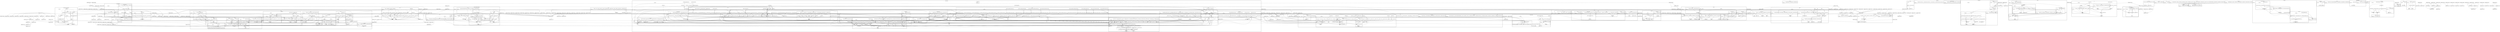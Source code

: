 strict digraph {
compound = true;
concentrate=true;
node [shape=box];

subgraph cluster4335 {
style=bold;label="official";
GRAPH_DUMMY4335 [shape=point, style=invis];
subgraph cluster92 {
style=bold;label="benchmark";
GRAPH_DUMMY92 [shape=point, style=invis];
subgraph cluster0 {
style=dashed;label="benchmark_uploader.py";
GRAPH_DUMMY0 [shape=point, style=invis];
}
subgraph cluster56 {
style=dashed;label="benchmark_uploader_main.py";
GRAPH_DUMMY56 [shape=point, style=invis];
}
subgraph cluster64 {
style=dashed;label="benchmark_uploader_test.py";
GRAPH_DUMMY64 [shape=point, style=invis];
}
93 [style=dashed,label="__init__.py"];
}
subgraph cluster188 {
style=bold;label="boosted_trees";
GRAPH_DUMMY188 [shape=point, style=invis];
subgraph cluster94 {
style=dashed;label="data_download.py";
GRAPH_DUMMY94 [shape=point, style=invis];
}
subgraph cluster111 {
style=dashed;label="train_higgs.py";
GRAPH_DUMMY111 [shape=point, style=invis];
}
subgraph cluster159 {
style=dashed;label="train_higgs_test.py";
GRAPH_DUMMY159 [shape=point, style=invis];
}
189 [style=dashed,label="__init__.py"];
}
subgraph cluster263 {
style=bold;label="datasets";
GRAPH_DUMMY263 [shape=point, style=invis];
subgraph cluster190 {
style=dashed;label="movielens.py";
GRAPH_DUMMY190 [shape=point, style=invis];
}
264 [style=dashed,label="__init__.py"];
}
subgraph cluster355 {
style=bold;label="keras_application_models";
GRAPH_DUMMY355 [shape=point, style=invis];
subgraph cluster265 {
style=dashed;label="benchmark_main.py";
GRAPH_DUMMY265 [shape=point, style=invis];
}
subgraph cluster289 {
style=dashed;label="dataset.py";
GRAPH_DUMMY289 [shape=point, style=invis];
}
subgraph cluster302 {
style=dashed;label="model_callbacks.py";
GRAPH_DUMMY302 [shape=point, style=invis];
}
356 [style=dashed,label="__init__.py"];
}
subgraph cluster588 {
style=bold;label="mnist";
GRAPH_DUMMY588 [shape=point, style=invis];
subgraph cluster357 {
style=dashed;label="dataset.py";
GRAPH_DUMMY357 [shape=point, style=invis];
}
subgraph cluster390 {
style=dashed;label="mnist.py";
GRAPH_DUMMY390 [shape=point, style=invis];
}
subgraph cluster427 {
style=dashed;label="mnist_eager.py";
GRAPH_DUMMY427 [shape=point, style=invis];
}
subgraph cluster474 {
style=dashed;label="mnist_eager_test.py";
GRAPH_DUMMY474 [shape=point, style=invis];
}
subgraph cluster501 {
style=dashed;label="mnist_test.py";
GRAPH_DUMMY501 [shape=point, style=invis];
}
subgraph cluster551 {
style=dashed;label="mnist_tpu.py";
GRAPH_DUMMY551 [shape=point, style=invis];
}
589 [style=dashed,label="__init__.py"];
}
subgraph cluster1083 {
style=bold;label="recommendation";
GRAPH_DUMMY1083 [shape=point, style=invis];
subgraph cluster590 {
style=dashed;label="constants.py";
GRAPH_DUMMY590 [shape=point, style=invis];
}
subgraph cluster615 {
style=dashed;label="data_async_generation.py";
GRAPH_DUMMY615 [shape=point, style=invis];
}
subgraph cluster738 {
style=dashed;label="data_preprocessing.py";
GRAPH_DUMMY738 [shape=point, style=invis];
}
subgraph cluster880 {
style=dashed;label="data_test.py";
GRAPH_DUMMY880 [shape=point, style=invis];
}
subgraph cluster938 {
style=dashed;label="ncf_main.py";
GRAPH_DUMMY938 [shape=point, style=invis];
}
subgraph cluster1013 {
style=dashed;label="ncf_test.py";
GRAPH_DUMMY1013 [shape=point, style=invis];
}
subgraph cluster1023 {
style=dashed;label="neumf_model.py";
GRAPH_DUMMY1023 [shape=point, style=invis];
}
subgraph cluster1068 {
style=dashed;label="popen_helper.py";
GRAPH_DUMMY1068 [shape=point, style=invis];
}
subgraph cluster1072 {
style=dashed;label="stat_utils.py";
GRAPH_DUMMY1072 [shape=point, style=invis];
}
1084 [style=dashed,label="__init__.py"];
}
subgraph cluster1771 {
style=bold;label="resnet";
GRAPH_DUMMY1771 [shape=point, style=invis];
subgraph cluster1085 {
style=dashed;label="cifar10_download_and_extract.py";
GRAPH_DUMMY1085 [shape=point, style=invis];
}
subgraph cluster1100 {
style=dashed;label="cifar10_main.py";
GRAPH_DUMMY1100 [shape=point, style=invis];
}
subgraph cluster1160 {
style=dashed;label="cifar10_test.py";
GRAPH_DUMMY1160 [shape=point, style=invis];
}
subgraph cluster1223 {
style=dashed;label="imagenet_main.py";
GRAPH_DUMMY1223 [shape=point, style=invis];
}
subgraph cluster1292 {
style=dashed;label="imagenet_preprocessing.py";
GRAPH_DUMMY1292 [shape=point, style=invis];
}
subgraph cluster1355 {
style=dashed;label="imagenet_test.py";
GRAPH_DUMMY1355 [shape=point, style=invis];
}
subgraph cluster1488 {
style=dashed;label="layer_test.py";
GRAPH_DUMMY1488 [shape=point, style=invis];
}
subgraph cluster1549 {
style=dashed;label="resnet_model.py";
GRAPH_DUMMY1549 [shape=point, style=invis];
}
subgraph cluster1670 {
style=dashed;label="resnet_run_loop.py";
GRAPH_DUMMY1670 [shape=point, style=invis];
}
1772 [style=dashed,label="__init__.py"];
}
subgraph cluster3099 {
style=bold;label="transformer";
GRAPH_DUMMY3099 [shape=point, style=invis];
subgraph cluster2420 {
style=bold;label="model";
GRAPH_DUMMY2420 [shape=point, style=invis];
subgraph cluster1933 {
style=dashed;label="attention_layer.py";
GRAPH_DUMMY1933 [shape=point, style=invis];
}
subgraph cluster1981 {
style=dashed;label="beam_search.py";
GRAPH_DUMMY1981 [shape=point, style=invis];
}
subgraph cluster2155 {
style=dashed;label="beam_search_test.py";
GRAPH_DUMMY2155 [shape=point, style=invis];
}
subgraph cluster2190 {
style=dashed;label="embedding_layer.py";
GRAPH_DUMMY2190 [shape=point, style=invis];
}
subgraph cluster2214 {
style=dashed;label="ffn_layer.py";
GRAPH_DUMMY2214 [shape=point, style=invis];
}
subgraph cluster2239 {
style=dashed;label="model_params.py";
GRAPH_DUMMY2239 [shape=point, style=invis];
}
subgraph cluster2245 {
style=dashed;label="model_utils.py";
GRAPH_DUMMY2245 [shape=point, style=invis];
}
subgraph cluster2269 {
style=dashed;label="model_utils_test.py";
GRAPH_DUMMY2269 [shape=point, style=invis];
}
subgraph cluster2288 {
style=dashed;label="transformer.py";
GRAPH_DUMMY2288 [shape=point, style=invis];
}
2421 [style=dashed,label="__init__.py"];
}
subgraph cluster3097 {
style=bold;label="utils";
GRAPH_DUMMY3097 [shape=point, style=invis];
subgraph cluster2589 {
style=dashed;label="dataset.py";
GRAPH_DUMMY2589 [shape=point, style=invis];
}
subgraph cluster2648 {
style=dashed;label="metrics.py";
GRAPH_DUMMY2648 [shape=point, style=invis];
}
subgraph cluster2799 {
style=dashed;label="schedule.py";
GRAPH_DUMMY2799 [shape=point, style=invis];
}
subgraph cluster2838 {
style=dashed;label="schedule_test.py";
GRAPH_DUMMY2838 [shape=point, style=invis];
}
subgraph cluster2856 {
style=dashed;label="tokenizer.py";
GRAPH_DUMMY2856 [shape=point, style=invis];
}
subgraph cluster3009 {
style=dashed;label="tokenizer_test.py";
GRAPH_DUMMY3009 [shape=point, style=invis];
}
3098 [style=dashed,label="__init__.py"];
}
subgraph cluster1773 {
style=dashed;label="compute_bleu.py";
GRAPH_DUMMY1773 [shape=point, style=invis];
}
subgraph cluster1801 {
style=dashed;label="compute_bleu_test.py";
GRAPH_DUMMY1801 [shape=point, style=invis];
}
subgraph cluster1831 {
style=dashed;label="data_download.py";
GRAPH_DUMMY1831 [shape=point, style=invis];
}
subgraph cluster2422 {
style=dashed;label="transformer_main.py";
GRAPH_DUMMY2422 [shape=point, style=invis];
}
subgraph cluster2534 {
style=dashed;label="translate.py";
GRAPH_DUMMY2534 [shape=point, style=invis];
}
3100 [style=dashed,label="__init__.py"];
}
subgraph cluster4101 {
style=bold;label="utils";
GRAPH_DUMMY4101 [shape=point, style=invis];
subgraph cluster3178 {
style=bold;label="accelerator";
GRAPH_DUMMY3178 [shape=point, style=invis];
subgraph cluster3101 {
style=dashed;label="tpu.py";
GRAPH_DUMMY3101 [shape=point, style=invis];
}
subgraph cluster3125 {
style=dashed;label="tpu_test.py";
GRAPH_DUMMY3125 [shape=point, style=invis];
}
3179 [style=dashed,label="__init__.py"];
}
subgraph cluster3290 {
style=bold;label="data";
GRAPH_DUMMY3290 [shape=point, style=invis];
subgraph cluster3180 {
style=dashed;label="file_io.py";
GRAPH_DUMMY3180 [shape=point, style=invis];
}
subgraph cluster3233 {
style=dashed;label="file_io_test.py";
GRAPH_DUMMY3233 [shape=point, style=invis];
}
3291 [style=dashed,label="__init__.py"];
}
subgraph cluster3310 {
style=bold;label="export";
GRAPH_DUMMY3310 [shape=point, style=invis];
subgraph cluster3292 {
style=dashed;label="export.py";
GRAPH_DUMMY3292 [shape=point, style=invis];
}
subgraph cluster3298 {
style=dashed;label="export_test.py";
GRAPH_DUMMY3298 [shape=point, style=invis];
}
3311 [style=dashed,label="__init__.py"];
}
subgraph cluster3413 {
style=bold;label="flags";
GRAPH_DUMMY3413 [shape=point, style=invis];
subgraph cluster3312 {
style=dashed;label="core.py";
GRAPH_DUMMY3312 [shape=point, style=invis];
}
subgraph cluster3334 {
style=dashed;label="flags_test.py";
GRAPH_DUMMY3334 [shape=point, style=invis];
}
subgraph cluster3351 {
style=dashed;label="_base.py";
GRAPH_DUMMY3351 [shape=point, style=invis];
}
subgraph cluster3368 {
style=dashed;label="_benchmark.py";
GRAPH_DUMMY3368 [shape=point, style=invis];
}
subgraph cluster3375 {
style=dashed;label="_conventions.py";
GRAPH_DUMMY3375 [shape=point, style=invis];
}
subgraph cluster3382 {
style=dashed;label="_device.py";
GRAPH_DUMMY3382 [shape=point, style=invis];
}
subgraph cluster3391 {
style=dashed;label="_misc.py";
GRAPH_DUMMY3391 [shape=point, style=invis];
}
subgraph cluster3395 {
style=dashed;label="_performance.py";
GRAPH_DUMMY3395 [shape=point, style=invis];
}
3414 [style=dashed,label="__init__.py"];
}
subgraph cluster3894 {
style=bold;label="logs";
GRAPH_DUMMY3894 [shape=point, style=invis];
subgraph cluster3415 {
style=dashed;label="cloud_lib.py";
GRAPH_DUMMY3415 [shape=point, style=invis];
}
subgraph cluster3420 {
style=dashed;label="cloud_lib_test.py";
GRAPH_DUMMY3420 [shape=point, style=invis];
}
subgraph cluster3431 {
style=dashed;label="hooks.py";
GRAPH_DUMMY3431 [shape=point, style=invis];
}
subgraph cluster3460 {
style=dashed;label="hooks_helper.py";
GRAPH_DUMMY3460 [shape=point, style=invis];
}
subgraph cluster3486 {
style=dashed;label="hooks_helper_test.py";
GRAPH_DUMMY3486 [shape=point, style=invis];
}
subgraph cluster3510 {
style=dashed;label="hooks_test.py";
GRAPH_DUMMY3510 [shape=point, style=invis];
}
subgraph cluster3546 {
style=dashed;label="logger.py";
GRAPH_DUMMY3546 [shape=point, style=invis];
}
subgraph cluster3698 {
style=dashed;label="logger_test.py";
GRAPH_DUMMY3698 [shape=point, style=invis];
}
subgraph cluster3816 {
style=dashed;label="metric_hook.py";
GRAPH_DUMMY3816 [shape=point, style=invis];
}
subgraph cluster3840 {
style=dashed;label="metric_hook_test.py";
GRAPH_DUMMY3840 [shape=point, style=invis];
}
3895 [style=dashed,label="__init__.py"];
}
subgraph cluster3967 {
style=bold;label="misc";
GRAPH_DUMMY3967 [shape=point, style=invis];
subgraph cluster3896 {
style=dashed;label="distribution_utils.py";
GRAPH_DUMMY3896 [shape=point, style=invis];
}
subgraph cluster3905 {
style=dashed;label="distribution_utils_test.py";
GRAPH_DUMMY3905 [shape=point, style=invis];
}
subgraph cluster3924 {
style=dashed;label="model_helpers.py";
GRAPH_DUMMY3924 [shape=point, style=invis];
}
subgraph cluster3939 {
style=dashed;label="model_helpers_test.py";
GRAPH_DUMMY3939 [shape=point, style=invis];
}
3968 [style=dashed,label="__init__.py"];
}
subgraph cluster4099 {
style=bold;label="testing";
GRAPH_DUMMY4099 [shape=point, style=invis];
subgraph cluster3969 {
style=dashed;label="integration.py";
GRAPH_DUMMY3969 [shape=point, style=invis];
}
subgraph cluster3978 {
style=dashed;label="mock_lib.py";
GRAPH_DUMMY3978 [shape=point, style=invis];
}
subgraph cluster3990 {
style=dashed;label="reference_data.py";
GRAPH_DUMMY3990 [shape=point, style=invis];
}
subgraph cluster4057 {
style=dashed;label="reference_data_test.py";
GRAPH_DUMMY4057 [shape=point, style=invis];
}
4100 [style=dashed,label="__init__.py"];
}
4102 [style=dashed,label="__init__.py"];
}
subgraph cluster4333 {
style=bold;label="wide_deep";
GRAPH_DUMMY4333 [shape=point, style=invis];
subgraph cluster4103 {
style=dashed;label="census_dataset.py";
GRAPH_DUMMY4103 [shape=point, style=invis];
}
subgraph cluster4151 {
style=dashed;label="census_main.py";
GRAPH_DUMMY4151 [shape=point, style=invis];
}
subgraph cluster4173 {
style=dashed;label="census_test.py";
GRAPH_DUMMY4173 [shape=point, style=invis];
}
subgraph cluster4209 {
style=dashed;label="movielens_dataset.py";
GRAPH_DUMMY4209 [shape=point, style=invis];
}
subgraph cluster4262 {
style=dashed;label="movielens_main.py";
GRAPH_DUMMY4262 [shape=point, style=invis];
}
subgraph cluster4285 {
style=dashed;label="movielens_test.py";
GRAPH_DUMMY4285 [shape=point, style=invis];
}
subgraph cluster4305 {
style=dashed;label="wide_deep_run_loop.py";
GRAPH_DUMMY4305 [shape=point, style=invis];
}
4334 [style=dashed,label="__init__.py"];
}
4336 [style=dashed,label="__init__.py"];
}
subgraph cluster4724 {
style=bold;label="datasets";
GRAPH_DUMMY4724 [shape=point, style=invis];
subgraph cluster4624 {
style=dashed;label="dataset_factory.py";
GRAPH_DUMMY4624 [shape=point, style=invis];
}
subgraph cluster4635 {
style=dashed;label="imagenet_input.py";
GRAPH_DUMMY4635 [shape=point, style=invis];
}
subgraph cluster4698 {
style=dashed;label="tiny_imagenet_input.py";
GRAPH_DUMMY4698 [shape=point, style=invis];
}
4725 [style=dashed,label="__init__.py"];
}
subgraph cluster5876 {
style=bold;label="adversarial_text";
GRAPH_DUMMY5876 [shape=point, style=invis];
subgraph cluster5223 {
style=bold;label="data";
GRAPH_DUMMY5223 [shape=point, style=invis];
subgraph cluster4968 {
style=dashed;label="data_utils.py";
GRAPH_DUMMY4968 [shape=point, style=invis];
}
subgraph cluster5100 {
style=dashed;label="data_utils_test.py";
GRAPH_DUMMY5100 [shape=point, style=invis];
}
subgraph cluster5173 {
style=dashed;label="document_generators.py";
GRAPH_DUMMY5173 [shape=point, style=invis];
}
5224 [style=dashed,label="__init__.py"];
}
subgraph cluster4896 {
style=dashed;label="adversarial_losses.py";
GRAPH_DUMMY4896 [shape=point, style=invis];
}
subgraph cluster5225 {
style=dashed;label="evaluate.py";
GRAPH_DUMMY5225 [shape=point, style=invis];
}
subgraph cluster5259 {
style=dashed;label="gen_data.py";
GRAPH_DUMMY5259 [shape=point, style=invis];
}
subgraph cluster5319 {
style=dashed;label="gen_vocab.py";
GRAPH_DUMMY5319 [shape=point, style=invis];
}
subgraph cluster5334 {
style=dashed;label="graphs.py";
GRAPH_DUMMY5334 [shape=point, style=invis];
}
subgraph cluster5507 {
style=dashed;label="graphs_test.py";
GRAPH_DUMMY5507 [shape=point, style=invis];
}
subgraph cluster5582 {
style=dashed;label="inputs.py";
GRAPH_DUMMY5582 [shape=point, style=invis];
}
subgraph cluster5690 {
style=dashed;label="layers.py";
GRAPH_DUMMY5690 [shape=point, style=invis];
}
subgraph cluster5822 {
style=dashed;label="pretrain.py";
GRAPH_DUMMY5822 [shape=point, style=invis];
}
subgraph cluster5831 {
style=dashed;label="train_classifier.py";
GRAPH_DUMMY5831 [shape=point, style=invis];
}
subgraph cluster5841 {
style=dashed;label="train_utils.py";
GRAPH_DUMMY5841 [shape=point, style=invis];
}
5877 [style=dashed,label="__init__.py"];
}
subgraph cluster7027 {
style=bold;label="astronet";
GRAPH_DUMMY7027 [shape=point, style=invis];
subgraph cluster6107 {
style=bold;label="astro_cnn_model";
GRAPH_DUMMY6107 [shape=point, style=invis];
subgraph cluster6036 {
style=dashed;label="astro_cnn_model.py";
GRAPH_DUMMY6036 [shape=point, style=invis];
}
subgraph cluster6057 {
style=dashed;label="astro_cnn_model_test.py";
GRAPH_DUMMY6057 [shape=point, style=invis];
}
subgraph cluster6100 {
style=dashed;label="configurations.py";
GRAPH_DUMMY6100 [shape=point, style=invis];
}
6108 [style=dashed,label="__init__.py"];
}
subgraph cluster6175 {
style=bold;label="astro_fc_model";
GRAPH_DUMMY6175 [shape=point, style=invis];
subgraph cluster6109 {
style=dashed;label="astro_fc_model.py";
GRAPH_DUMMY6109 [shape=point, style=invis];
}
subgraph cluster6129 {
style=dashed;label="astro_fc_model_test.py";
GRAPH_DUMMY6129 [shape=point, style=invis];
}
subgraph cluster6168 {
style=dashed;label="configurations.py";
GRAPH_DUMMY6168 [shape=point, style=invis];
}
6176 [style=dashed,label="__init__.py"];
}
subgraph cluster6364 {
style=bold;label="astro_model";
GRAPH_DUMMY6364 [shape=point, style=invis];
subgraph cluster6177 {
style=dashed;label="astro_model.py";
GRAPH_DUMMY6177 [shape=point, style=invis];
}
subgraph cluster6224 {
style=dashed;label="astro_model_test.py";
GRAPH_DUMMY6224 [shape=point, style=invis];
}
subgraph cluster6362 {
style=dashed;label="configurations.py";
GRAPH_DUMMY6362 [shape=point, style=invis];
}
6365 [style=dashed,label="__init__.py"];
}
subgraph cluster6471 {
style=bold;label="data";
GRAPH_DUMMY6471 [shape=point, style=invis];
subgraph cluster6366 {
style=dashed;label="generate_download_script.py";
GRAPH_DUMMY6366 [shape=point, style=invis];
}
subgraph cluster6382 {
style=dashed;label="generate_input_records.py";
GRAPH_DUMMY6382 [shape=point, style=invis];
}
subgraph cluster6422 {
style=dashed;label="preprocess.py";
GRAPH_DUMMY6422 [shape=point, style=invis];
}
6472 [style=dashed,label="__init__.py"];
}
subgraph cluster6811 {
style=bold;label="ops";
GRAPH_DUMMY6811 [shape=point, style=invis];
subgraph cluster6492 {
style=dashed;label="dataset_ops.py";
GRAPH_DUMMY6492 [shape=point, style=invis];
}
subgraph cluster6539 {
style=dashed;label="dataset_ops_test.py";
GRAPH_DUMMY6539 [shape=point, style=invis];
}
subgraph cluster6651 {
style=dashed;label="input_ops.py";
GRAPH_DUMMY6651 [shape=point, style=invis];
}
subgraph cluster6667 {
style=dashed;label="input_ops_test.py";
GRAPH_DUMMY6667 [shape=point, style=invis];
}
subgraph cluster6682 {
style=dashed;label="metrics.py";
GRAPH_DUMMY6682 [shape=point, style=invis];
}
subgraph cluster6719 {
style=dashed;label="metrics_test.py";
GRAPH_DUMMY6719 [shape=point, style=invis];
}
subgraph cluster6783 {
style=dashed;label="testing.py";
GRAPH_DUMMY6783 [shape=point, style=invis];
}
subgraph cluster6796 {
style=dashed;label="training.py";
GRAPH_DUMMY6796 [shape=point, style=invis];
}
6812 [style=dashed,label="__init__.py"];
}
subgraph cluster7025 {
style=bold;label="util";
GRAPH_DUMMY7025 [shape=point, style=invis];
subgraph cluster6850 {
style=dashed;label="configdict.py";
GRAPH_DUMMY6850 [shape=point, style=invis];
}
subgraph cluster6873 {
style=dashed;label="configdict_test.py";
GRAPH_DUMMY6873 [shape=point, style=invis];
}
subgraph cluster6889 {
style=dashed;label="config_util.py";
GRAPH_DUMMY6889 [shape=point, style=invis];
}
subgraph cluster6905 {
style=dashed;label="config_util_test.py";
GRAPH_DUMMY6905 [shape=point, style=invis];
}
subgraph cluster6911 {
style=dashed;label="estimator_util.py";
GRAPH_DUMMY6911 [shape=point, style=invis];
}
subgraph cluster6970 {
style=dashed;label="example_util.py";
GRAPH_DUMMY6970 [shape=point, style=invis];
}
subgraph cluster7012 {
style=dashed;label="example_util_test.py";
GRAPH_DUMMY7012 [shape=point, style=invis];
}
7026 [style=dashed,label="__init__.py"];
}
subgraph cluster6473 {
style=dashed;label="evaluate.py";
GRAPH_DUMMY6473 [shape=point, style=invis];
}
subgraph cluster6484 {
style=dashed;label="models.py";
GRAPH_DUMMY6484 [shape=point, style=invis];
}
subgraph cluster6813 {
style=dashed;label="predict.py";
GRAPH_DUMMY6813 [shape=point, style=invis];
}
subgraph cluster6837 {
style=dashed;label="train.py";
GRAPH_DUMMY6837 [shape=point, style=invis];
}
7028 [style=dashed,label="__init__.py"];
}
subgraph cluster7311 {
style=bold;label="light_curve_util";
GRAPH_DUMMY7311 [shape=point, style=invis];
subgraph cluster7096 {
style=dashed;label="kepler_io.py";
GRAPH_DUMMY7096 [shape=point, style=invis];
}
subgraph cluster7122 {
style=dashed;label="kepler_io_test.py";
GRAPH_DUMMY7122 [shape=point, style=invis];
}
subgraph cluster7139 {
style=dashed;label="median_filter.py";
GRAPH_DUMMY7139 [shape=point, style=invis];
}
subgraph cluster7156 {
style=dashed;label="median_filter_test.py";
GRAPH_DUMMY7156 [shape=point, style=invis];
}
subgraph cluster7199 {
style=dashed;label="periodic_event.py";
GRAPH_DUMMY7199 [shape=point, style=invis];
}
subgraph cluster7226 {
style=dashed;label="periodic_event_test.py";
GRAPH_DUMMY7226 [shape=point, style=invis];
}
subgraph cluster7237 {
style=dashed;label="util.py";
GRAPH_DUMMY7237 [shape=point, style=invis];
}
subgraph cluster7278 {
style=dashed;label="util_test.py";
GRAPH_DUMMY7278 [shape=point, style=invis];
}
7312 [style=dashed,label="__init__.py"];
}
subgraph cluster7456 {
style=bold;label="third_party";
GRAPH_DUMMY7456 [shape=point, style=invis];
subgraph cluster7428 {
style=bold;label="kepler_spline";
GRAPH_DUMMY7428 [shape=point, style=invis];
subgraph cluster7313 {
style=dashed;label="kepler_spline.py";
GRAPH_DUMMY7313 [shape=point, style=invis];
}
subgraph cluster7374 {
style=dashed;label="kepler_spline_test.py";
GRAPH_DUMMY7374 [shape=point, style=invis];
}
7429 [style=dashed,label="__init__.py"];
}
subgraph cluster7454 {
style=bold;label="robust_mean";
GRAPH_DUMMY7454 [shape=point, style=invis];
subgraph cluster7452 {
style=bold;label="test_data";
GRAPH_DUMMY7452 [shape=point, style=invis];
subgraph cluster7450 {
style=dashed;label="random_normal.py";
GRAPH_DUMMY7450 [shape=point, style=invis];
}
7453 [style=dashed,label="__init__.py"];
}
subgraph cluster7430 {
style=dashed;label="robust_mean.py";
GRAPH_DUMMY7430 [shape=point, style=invis];
}
subgraph cluster7440 {
style=dashed;label="robust_mean_test.py";
GRAPH_DUMMY7440 [shape=point, style=invis];
}
7455 [style=dashed,label="__init__.py"];
}
7457 [style=dashed,label="__init__.py"];
}
subgraph cluster7568 {
style=bold;label="datasets";
GRAPH_DUMMY7568 [shape=point, style=invis];
subgraph cluster7470 {
style=dashed;label="fsns.py";
GRAPH_DUMMY7470 [shape=point, style=invis];
}
subgraph cluster7505 {
style=dashed;label="fsns_test.py";
GRAPH_DUMMY7505 [shape=point, style=invis];
}
subgraph cluster7539 {
style=dashed;label="unittest_utils.py";
GRAPH_DUMMY7539 [shape=point, style=invis];
}
subgraph cluster7551 {
style=dashed;label="unittest_utils_test.py";
GRAPH_DUMMY7551 [shape=point, style=invis];
}
subgraph cluster7569 {
style=dashed;label="__init__.py";
GRAPH_DUMMY7569 [shape=point, style=invis];
}
}
subgraph cluster9432 {
style=bold;label="autoencoder";
GRAPH_DUMMY9432 [shape=point, style=invis];
subgraph cluster9388 {
style=bold;label="autoencoder_models";
GRAPH_DUMMY9388 [shape=point, style=invis];
subgraph cluster9195 {
style=dashed;label="Autoencoder.py";
GRAPH_DUMMY9195 [shape=point, style=invis];
}
subgraph cluster9245 {
style=dashed;label="DenoisingAutoencoder.py";
GRAPH_DUMMY9245 [shape=point, style=invis];
}
subgraph cluster9340 {
style=dashed;label="VariationalAutoencoder.py";
GRAPH_DUMMY9340 [shape=point, style=invis];
}
9389 [style=dashed,label="__init__.py"];
}
subgraph cluster9153 {
style=dashed;label="AdditiveGaussianNoiseAutoencoderRunner.py";
GRAPH_DUMMY9153 [shape=point, style=invis];
}
subgraph cluster9174 {
style=dashed;label="AutoencoderRunner.py";
GRAPH_DUMMY9174 [shape=point, style=invis];
}
subgraph cluster9390 {
style=dashed;label="MaskingNoiseAutoencoderRunner.py";
GRAPH_DUMMY9390 [shape=point, style=invis];
}
subgraph cluster9411 {
style=dashed;label="VariationalAutoencoderRunner.py";
GRAPH_DUMMY9411 [shape=point, style=invis];
}
9433 [style=dashed,label="__init__.py"];
}
subgraph cluster14962 {
style=bold;label="cognitive_mapping_and_planning";
GRAPH_DUMMY14962 [shape=point, style=invis];
subgraph cluster12230 {
style=bold;label="cfgs";
GRAPH_DUMMY12230 [shape=point, style=invis];
subgraph cluster12105 {
style=dashed;label="config_cmp.py";
GRAPH_DUMMY12105 [shape=point, style=invis];
}
subgraph cluster12149 {
style=dashed;label="config_common.py";
GRAPH_DUMMY12149 [shape=point, style=invis];
}
subgraph cluster12177 {
style=dashed;label="config_distill.py";
GRAPH_DUMMY12177 [shape=point, style=invis];
}
subgraph cluster12198 {
style=dashed;label="config_vision_baseline.py";
GRAPH_DUMMY12198 [shape=point, style=invis];
}
12231 [style=dashed,label="__init__.py"];
}
subgraph cluster12933 {
style=bold;label="datasets";
GRAPH_DUMMY12933 [shape=point, style=invis];
subgraph cluster12232 {
style=dashed;label="factory.py";
GRAPH_DUMMY12232 [shape=point, style=invis];
}
subgraph cluster12284 {
style=dashed;label="nav_env.py";
GRAPH_DUMMY12284 [shape=point, style=invis];
}
subgraph cluster12922 {
style=dashed;label="nav_env_config.py";
GRAPH_DUMMY12922 [shape=point, style=invis];
}
12934 [style=dashed,label="__init__.py"];
}
subgraph cluster13137 {
style=bold;label="render";
GRAPH_DUMMY13137 [shape=point, style=invis];
subgraph cluster12935 {
style=dashed;label="swiftshader_renderer.py";
GRAPH_DUMMY12935 [shape=point, style=invis];
}
13138 [style=dashed,label="__init__.py"];
}
subgraph cluster13463 {
style=bold;label="scripts";
GRAPH_DUMMY13463 [shape=point, style=invis];
subgraph cluster13139 {
style=dashed;label="script_distill.py";
GRAPH_DUMMY13139 [shape=point, style=invis];
}
subgraph cluster13163 {
style=dashed;label="script_env_vis.py";
GRAPH_DUMMY13163 [shape=point, style=invis];
}
subgraph cluster13223 {
style=dashed;label="script_nav_agent_release.py";
GRAPH_DUMMY13223 [shape=point, style=invis];
}
subgraph cluster13272 {
style=dashed;label="script_plot_trajectory.py";
GRAPH_DUMMY13272 [shape=point, style=invis];
}
subgraph cluster13368 {
style=dashed;label="script_preprocess_annoations_S3DIS.py";
GRAPH_DUMMY13368 [shape=point, style=invis];
}
13464 [style=dashed,label="__init__.py"];
}
subgraph cluster14059 {
style=bold;label="src";
GRAPH_DUMMY14059 [shape=point, style=invis];
subgraph cluster13465 {
style=dashed;label="depth_utils.py";
GRAPH_DUMMY13465 [shape=point, style=invis];
}
subgraph cluster13506 {
style=dashed;label="file_utils.py";
GRAPH_DUMMY13506 [shape=point, style=invis];
}
subgraph cluster13522 {
style=dashed;label="graph_utils.py";
GRAPH_DUMMY13522 [shape=point, style=invis];
}
subgraph cluster13811 {
style=dashed;label="map_utils.py";
GRAPH_DUMMY13811 [shape=point, style=invis];
}
subgraph cluster13943 {
style=dashed;label="rotation_utils.py";
GRAPH_DUMMY13943 [shape=point, style=invis];
}
subgraph cluster13974 {
style=dashed;label="utils.py";
GRAPH_DUMMY13974 [shape=point, style=invis];
}
14060 [style=dashed,label="__init__.py"];
}
subgraph cluster14960 {
style=bold;label="tfcode";
GRAPH_DUMMY14960 [shape=point, style=invis];
subgraph cluster14061 {
style=dashed;label="cmp.py";
GRAPH_DUMMY14061 [shape=point, style=invis];
}
subgraph cluster14207 {
style=dashed;label="cmp_summary.py";
GRAPH_DUMMY14207 [shape=point, style=invis];
}
subgraph cluster14282 {
style=dashed;label="cmp_utils.py";
GRAPH_DUMMY14282 [shape=point, style=invis];
}
subgraph cluster14347 {
style=dashed;label="nav_utils.py";
GRAPH_DUMMY14347 [shape=point, style=invis];
}
subgraph cluster14486 {
style=dashed;label="tf_utils.py";
GRAPH_DUMMY14486 [shape=point, style=invis];
}
subgraph cluster14840 {
style=dashed;label="vision_baseline_lstm.py";
GRAPH_DUMMY14840 [shape=point, style=invis];
}
14961 [style=dashed,label="__init__.py"];
}
14963 [style=dashed,label="__init__.py"];
}
subgraph cluster16850 {
style=bold;label="cognitive_planning";
GRAPH_DUMMY16850 [shape=point, style=invis];
subgraph cluster15525 {
style=bold;label="envs";
GRAPH_DUMMY15525 [shape=point, style=invis];
subgraph cluster15128 {
style=dashed;label="active_vision_dataset_env.py";
GRAPH_DUMMY15128 [shape=point, style=invis];
}
subgraph cluster15450 {
style=dashed;label="task_env.py";
GRAPH_DUMMY15450 [shape=point, style=invis];
}
subgraph cluster15515 {
style=dashed;label="util.py";
GRAPH_DUMMY15515 [shape=point, style=invis];
}
15526 [style=dashed,label="__init__.py"];
}
subgraph cluster15876 {
style=bold;label="preprocessing";
GRAPH_DUMMY15876 [shape=point, style=invis];
subgraph cluster15695 {
style=dashed;label="cifarnet_preprocessing.py";
GRAPH_DUMMY15695 [shape=point, style=invis];
}
subgraph cluster15717 {
style=dashed;label="inception_preprocessing.py";
GRAPH_DUMMY15717 [shape=point, style=invis];
}
subgraph cluster15769 {
style=dashed;label="lenet_preprocessing.py";
GRAPH_DUMMY15769 [shape=point, style=invis];
}
subgraph cluster15776 {
style=dashed;label="preprocessing_factory.py";
GRAPH_DUMMY15776 [shape=point, style=invis];
}
subgraph cluster15787 {
style=dashed;label="vgg_preprocessing.py";
GRAPH_DUMMY15787 [shape=point, style=invis];
}
15877 [style=dashed,label="__init__.py"];
}
subgraph cluster14964 {
style=dashed;label="embedders.py";
GRAPH_DUMMY14964 [shape=point, style=invis];
}
subgraph cluster15527 {
style=dashed;label="label_map_util.py";
GRAPH_DUMMY15527 [shape=point, style=invis];
}
subgraph cluster15560 {
style=dashed;label="policies.py";
GRAPH_DUMMY15560 [shape=point, style=invis];
}
subgraph cluster15878 {
style=dashed;label="standard_fields.py";
GRAPH_DUMMY15878 [shape=point, style=invis];
}
subgraph cluster15966 {
style=dashed;label="string_int_label_map_pb2.py";
GRAPH_DUMMY15966 [shape=point, style=invis];
}
subgraph cluster15974 {
style=dashed;label="tasks.py";
GRAPH_DUMMY15974 [shape=point, style=invis];
}
subgraph cluster16437 {
style=dashed;label="train_supervised_active_vision.py";
GRAPH_DUMMY16437 [shape=point, style=invis];
}
subgraph cluster16557 {
style=dashed;label="visualization_utils.py";
GRAPH_DUMMY16557 [shape=point, style=invis];
}
subgraph cluster16751 {
style=dashed;label="viz_active_vision_dataset_main.py";
GRAPH_DUMMY16751 [shape=point, style=invis];
}
16851 [style=dashed,label="__init__.py"];
}
subgraph cluster18010 {
style=bold;label="entropy_coder";
GRAPH_DUMMY18010 [shape=point, style=invis];
subgraph cluster16869 {
style=bold;label="all_models";
GRAPH_DUMMY16869 [shape=point, style=invis];
16852 [style=dashed,label="all_models.py"];
subgraph cluster16853 {
style=dashed;label="all_models_test.py";
GRAPH_DUMMY16853 [shape=point, style=invis];
}
16870 [style=dashed,label="__init__.py"];
}
subgraph cluster17894 {
style=bold;label="lib";
GRAPH_DUMMY17894 [shape=point, style=invis];
17043 [style=dashed,label="blocks.py"];
subgraph cluster17044 {
style=dashed;label="blocks_binarizer.py";
GRAPH_DUMMY17044 [shape=point, style=invis];
}
subgraph cluster17051 {
style=dashed;label="blocks_entropy_coding.py";
GRAPH_DUMMY17051 [shape=point, style=invis];
}
subgraph cluster17061 {
style=dashed;label="blocks_entropy_coding_test.py";
GRAPH_DUMMY17061 [shape=point, style=invis];
}
subgraph cluster17076 {
style=dashed;label="blocks_lstm.py";
GRAPH_DUMMY17076 [shape=point, style=invis];
}
subgraph cluster17166 {
style=dashed;label="blocks_lstm_test.py";
GRAPH_DUMMY17166 [shape=point, style=invis];
}
subgraph cluster17218 {
style=dashed;label="blocks_masked_conv2d.py";
GRAPH_DUMMY17218 [shape=point, style=invis];
}
subgraph cluster17318 {
style=dashed;label="blocks_masked_conv2d_lstm.py";
GRAPH_DUMMY17318 [shape=point, style=invis];
}
subgraph cluster17340 {
style=dashed;label="blocks_masked_conv2d_test.py";
GRAPH_DUMMY17340 [shape=point, style=invis];
}
subgraph cluster17424 {
style=dashed;label="blocks_operator.py";
GRAPH_DUMMY17424 [shape=point, style=invis];
}
subgraph cluster17459 {
style=dashed;label="blocks_operator_test.py";
GRAPH_DUMMY17459 [shape=point, style=invis];
}
subgraph cluster17485 {
style=dashed;label="blocks_std.py";
GRAPH_DUMMY17485 [shape=point, style=invis];
}
subgraph cluster17623 {
style=dashed;label="blocks_std_test.py";
GRAPH_DUMMY17623 [shape=point, style=invis];
}
subgraph cluster17791 {
style=dashed;label="block_base.py";
GRAPH_DUMMY17791 [shape=point, style=invis];
}
subgraph cluster17856 {
style=dashed;label="block_util.py";
GRAPH_DUMMY17856 [shape=point, style=invis];
}
17895 [style=dashed,label="__init__.py"];
}
subgraph cluster17938 {
style=bold;label="model";
GRAPH_DUMMY17938 [shape=point, style=invis];
subgraph cluster17896 {
style=dashed;label="entropy_coder_model.py";
GRAPH_DUMMY17896 [shape=point, style=invis];
}
subgraph cluster17913 {
style=dashed;label="model_factory.py";
GRAPH_DUMMY17913 [shape=point, style=invis];
}
17939 [style=dashed,label="__init__.py"];
}
subgraph cluster18008 {
style=bold;label="progressive";
GRAPH_DUMMY18008 [shape=point, style=invis];
subgraph cluster17940 {
style=dashed;label="progressive.py";
GRAPH_DUMMY17940 [shape=point, style=invis];
}
18009 [style=dashed,label="__init__.py"];
}
18011 [style=dashed,label="__init__.py"];
}
subgraph cluster18916 {
style=bold;label="cvt_text";
GRAPH_DUMMY18916 [shape=point, style=invis];
subgraph cluster18259 {
style=bold;label="base";
GRAPH_DUMMY18259 [shape=point, style=invis];
subgraph cluster18123 {
style=dashed;label="configure.py";
GRAPH_DUMMY18123 [shape=point, style=invis];
}
subgraph cluster18185 {
style=dashed;label="embeddings.py";
GRAPH_DUMMY18185 [shape=point, style=invis];
}
subgraph cluster18234 {
style=dashed;label="utils.py";
GRAPH_DUMMY18234 [shape=point, style=invis];
}
18260 [style=dashed,label="__init__.py"];
}
subgraph cluster18384 {
style=bold;label="corpus_processing";
GRAPH_DUMMY18384 [shape=point, style=invis];
subgraph cluster18261 {
style=dashed;label="example.py";
GRAPH_DUMMY18261 [shape=point, style=invis];
}
subgraph cluster18275 {
style=dashed;label="minibatching.py";
GRAPH_DUMMY18275 [shape=point, style=invis];
}
subgraph cluster18335 {
style=dashed;label="scorer.py";
GRAPH_DUMMY18335 [shape=point, style=invis];
}
subgraph cluster18357 {
style=dashed;label="unlabeled_data.py";
GRAPH_DUMMY18357 [shape=point, style=invis];
}
18385 [style=dashed,label="__init__.py"];
}
subgraph cluster18578 {
style=bold;label="model";
GRAPH_DUMMY18578 [shape=point, style=invis];
subgraph cluster18397 {
style=dashed;label="encoder.py";
GRAPH_DUMMY18397 [shape=point, style=invis];
}
subgraph cluster18435 {
style=dashed;label="model_helpers.py";
GRAPH_DUMMY18435 [shape=point, style=invis];
}
subgraph cluster18459 {
style=dashed;label="multitask_model.py";
GRAPH_DUMMY18459 [shape=point, style=invis];
}
subgraph cluster18544 {
style=dashed;label="shared_inputs.py";
GRAPH_DUMMY18544 [shape=point, style=invis];
}
subgraph cluster18561 {
style=dashed;label="task_module.py";
GRAPH_DUMMY18561 [shape=point, style=invis];
}
18579 [style=dashed,label="__init__.py"];
}
subgraph cluster18827 {
style=bold;label="task_specific";
GRAPH_DUMMY18827 [shape=point, style=invis];
subgraph cluster18825 {
style=bold;label="word_level";
GRAPH_DUMMY18825 [shape=point, style=invis];
subgraph cluster18639 {
style=dashed;label="depparse_module.py";
GRAPH_DUMMY18639 [shape=point, style=invis];
}
subgraph cluster18663 {
style=dashed;label="depparse_scorer.py";
GRAPH_DUMMY18663 [shape=point, style=invis];
}
subgraph cluster18676 {
style=dashed;label="tagging_module.py";
GRAPH_DUMMY18676 [shape=point, style=invis];
}
subgraph cluster18700 {
style=dashed;label="tagging_scorers.py";
GRAPH_DUMMY18700 [shape=point, style=invis];
}
subgraph cluster18731 {
style=dashed;label="tagging_utils.py";
GRAPH_DUMMY18731 [shape=point, style=invis];
}
subgraph cluster18746 {
style=dashed;label="word_level_data.py";
GRAPH_DUMMY18746 [shape=point, style=invis];
}
subgraph cluster18808 {
style=dashed;label="word_level_scorer.py";
GRAPH_DUMMY18808 [shape=point, style=invis];
}
18826 [style=dashed,label="__init__.py"];
}
subgraph cluster18592 {
style=dashed;label="task_definitions.py";
GRAPH_DUMMY18592 [shape=point, style=invis];
}
18828 [style=dashed,label="__init__.py"];
}
subgraph cluster18914 {
style=bold;label="training";
GRAPH_DUMMY18914 [shape=point, style=invis];
subgraph cluster18829 {
style=dashed;label="trainer.py";
GRAPH_DUMMY18829 [shape=point, style=invis];
}
subgraph cluster18883 {
style=dashed;label="training_progress.py";
GRAPH_DUMMY18883 [shape=point, style=invis];
}
18915 [style=dashed,label="__init__.py"];
}
subgraph cluster18386 {
style=dashed;label="cvt.py";
GRAPH_DUMMY18386 [shape=point, style=invis];
}
subgraph cluster18580 {
style=dashed;label="preprocessing.py";
GRAPH_DUMMY18580 [shape=point, style=invis];
}
18917 [style=dashed,label="__init__.py"];
}
subgraph cluster20391 {
style=bold;label="deeplab";
GRAPH_DUMMY20391 [shape=point, style=invis];
subgraph cluster19736 {
style=bold;label="core";
GRAPH_DUMMY19736 [shape=point, style=invis];
subgraph cluster18956 {
style=dashed;label="feature_extractor.py";
GRAPH_DUMMY18956 [shape=point, style=invis];
}
subgraph cluster19010 {
style=dashed;label="preprocess_utils.py";
GRAPH_DUMMY19010 [shape=point, style=invis];
}
subgraph cluster19120 {
style=dashed;label="preprocess_utils_test.py";
GRAPH_DUMMY19120 [shape=point, style=invis];
}
subgraph cluster19286 {
style=dashed;label="resnet_v1_beta.py";
GRAPH_DUMMY19286 [shape=point, style=invis];
}
subgraph cluster19364 {
style=dashed;label="resnet_v1_beta_test.py";
GRAPH_DUMMY19364 [shape=point, style=invis];
}
subgraph cluster19467 {
style=dashed;label="xception.py";
GRAPH_DUMMY19467 [shape=point, style=invis];
}
subgraph cluster19597 {
style=dashed;label="xception_test.py";
GRAPH_DUMMY19597 [shape=point, style=invis];
}
19737 [style=dashed,label="__init__.py"];
}
subgraph cluster19902 {
style=bold;label="datasets";
GRAPH_DUMMY19902 [shape=point, style=invis];
subgraph cluster19738 {
style=dashed;label="build_ade20k_data.py";
GRAPH_DUMMY19738 [shape=point, style=invis];
}
subgraph cluster19768 {
style=dashed;label="build_cityscapes_data.py";
GRAPH_DUMMY19768 [shape=point, style=invis];
}
subgraph cluster19805 {
style=dashed;label="build_data.py";
GRAPH_DUMMY19805 [shape=point, style=invis];
}
subgraph cluster19838 {
style=dashed;label="build_voc2012_data.py";
GRAPH_DUMMY19838 [shape=point, style=invis];
}
subgraph cluster19865 {
style=dashed;label="remove_gt_colormap.py";
GRAPH_DUMMY19865 [shape=point, style=invis];
}
subgraph cluster19879 {
style=dashed;label="segmentation_dataset.py";
GRAPH_DUMMY19879 [shape=point, style=invis];
}
19903 [style=dashed,label="__init__.py"];
}
subgraph cluster20335 {
style=bold;label="utils";
GRAPH_DUMMY20335 [shape=point, style=invis];
subgraph cluster20194 {
style=dashed;label="get_dataset_colormap.py";
GRAPH_DUMMY20194 [shape=point, style=invis];
}
subgraph cluster20219 {
style=dashed;label="get_dataset_colormap_test.py";
GRAPH_DUMMY20219 [shape=point, style=invis];
}
subgraph cluster20252 {
style=dashed;label="input_generator.py";
GRAPH_DUMMY20252 [shape=point, style=invis];
}
subgraph cluster20287 {
style=dashed;label="save_annotation.py";
GRAPH_DUMMY20287 [shape=point, style=invis];
}
subgraph cluster20296 {
style=dashed;label="train_utils.py";
GRAPH_DUMMY20296 [shape=point, style=invis];
}
20336 [style=dashed,label="__init__.py"];
}
subgraph cluster18918 {
style=dashed;label="common.py";
GRAPH_DUMMY18918 [shape=point, style=invis];
}
subgraph cluster18942 {
style=dashed;label="common_test.py";
GRAPH_DUMMY18942 [shape=point, style=invis];
}
subgraph cluster19904 {
style=dashed;label="eval.py";
GRAPH_DUMMY19904 [shape=point, style=invis];
}
subgraph cluster19924 {
style=dashed;label="export_model.py";
GRAPH_DUMMY19924 [shape=point, style=invis];
}
subgraph cluster19950 {
style=dashed;label="input_preprocess.py";
GRAPH_DUMMY19950 [shape=point, style=invis];
}
subgraph cluster19976 {
style=dashed;label="model.py";
GRAPH_DUMMY19976 [shape=point, style=invis];
}
subgraph cluster20113 {
style=dashed;label="model_test.py";
GRAPH_DUMMY20113 [shape=point, style=invis];
}
subgraph cluster20145 {
style=dashed;label="train.py";
GRAPH_DUMMY20145 [shape=point, style=invis];
}
subgraph cluster20337 {
style=dashed;label="vis.py";
GRAPH_DUMMY20337 [shape=point, style=invis];
}
20392 [style=dashed,label="__init__.py"];
}
subgraph cluster21828 {
style=bold;label="deep_speech";
GRAPH_DUMMY21828 [shape=point, style=invis];
subgraph cluster21665 {
style=bold;label="data";
GRAPH_DUMMY21665 [shape=point, style=invis];
subgraph cluster21513 {
style=dashed;label="dataset.py";
GRAPH_DUMMY21513 [shape=point, style=invis];
}
subgraph cluster21580 {
style=dashed;label="download.py";
GRAPH_DUMMY21580 [shape=point, style=invis];
}
subgraph cluster21619 {
style=dashed;label="featurizer.py";
GRAPH_DUMMY21619 [shape=point, style=invis];
}
21666 [style=dashed,label="__init__.py"];
}
subgraph cluster21667 {
style=dashed;label="decoder.py";
GRAPH_DUMMY21667 [shape=point, style=invis];
}
subgraph cluster21697 {
style=dashed;label="deep_speech.py";
GRAPH_DUMMY21697 [shape=point, style=invis];
}
subgraph cluster21775 {
style=dashed;label="deep_speech_model.py";
GRAPH_DUMMY21775 [shape=point, style=invis];
}
21829 [style=dashed,label="__init__.py"];
}
subgraph cluster22251 {
style=bold;label="delf";
GRAPH_DUMMY22251 [shape=point, style=invis];
subgraph cluster21830 {
style=bold;label="protos";
GRAPH_DUMMY21830 [shape=point, style=invis];
21831 [style=dashed,label="__init__.py"];
}
subgraph cluster22249 {
style=bold;label="python";
GRAPH_DUMMY22249 [shape=point, style=invis];
subgraph cluster21832 {
style=dashed;label="datum_io.py";
GRAPH_DUMMY21832 [shape=point, style=invis];
}
subgraph cluster21850 {
style=dashed;label="datum_io_test.py";
GRAPH_DUMMY21850 [shape=point, style=invis];
}
subgraph cluster21876 {
style=dashed;label="delf_v1.py";
GRAPH_DUMMY21876 [shape=point, style=invis];
}
subgraph cluster22037 {
style=dashed;label="feature_extractor.py";
GRAPH_DUMMY22037 [shape=point, style=invis];
}
subgraph cluster22114 {
style=dashed;label="feature_extractor_test.py";
GRAPH_DUMMY22114 [shape=point, style=invis];
}
subgraph cluster22165 {
style=dashed;label="feature_io.py";
GRAPH_DUMMY22165 [shape=point, style=invis];
}
subgraph cluster22210 {
style=dashed;label="feature_io_test.py";
GRAPH_DUMMY22210 [shape=point, style=invis];
}
22250 [style=dashed,label="__init__.py"];
}
22252 [style=dashed,label="__init__.py"];
}
subgraph cluster24267 {
style=bold;label="differential_privacy";
GRAPH_DUMMY24267 [shape=point, style=invis];
subgraph cluster23062 {
style=bold;label="multiple_teachers";
GRAPH_DUMMY23062 [shape=point, style=invis];
subgraph cluster22659 {
style=dashed;label="aggregation.py";
GRAPH_DUMMY22659 [shape=point, style=invis];
}
subgraph cluster22682 {
style=dashed;label="analysis.py";
GRAPH_DUMMY22682 [shape=point, style=invis];
}
subgraph cluster22752 {
style=dashed;label="deep_cnn.py";
GRAPH_DUMMY22752 [shape=point, style=invis];
}
subgraph cluster22884 {
style=dashed;label="input.py";
GRAPH_DUMMY22884 [shape=point, style=invis];
}
subgraph cluster22986 {
style=dashed;label="metrics.py";
GRAPH_DUMMY22986 [shape=point, style=invis];
}
subgraph cluster22993 {
style=dashed;label="train_student.py";
GRAPH_DUMMY22993 [shape=point, style=invis];
}
subgraph cluster23034 {
style=dashed;label="train_teachers.py";
GRAPH_DUMMY23034 [shape=point, style=invis];
}
subgraph cluster23054 {
style=dashed;label="utils.py";
GRAPH_DUMMY23054 [shape=point, style=invis];
}
23063 [style=dashed,label="__init__.py"];
}
24268 [style=dashed,label="__init__.py"];
}
subgraph cluster25468 {
style=bold;label="domain_adaptation";
GRAPH_DUMMY25468 [shape=point, style=invis];
subgraph cluster24369 {
style=bold;label="datasets";
GRAPH_DUMMY24369 [shape=point, style=invis];
subgraph cluster24269 {
style=dashed;label="dataset_factory.py";
GRAPH_DUMMY24269 [shape=point, style=invis];
}
subgraph cluster24291 {
style=dashed;label="download_and_convert_mnist_m.py";
GRAPH_DUMMY24291 [shape=point, style=invis];
}
subgraph cluster24354 {
style=dashed;label="mnist_m.py";
GRAPH_DUMMY24354 [shape=point, style=invis];
}
24370 [style=dashed,label="__init__.py"];
}
subgraph cluster24951 {
style=bold;label="domain_separation";
GRAPH_DUMMY24951 [shape=point, style=invis];
subgraph cluster24371 {
style=dashed;label="dsn.py";
GRAPH_DUMMY24371 [shape=point, style=invis];
}
subgraph cluster24460 {
style=dashed;label="dsn_eval.py";
GRAPH_DUMMY24460 [shape=point, style=invis];
}
subgraph cluster24495 {
style=dashed;label="dsn_test.py";
GRAPH_DUMMY24495 [shape=point, style=invis];
}
subgraph cluster24567 {
style=dashed;label="dsn_train.py";
GRAPH_DUMMY24567 [shape=point, style=invis];
}
subgraph cluster24591 {
style=dashed;label="grl_ops.py";
GRAPH_DUMMY24591 [shape=point, style=invis];
}
subgraph cluster24594 {
style=dashed;label="grl_ops_test.py";
GRAPH_DUMMY24594 [shape=point, style=invis];
}
subgraph cluster24618 {
style=dashed;label="grl_op_grads.py";
GRAPH_DUMMY24618 [shape=point, style=invis];
}
24622 [style=dashed,label="grl_op_shapes.py"];
subgraph cluster24623 {
style=dashed;label="losses.py";
GRAPH_DUMMY24623 [shape=point, style=invis];
}
subgraph cluster24690 {
style=dashed;label="losses_test.py";
GRAPH_DUMMY24690 [shape=point, style=invis];
}
subgraph cluster24742 {
style=dashed;label="models.py";
GRAPH_DUMMY24742 [shape=point, style=invis];
}
subgraph cluster24824 {
style=dashed;label="models_test.py";
GRAPH_DUMMY24824 [shape=point, style=invis];
}
subgraph cluster24906 {
style=dashed;label="utils.py";
GRAPH_DUMMY24906 [shape=point, style=invis];
}
24952 [style=dashed,label="__init__.py"];
}
25469 [style=dashed,label="__init__.py"];
}
subgraph cluster25610 {
style=bold;label="environments";
GRAPH_DUMMY25610 [shape=point, style=invis];
subgraph cluster25470 {
style=dashed;label="ant.py";
GRAPH_DUMMY25470 [shape=point, style=invis];
}
subgraph cluster25515 {
style=dashed;label="ant_maze_env.py";
GRAPH_DUMMY25515 [shape=point, style=invis];
}
subgraph cluster25519 {
style=dashed;label="create_maze_env.py";
GRAPH_DUMMY25519 [shape=point, style=invis];
}
subgraph cluster25523 {
style=dashed;label="maze_env.py";
GRAPH_DUMMY25523 [shape=point, style=invis];
}
subgraph cluster25589 {
style=dashed;label="maze_env_utils.py";
GRAPH_DUMMY25589 [shape=point, style=invis];
}
subgraph cluster25611 {
style=dashed;label="__init__.py";
GRAPH_DUMMY25611 [shape=point, style=invis];
}
}
subgraph cluster28542 {
style=bold;label="fivo";
GRAPH_DUMMY28542 [shape=point, style=invis];
subgraph cluster27140 {
style=bold;label="data";
GRAPH_DUMMY27140 [shape=point, style=invis];
subgraph cluster26852 {
style=dashed;label="calculate_pianoroll_mean.py";
GRAPH_DUMMY26852 [shape=point, style=invis];
}
subgraph cluster26865 {
style=dashed;label="create_timit_dataset.py";
GRAPH_DUMMY26865 [shape=point, style=invis];
}
subgraph cluster26921 {
style=dashed;label="datasets.py";
GRAPH_DUMMY26921 [shape=point, style=invis];
}
subgraph cluster27021 {
style=dashed;label="datasets_test.py";
GRAPH_DUMMY27021 [shape=point, style=invis];
}
27141 [style=dashed,label="__init__.py"];
}
subgraph cluster28076 {
style=bold;label="models";
GRAPH_DUMMY28076 [shape=point, style=invis];
subgraph cluster27222 {
style=dashed;label="base.py";
GRAPH_DUMMY27222 [shape=point, style=invis];
}
subgraph cluster27354 {
style=dashed;label="ghmm.py";
GRAPH_DUMMY27354 [shape=point, style=invis];
}
subgraph cluster27535 {
style=dashed;label="ghmm_test.py";
GRAPH_DUMMY27535 [shape=point, style=invis];
}
subgraph cluster27684 {
style=dashed;label="srnn.py";
GRAPH_DUMMY27684 [shape=point, style=invis];
}
subgraph cluster27839 {
style=dashed;label="srnn_test.py";
GRAPH_DUMMY27839 [shape=point, style=invis];
}
subgraph cluster27877 {
style=dashed;label="vrnn.py";
GRAPH_DUMMY27877 [shape=point, style=invis];
}
subgraph cluster28029 {
style=dashed;label="vrnn_test.py";
GRAPH_DUMMY28029 [shape=point, style=invis];
}
28077 [style=dashed,label="__init__.py"];
}
subgraph cluster26722 {
style=dashed;label="bounds.py";
GRAPH_DUMMY26722 [shape=point, style=invis];
}
subgraph cluster26789 {
style=dashed;label="bounds_test.py";
GRAPH_DUMMY26789 [shape=point, style=invis];
}
subgraph cluster27142 {
style=dashed;label="ghmm_runners.py";
GRAPH_DUMMY27142 [shape=point, style=invis];
}
subgraph cluster27181 {
style=dashed;label="ghmm_runners_test.py";
GRAPH_DUMMY27181 [shape=point, style=invis];
}
subgraph cluster28078 {
style=dashed;label="nested_utils.py";
GRAPH_DUMMY28078 [shape=point, style=invis];
}
subgraph cluster28107 {
style=dashed;label="nested_utils_test.py";
GRAPH_DUMMY28107 [shape=point, style=invis];
}
subgraph cluster28169 {
style=dashed;label="runners.py";
GRAPH_DUMMY28169 [shape=point, style=invis];
}
subgraph cluster28248 {
style=dashed;label="runners_test.py";
GRAPH_DUMMY28248 [shape=point, style=invis];
}
subgraph cluster28344 {
style=dashed;label="smc.py";
GRAPH_DUMMY28344 [shape=point, style=invis];
}
subgraph cluster28429 {
style=dashed;label="smc_test.py";
GRAPH_DUMMY28429 [shape=point, style=invis];
}
subgraph cluster28503 {
style=dashed;label="test_utils.py";
GRAPH_DUMMY28503 [shape=point, style=invis];
}
28543 [style=dashed,label="__init__.py"];
}
subgraph cluster29565 {
style=bold;label="mnist";
GRAPH_DUMMY29565 [shape=point, style=invis];
subgraph cluster29179 {
style=dashed;label="conditional_eval.py";
GRAPH_DUMMY29179 [shape=point, style=invis];
}
subgraph cluster29200 {
style=dashed;label="conditional_eval_test.py";
GRAPH_DUMMY29200 [shape=point, style=invis];
}
subgraph cluster29206 {
style=dashed;label="data_provider.py";
GRAPH_DUMMY29206 [shape=point, style=invis];
}
subgraph cluster29222 {
style=dashed;label="data_provider_test.py";
GRAPH_DUMMY29222 [shape=point, style=invis];
}
subgraph cluster29233 {
style=dashed;label="eval.py";
GRAPH_DUMMY29233 [shape=point, style=invis];
}
subgraph cluster29245 {
style=dashed;label="eval_test.py";
GRAPH_DUMMY29245 [shape=point, style=invis];
}
subgraph cluster29252 {
style=dashed;label="infogan_eval.py";
GRAPH_DUMMY29252 [shape=point, style=invis];
}
subgraph cluster29282 {
style=dashed;label="infogan_eval_test.py";
GRAPH_DUMMY29282 [shape=point, style=invis];
}
subgraph cluster29288 {
style=dashed;label="networks.py";
GRAPH_DUMMY29288 [shape=point, style=invis];
}
subgraph cluster29352 {
style=dashed;label="train.py";
GRAPH_DUMMY29352 [shape=point, style=invis];
}
subgraph cluster29376 {
style=dashed;label="train_test.py";
GRAPH_DUMMY29376 [shape=point, style=invis];
}
subgraph cluster29392 {
style=dashed;label="util.py";
GRAPH_DUMMY29392 [shape=point, style=invis];
}
subgraph cluster29478 {
style=dashed;label="util_test.py";
GRAPH_DUMMY29478 [shape=point, style=invis];
}
29566 [style=dashed,label="__init__.py"];
}
subgraph cluster37076 {
style=bold;label="learning_unsupervised_learning";
GRAPH_DUMMY37076 [shape=point, style=invis];
subgraph cluster36587 {
style=bold;label="architectures";
GRAPH_DUMMY36587 [shape=point, style=invis];
subgraph cluster36181 {
style=dashed;label="common.py";
GRAPH_DUMMY36181 [shape=point, style=invis];
}
subgraph cluster36243 {
style=dashed;label="more_local_weight_update.py";
GRAPH_DUMMY36243 [shape=point, style=invis];
}
36588 [style=dashed,label="__init__.py"];
}
subgraph cluster36622 {
style=bold;label="datasets";
GRAPH_DUMMY36622 [shape=point, style=invis];
subgraph cluster36589 {
style=dashed;label="common.py";
GRAPH_DUMMY36589 [shape=point, style=invis];
}
subgraph cluster36592 {
style=dashed;label="mnist.py";
GRAPH_DUMMY36592 [shape=point, style=invis];
}
36623 [style=dashed,label="__init__.py"];
}
subgraph cluster36829 {
style=bold;label="meta_objective";
GRAPH_DUMMY36829 [shape=point, style=invis];
subgraph cluster36644 {
style=dashed;label="linear_regression.py";
GRAPH_DUMMY36644 [shape=point, style=invis];
}
subgraph cluster36737 {
style=dashed;label="sklearn.py";
GRAPH_DUMMY36737 [shape=point, style=invis];
}
subgraph cluster36807 {
style=dashed;label="utils.py";
GRAPH_DUMMY36807 [shape=point, style=invis];
}
36830 [style=dashed,label="__init__.py"];
}
subgraph cluster36624 {
style=dashed;label="evaluation.py";
GRAPH_DUMMY36624 [shape=point, style=invis];
}
subgraph cluster36831 {
style=dashed;label="optimizers.py";
GRAPH_DUMMY36831 [shape=point, style=invis];
}
subgraph cluster36881 {
style=dashed;label="run_eval.py";
GRAPH_DUMMY36881 [shape=point, style=invis];
}
subgraph cluster36915 {
style=dashed;label="summary_utils.py";
GRAPH_DUMMY36915 [shape=point, style=invis];
}
subgraph cluster36978 {
style=dashed;label="utils.py";
GRAPH_DUMMY36978 [shape=point, style=invis];
}
subgraph cluster37055 {
style=dashed;label="variable_replace.py";
GRAPH_DUMMY37055 [shape=point, style=invis];
}
37077 [style=dashed,label="__init__.py"];
}
subgraph cluster39440 {
style=bold;label="data";
GRAPH_DUMMY39440 [shape=point, style=invis];
subgraph cluster39361 {
style=dashed;label="imdb_loader.py";
GRAPH_DUMMY39361 [shape=point, style=invis];
}
subgraph cluster39400 {
style=dashed;label="ptb_loader.py";
GRAPH_DUMMY39400 [shape=point, style=invis];
}
39441 [style=dashed,label="__init__.py"];
}
subgraph cluster39561 {
style=bold;label="losses";
GRAPH_DUMMY39561 [shape=point, style=invis];
subgraph cluster39509 {
style=dashed;label="losses.py";
GRAPH_DUMMY39509 [shape=point, style=invis];
}
39562 [style=dashed,label="__init__.py"];
}
subgraph cluster40522 {
style=bold;label="models";
GRAPH_DUMMY40522 [shape=point, style=invis];
subgraph cluster39563 {
style=dashed;label="attention_utils.py";
GRAPH_DUMMY39563 [shape=point, style=invis];
}
subgraph cluster39641 {
style=dashed;label="bidirectional.py";
GRAPH_DUMMY39641 [shape=point, style=invis];
}
subgraph cluster39657 {
style=dashed;label="bidirectional_vd.py";
GRAPH_DUMMY39657 [shape=point, style=invis];
}
subgraph cluster39682 {
style=dashed;label="bidirectional_zaremba.py";
GRAPH_DUMMY39682 [shape=point, style=invis];
}
subgraph cluster39701 {
style=dashed;label="cnn.py";
GRAPH_DUMMY39701 [shape=point, style=invis];
}
subgraph cluster39723 {
style=dashed;label="critic_vd.py";
GRAPH_DUMMY39723 [shape=point, style=invis];
}
subgraph cluster39745 {
style=dashed;label="evaluation_utils.py";
GRAPH_DUMMY39745 [shape=point, style=invis];
}
subgraph cluster39825 {
style=dashed;label="feedforward.py";
GRAPH_DUMMY39825 [shape=point, style=invis];
}
subgraph cluster39847 {
style=dashed;label="rnn.py";
GRAPH_DUMMY39847 [shape=point, style=invis];
}
subgraph cluster39900 {
style=dashed;label="rnn_nas.py";
GRAPH_DUMMY39900 [shape=point, style=invis];
}
subgraph cluster39959 {
style=dashed;label="rnn_vd.py";
GRAPH_DUMMY39959 [shape=point, style=invis];
}
subgraph cluster39984 {
style=dashed;label="rnn_zaremba.py";
GRAPH_DUMMY39984 [shape=point, style=invis];
}
subgraph cluster40037 {
style=dashed;label="rollout.py";
GRAPH_DUMMY40037 [shape=point, style=invis];
}
subgraph cluster40112 {
style=dashed;label="seq2seq.py";
GRAPH_DUMMY40112 [shape=point, style=invis];
}
subgraph cluster40191 {
style=dashed;label="seq2seq_nas.py";
GRAPH_DUMMY40191 [shape=point, style=invis];
}
subgraph cluster40277 {
style=dashed;label="seq2seq_vd.py";
GRAPH_DUMMY40277 [shape=point, style=invis];
}
subgraph cluster40440 {
style=dashed;label="seq2seq_zaremba.py";
GRAPH_DUMMY40440 [shape=point, style=invis];
}
40523 [style=dashed,label="__init__.py"];
}
subgraph cluster40924 {
style=bold;label="model_utils";
GRAPH_DUMMY40924 [shape=point, style=invis];
subgraph cluster40524 {
style=dashed;label="helper.py";
GRAPH_DUMMY40524 [shape=point, style=invis];
}
subgraph cluster40579 {
style=dashed;label="model_construction.py";
GRAPH_DUMMY40579 [shape=point, style=invis];
}
subgraph cluster40604 {
style=dashed;label="model_losses.py";
GRAPH_DUMMY40604 [shape=point, style=invis];
}
subgraph cluster40669 {
style=dashed;label="model_optimization.py";
GRAPH_DUMMY40669 [shape=point, style=invis];
}
subgraph cluster40739 {
style=dashed;label="model_utils.py";
GRAPH_DUMMY40739 [shape=point, style=invis];
}
subgraph cluster40799 {
style=dashed;label="n_gram.py";
GRAPH_DUMMY40799 [shape=point, style=invis];
}
subgraph cluster40815 {
style=dashed;label="variable_mapping.py";
GRAPH_DUMMY40815 [shape=point, style=invis];
}
40925 [style=dashed,label="__init__.py"];
}
subgraph cluster41040 {
style=bold;label="nas_utils";
GRAPH_DUMMY41040 [shape=point, style=invis];
subgraph cluster40926 {
style=dashed;label="configs.py";
GRAPH_DUMMY40926 [shape=point, style=invis];
}
subgraph cluster40947 {
style=dashed;label="custom_cell.py";
GRAPH_DUMMY40947 [shape=point, style=invis];
}
subgraph cluster41021 {
style=dashed;label="variational_dropout.py";
GRAPH_DUMMY41021 [shape=point, style=invis];
}
41041 [style=dashed,label="__init__.py"];
}
subgraph cluster41140 {
style=bold;label="regularization";
GRAPH_DUMMY41140 [shape=point, style=invis];
subgraph cluster41085 {
style=dashed;label="variational_dropout.py";
GRAPH_DUMMY41085 [shape=point, style=invis];
}
subgraph cluster41115 {
style=dashed;label="zoneout.py";
GRAPH_DUMMY41115 [shape=point, style=invis];
}
41141 [style=dashed,label="__init__.py"];
}
subgraph cluster43101 {
style=bold;label="minigo";
GRAPH_DUMMY43101 [shape=point, style=invis];
subgraph cluster41326 {
style=dashed;label="coords.py";
GRAPH_DUMMY41326 [shape=point, style=invis];
}
subgraph cluster41355 {
style=dashed;label="coords_test.py";
GRAPH_DUMMY41355 [shape=point, style=invis];
}
subgraph cluster41375 {
style=dashed;label="dualnet.py";
GRAPH_DUMMY41375 [shape=point, style=invis];
}
subgraph cluster41446 {
style=dashed;label="dualnet_model.py";
GRAPH_DUMMY41446 [shape=point, style=invis];
}
subgraph cluster41525 {
style=dashed;label="dualnet_test.py";
GRAPH_DUMMY41525 [shape=point, style=invis];
}
subgraph cluster41536 {
style=dashed;label="evaluation.py";
GRAPH_DUMMY41536 [shape=point, style=invis];
}
subgraph cluster41561 {
style=dashed;label="features.py";
GRAPH_DUMMY41561 [shape=point, style=invis];
}
subgraph cluster41584 {
style=dashed;label="features_test.py";
GRAPH_DUMMY41584 [shape=point, style=invis];
}
subgraph cluster41597 {
style=dashed;label="go.py";
GRAPH_DUMMY41597 [shape=point, style=invis];
}
subgraph cluster41845 {
style=dashed;label="go_test.py";
GRAPH_DUMMY41845 [shape=point, style=invis];
}
subgraph cluster42001 {
style=dashed;label="gtp_extensions.py";
GRAPH_DUMMY42001 [shape=point, style=invis];
}
subgraph cluster42079 {
style=dashed;label="gtp_wrapper.py";
GRAPH_DUMMY42079 [shape=point, style=invis];
}
subgraph cluster42148 {
style=dashed;label="mcts.py";
GRAPH_DUMMY42148 [shape=point, style=invis];
}
subgraph cluster42257 {
style=dashed;label="mcts_test.py";
GRAPH_DUMMY42257 [shape=point, style=invis];
}
subgraph cluster42314 {
style=dashed;label="minigo.py";
GRAPH_DUMMY42314 [shape=point, style=invis];
}
subgraph cluster42420 {
style=dashed;label="model_params.py";
GRAPH_DUMMY42420 [shape=point, style=invis];
}
subgraph cluster42461 {
style=dashed;label="preprocessing.py";
GRAPH_DUMMY42461 [shape=point, style=invis];
}
subgraph cluster42535 {
style=dashed;label="preprocessing_test.py";
GRAPH_DUMMY42535 [shape=point, style=invis];
}
subgraph cluster42589 {
style=dashed;label="selfplay_mcts.py";
GRAPH_DUMMY42589 [shape=point, style=invis];
}
subgraph cluster42605 {
style=dashed;label="sgf_wrapper.py";
GRAPH_DUMMY42605 [shape=point, style=invis];
}
subgraph cluster42672 {
style=dashed;label="sgf_wrapper_test.py";
GRAPH_DUMMY42672 [shape=point, style=invis];
}
subgraph cluster42715 {
style=dashed;label="strategies.py";
GRAPH_DUMMY42715 [shape=point, style=invis];
}
subgraph cluster42819 {
style=dashed;label="strategies_test.py";
GRAPH_DUMMY42819 [shape=point, style=invis];
}
subgraph cluster42909 {
style=dashed;label="symmetries.py";
GRAPH_DUMMY42909 [shape=point, style=invis];
}
subgraph cluster42930 {
style=dashed;label="symmetries_test.py";
GRAPH_DUMMY42930 [shape=point, style=invis];
}
subgraph cluster42952 {
style=dashed;label="utils.py";
GRAPH_DUMMY42952 [shape=point, style=invis];
}
subgraph cluster43015 {
style=dashed;label="utils_test.py";
GRAPH_DUMMY43015 [shape=point, style=invis];
}
43102 [style=dashed,label="__init__.py"];
}
subgraph cluster43900 {
style=bold;label="morph_net";
GRAPH_DUMMY43900 [shape=point, style=invis];
subgraph cluster43331 {
style=bold;label="framework";
GRAPH_DUMMY43331 [shape=point, style=invis];
subgraph cluster43103 {
style=dashed;label="concat_and_slice_regularizers.py";
GRAPH_DUMMY43103 [shape=point, style=invis];
}
subgraph cluster43131 {
style=dashed;label="concat_and_slice_regularizers_test.py";
GRAPH_DUMMY43131 [shape=point, style=invis];
}
subgraph cluster43143 {
style=dashed;label="generic_regularizers.py";
GRAPH_DUMMY43143 [shape=point, style=invis];
}
subgraph cluster43162 {
style=dashed;label="grouping_regularizers.py";
GRAPH_DUMMY43162 [shape=point, style=invis];
}
subgraph cluster43189 {
style=dashed;label="grouping_regularizers_test.py";
GRAPH_DUMMY43189 [shape=point, style=invis];
}
subgraph cluster43213 {
style=dashed;label="op_regularizer_manager.py";
GRAPH_DUMMY43213 [shape=point, style=invis];
}
subgraph cluster43267 {
style=dashed;label="op_regularizer_manager_test.py";
GRAPH_DUMMY43267 [shape=point, style=invis];
}
43332 [style=dashed,label="__init__.py"];
}
subgraph cluster43628 {
style=bold;label="network_regularizers";
GRAPH_DUMMY43628 [shape=point, style=invis];
subgraph cluster43333 {
style=dashed;label="bilinear_cost_utils.py";
GRAPH_DUMMY43333 [shape=point, style=invis];
}
subgraph cluster43381 {
style=dashed;label="bilinear_cost_utils_test.py";
GRAPH_DUMMY43381 [shape=point, style=invis];
}
subgraph cluster43423 {
style=dashed;label="flop_regularizer.py";
GRAPH_DUMMY43423 [shape=point, style=invis];
}
subgraph cluster43439 {
style=dashed;label="flop_regularizer_test.py";
GRAPH_DUMMY43439 [shape=point, style=invis];
}
subgraph cluster43620 {
style=dashed;label="model_size_regularizer.py";
GRAPH_DUMMY43620 [shape=point, style=invis];
}
43629 [style=dashed,label="__init__.py"];
}
subgraph cluster43859 {
style=bold;label="op_regularizers";
GRAPH_DUMMY43859 [shape=point, style=invis];
subgraph cluster43630 {
style=dashed;label="conv_group_lasso_regularizer.py";
GRAPH_DUMMY43630 [shape=point, style=invis];
}
subgraph cluster43662 {
style=dashed;label="conv_group_lasso_regularizer_test.py";
GRAPH_DUMMY43662 [shape=point, style=invis];
}
subgraph cluster43691 {
style=dashed;label="gamma_l1_regularizer.py";
GRAPH_DUMMY43691 [shape=point, style=invis];
}
subgraph cluster43723 {
style=dashed;label="gamma_mapper.py";
GRAPH_DUMMY43723 [shape=point, style=invis];
}
subgraph cluster43765 {
style=dashed;label="gamma_mapper_test.py";
GRAPH_DUMMY43765 [shape=point, style=invis];
}
43860 [style=dashed,label="__init__.py"];
}
subgraph cluster43898 {
style=bold;label="testing";
GRAPH_DUMMY43898 [shape=point, style=invis];
subgraph cluster43861 {
style=dashed;label="op_regularizer_stub.py";
GRAPH_DUMMY43861 [shape=point, style=invis];
}
43899 [style=dashed,label="__init__.py"];
}
43901 [style=dashed,label="__init__.py"];
}
subgraph cluster66789 {
style=bold;label="object_detection";
GRAPH_DUMMY66789 [shape=point, style=invis];
subgraph cluster46497 {
style=bold;label="anchor_generators";
GRAPH_DUMMY46497 [shape=point, style=invis];
subgraph cluster46172 {
style=dashed;label="grid_anchor_generator.py";
GRAPH_DUMMY46172 [shape=point, style=invis];
}
subgraph cluster46223 {
style=dashed;label="grid_anchor_generator_test.py";
GRAPH_DUMMY46223 [shape=point, style=invis];
}
subgraph cluster46244 {
style=dashed;label="multiple_grid_anchor_generator.py";
GRAPH_DUMMY46244 [shape=point, style=invis];
}
subgraph cluster46294 {
style=dashed;label="multiple_grid_anchor_generator_test.py";
GRAPH_DUMMY46294 [shape=point, style=invis];
}
subgraph cluster46357 {
style=dashed;label="multiscale_grid_anchor_generator.py";
GRAPH_DUMMY46357 [shape=point, style=invis];
}
subgraph cluster46397 {
style=dashed;label="multiscale_grid_anchor_generator_test.py";
GRAPH_DUMMY46397 [shape=point, style=invis];
}
46498 [style=dashed,label="__init__.py"];
}
subgraph cluster46842 {
style=bold;label="box_coders";
GRAPH_DUMMY46842 [shape=point, style=invis];
subgraph cluster46499 {
style=dashed;label="faster_rcnn_box_coder.py";
GRAPH_DUMMY46499 [shape=point, style=invis];
}
subgraph cluster46544 {
style=dashed;label="faster_rcnn_box_coder_test.py";
GRAPH_DUMMY46544 [shape=point, style=invis];
}
subgraph cluster46590 {
style=dashed;label="keypoint_box_coder.py";
GRAPH_DUMMY46590 [shape=point, style=invis];
}
subgraph cluster46652 {
style=dashed;label="keypoint_box_coder_test.py";
GRAPH_DUMMY46652 [shape=point, style=invis];
}
subgraph cluster46709 {
style=dashed;label="mean_stddev_box_coder.py";
GRAPH_DUMMY46709 [shape=point, style=invis];
}
subgraph cluster46729 {
style=dashed;label="mean_stddev_box_coder_test.py";
GRAPH_DUMMY46729 [shape=point, style=invis];
}
subgraph cluster46753 {
style=dashed;label="square_box_coder.py";
GRAPH_DUMMY46753 [shape=point, style=invis];
}
subgraph cluster46798 {
style=dashed;label="square_box_coder_test.py";
GRAPH_DUMMY46798 [shape=point, style=invis];
}
46843 [style=dashed,label="__init__.py"];
}
subgraph cluster48624 {
style=bold;label="builders";
GRAPH_DUMMY48624 [shape=point, style=invis];
subgraph cluster46844 {
style=dashed;label="anchor_generator_builder.py";
GRAPH_DUMMY46844 [shape=point, style=invis];
}
subgraph cluster46852 {
style=dashed;label="anchor_generator_builder_test.py";
GRAPH_DUMMY46852 [shape=point, style=invis];
}
subgraph cluster46919 {
style=dashed;label="box_coder_builder.py";
GRAPH_DUMMY46919 [shape=point, style=invis];
}
subgraph cluster46922 {
style=dashed;label="box_coder_builder_test.py";
GRAPH_DUMMY46922 [shape=point, style=invis];
}
subgraph cluster46965 {
style=dashed;label="box_predictor_builder.py";
GRAPH_DUMMY46965 [shape=point, style=invis];
}
subgraph cluster47066 {
style=dashed;label="box_predictor_builder_test.py";
GRAPH_DUMMY47066 [shape=point, style=invis];
}
subgraph cluster47228 {
style=dashed;label="dataset_builder.py";
GRAPH_DUMMY47228 [shape=point, style=invis];
}
subgraph cluster47251 {
style=dashed;label="dataset_builder_test.py";
GRAPH_DUMMY47251 [shape=point, style=invis];
}
subgraph cluster47362 {
style=dashed;label="graph_rewriter_builder.py";
GRAPH_DUMMY47362 [shape=point, style=invis];
}
subgraph cluster47367 {
style=dashed;label="graph_rewriter_builder_test.py";
GRAPH_DUMMY47367 [shape=point, style=invis];
}
subgraph cluster47383 {
style=dashed;label="hyperparams_builder.py";
GRAPH_DUMMY47383 [shape=point, style=invis];
}
subgraph cluster47442 {
style=dashed;label="hyperparams_builder_test.py";
GRAPH_DUMMY47442 [shape=point, style=invis];
}
subgraph cluster47705 {
style=dashed;label="image_resizer_builder.py";
GRAPH_DUMMY47705 [shape=point, style=invis];
}
subgraph cluster47719 {
style=dashed;label="image_resizer_builder_test.py";
GRAPH_DUMMY47719 [shape=point, style=invis];
}
subgraph cluster47780 {
style=dashed;label="input_reader_builder.py";
GRAPH_DUMMY47780 [shape=point, style=invis];
}
subgraph cluster47789 {
style=dashed;label="input_reader_builder_test.py";
GRAPH_DUMMY47789 [shape=point, style=invis];
}
subgraph cluster47819 {
style=dashed;label="losses_builder.py";
GRAPH_DUMMY47819 [shape=point, style=invis];
}
subgraph cluster47848 {
style=dashed;label="losses_builder_test.py";
GRAPH_DUMMY47848 [shape=point, style=invis];
}
subgraph cluster48006 {
style=dashed;label="matcher_builder.py";
GRAPH_DUMMY48006 [shape=point, style=invis];
}
subgraph cluster48012 {
style=dashed;label="matcher_builder_test.py";
GRAPH_DUMMY48012 [shape=point, style=invis];
}
subgraph cluster48040 {
style=dashed;label="model_builder.py";
GRAPH_DUMMY48040 [shape=point, style=invis];
}
subgraph cluster48131 {
style=dashed;label="model_builder_test.py";
GRAPH_DUMMY48131 [shape=point, style=invis];
}
subgraph cluster48237 {
style=dashed;label="optimizer_builder.py";
GRAPH_DUMMY48237 [shape=point, style=invis];
}
subgraph cluster48252 {
style=dashed;label="optimizer_builder_test.py";
GRAPH_DUMMY48252 [shape=point, style=invis];
}
subgraph cluster48317 {
style=dashed;label="post_processing_builder.py";
GRAPH_DUMMY48317 [shape=point, style=invis];
}
subgraph cluster48333 {
style=dashed;label="post_processing_builder_test.py";
GRAPH_DUMMY48333 [shape=point, style=invis];
}
subgraph cluster48381 {
style=dashed;label="preprocessor_builder.py";
GRAPH_DUMMY48381 [shape=point, style=invis];
}
subgraph cluster48412 {
style=dashed;label="preprocessor_builder_test.py";
GRAPH_DUMMY48412 [shape=point, style=invis];
}
subgraph cluster48601 {
style=dashed;label="region_similarity_calculator_builder.py";
GRAPH_DUMMY48601 [shape=point, style=invis];
}
subgraph cluster48605 {
style=dashed;label="region_similarity_calculator_builder_test.py";
GRAPH_DUMMY48605 [shape=point, style=invis];
}
48625 [style=dashed,label="__init__.py"];
}
subgraph cluster53812 {
style=bold;label="core";
GRAPH_DUMMY53812 [shape=point, style=invis];
subgraph cluster48626 {
style=dashed;label="anchor_generator.py";
GRAPH_DUMMY48626 [shape=point, style=invis];
}
subgraph cluster48651 {
style=dashed;label="balanced_positive_negative_sampler.py";
GRAPH_DUMMY48651 [shape=point, style=invis];
}
subgraph cluster48711 {
style=dashed;label="balanced_positive_negative_sampler_test.py";
GRAPH_DUMMY48711 [shape=point, style=invis];
}
subgraph cluster48790 {
style=dashed;label="batcher.py";
GRAPH_DUMMY48790 [shape=point, style=invis];
}
subgraph cluster48819 {
style=dashed;label="batcher_test.py";
GRAPH_DUMMY48819 [shape=point, style=invis];
}
subgraph cluster48868 {
style=dashed;label="box_coder.py";
GRAPH_DUMMY48868 [shape=point, style=invis];
}
subgraph cluster48899 {
style=dashed;label="box_coder_test.py";
GRAPH_DUMMY48899 [shape=point, style=invis];
}
subgraph cluster48925 {
style=dashed;label="box_list.py";
GRAPH_DUMMY48925 [shape=point, style=invis];
}
subgraph cluster48982 {
style=dashed;label="box_list_ops.py";
GRAPH_DUMMY48982 [shape=point, style=invis];
}
subgraph cluster49307 {
style=dashed;label="box_list_ops_test.py";
GRAPH_DUMMY49307 [shape=point, style=invis];
}
subgraph cluster49892 {
style=dashed;label="box_list_test.py";
GRAPH_DUMMY49892 [shape=point, style=invis];
}
subgraph cluster49953 {
style=dashed;label="box_predictor.py";
GRAPH_DUMMY49953 [shape=point, style=invis];
}
subgraph cluster50003 {
style=dashed;label="data_decoder.py";
GRAPH_DUMMY50003 [shape=point, style=invis];
}
subgraph cluster50010 {
style=dashed;label="data_parser.py";
GRAPH_DUMMY50010 [shape=point, style=invis];
}
subgraph cluster50017 {
style=dashed;label="freezable_batch_norm.py";
GRAPH_DUMMY50017 [shape=point, style=invis];
}
subgraph cluster50028 {
style=dashed;label="freezable_batch_norm_test.py";
GRAPH_DUMMY50028 [shape=point, style=invis];
}
subgraph cluster50070 {
style=dashed;label="keypoint_ops.py";
GRAPH_DUMMY50070 [shape=point, style=invis];
}
subgraph cluster50147 {
style=dashed;label="keypoint_ops_test.py";
GRAPH_DUMMY50147 [shape=point, style=invis];
}
subgraph cluster50229 {
style=dashed;label="losses.py";
GRAPH_DUMMY50229 [shape=point, style=invis];
}
subgraph cluster50409 {
style=dashed;label="losses_test.py";
GRAPH_DUMMY50409 [shape=point, style=invis];
}
subgraph cluster50815 {
style=dashed;label="matcher.py";
GRAPH_DUMMY50815 [shape=point, style=invis];
}
subgraph cluster50873 {
style=dashed;label="matcher_test.py";
GRAPH_DUMMY50873 [shape=point, style=invis];
}
subgraph cluster50973 {
style=dashed;label="minibatch_sampler.py";
GRAPH_DUMMY50973 [shape=point, style=invis];
}
subgraph cluster50989 {
style=dashed;label="minibatch_sampler_test.py";
GRAPH_DUMMY50989 [shape=point, style=invis];
}
subgraph cluster51023 {
style=dashed;label="model.py";
GRAPH_DUMMY51023 [shape=point, style=invis];
}
subgraph cluster51067 {
style=dashed;label="post_processing.py";
GRAPH_DUMMY51067 [shape=point, style=invis];
}
subgraph cluster51140 {
style=dashed;label="post_processing_test.py";
GRAPH_DUMMY51140 [shape=point, style=invis];
}
subgraph cluster51420 {
style=dashed;label="prefetcher.py";
GRAPH_DUMMY51420 [shape=point, style=invis];
}
subgraph cluster51429 {
style=dashed;label="prefetcher_test.py";
GRAPH_DUMMY51429 [shape=point, style=invis];
}
subgraph cluster51458 {
style=dashed;label="preprocessor.py";
GRAPH_DUMMY51458 [shape=point, style=invis];
}
subgraph cluster52102 {
style=dashed;label="preprocessor_cache.py";
GRAPH_DUMMY52102 [shape=point, style=invis];
}
subgraph cluster52142 {
style=dashed;label="preprocessor_test.py";
GRAPH_DUMMY52142 [shape=point, style=invis];
}
subgraph cluster53291 {
style=dashed;label="region_similarity_calculator.py";
GRAPH_DUMMY53291 [shape=point, style=invis];
}
subgraph cluster53335 {
style=dashed;label="region_similarity_calculator_test.py";
GRAPH_DUMMY53335 [shape=point, style=invis];
}
subgraph cluster53384 {
style=dashed;label="standard_fields.py";
GRAPH_DUMMY53384 [shape=point, style=invis];
}
subgraph cluster53476 {
style=dashed;label="target_assigner.py";
GRAPH_DUMMY53476 [shape=point, style=invis];
}
subgraph cluster53571 {
style=dashed;label="target_assigner_test.py";
GRAPH_DUMMY53571 [shape=point, style=invis];
}
53813 [style=dashed,label="__init__.py"];
}
subgraph cluster54283 {
style=bold;label="dataset_tools";
GRAPH_DUMMY54283 [shape=point, style=invis];
subgraph cluster53814 {
style=dashed;label="create_coco_tf_record.py";
GRAPH_DUMMY53814 [shape=point, style=invis];
}
subgraph cluster53875 {
style=dashed;label="create_coco_tf_record_test.py";
GRAPH_DUMMY53875 [shape=point, style=invis];
}
subgraph cluster53919 {
style=dashed;label="create_kitti_tf_record.py";
GRAPH_DUMMY53919 [shape=point, style=invis];
}
subgraph cluster53975 {
style=dashed;label="create_kitti_tf_record_test.py";
GRAPH_DUMMY53975 [shape=point, style=invis];
}
subgraph cluster53994 {
style=dashed;label="create_oid_tf_record.py";
GRAPH_DUMMY53994 [shape=point, style=invis];
}
subgraph cluster54013 {
style=dashed;label="create_pascal_tf_record.py";
GRAPH_DUMMY54013 [shape=point, style=invis];
}
subgraph cluster54058 {
style=dashed;label="create_pascal_tf_record_test.py";
GRAPH_DUMMY54058 [shape=point, style=invis];
}
subgraph cluster54076 {
style=dashed;label="create_pet_tf_record.py";
GRAPH_DUMMY54076 [shape=point, style=invis];
}
subgraph cluster54162 {
style=dashed;label="oid_hierarchical_labels_expansion.py";
GRAPH_DUMMY54162 [shape=point, style=invis];
}
subgraph cluster54211 {
style=dashed;label="oid_hierarchical_labels_expansion_test.py";
GRAPH_DUMMY54211 [shape=point, style=invis];
}
subgraph cluster54233 {
style=dashed;label="oid_tfrecord_creation.py";
GRAPH_DUMMY54233 [shape=point, style=invis];
}
subgraph cluster54244 {
style=dashed;label="oid_tfrecord_creation_test.py";
GRAPH_DUMMY54244 [shape=point, style=invis];
}
subgraph cluster54267 {
style=dashed;label="tf_record_creation_util.py";
GRAPH_DUMMY54267 [shape=point, style=invis];
}
subgraph cluster54274 {
style=dashed;label="tf_record_creation_util_test.py";
GRAPH_DUMMY54274 [shape=point, style=invis];
}
54284 [style=dashed,label="__init__.py"];
}
subgraph cluster54610 {
style=bold;label="data_decoders";
GRAPH_DUMMY54610 [shape=point, style=invis];
subgraph cluster54285 {
style=dashed;label="tf_example_decoder.py";
GRAPH_DUMMY54285 [shape=point, style=invis];
}
subgraph cluster54377 {
style=dashed;label="tf_example_decoder_test.py";
GRAPH_DUMMY54377 [shape=point, style=invis];
}
54611 [style=dashed,label="__init__.py"];
}
subgraph cluster55516 {
style=bold;label="inference";
GRAPH_DUMMY55516 [shape=point, style=invis];
subgraph cluster55451 {
style=dashed;label="detection_inference.py";
GRAPH_DUMMY55451 [shape=point, style=invis];
}
subgraph cluster55480 {
style=dashed;label="detection_inference_test.py";
GRAPH_DUMMY55480 [shape=point, style=invis];
}
subgraph cluster55506 {
style=dashed;label="infer_detections.py";
GRAPH_DUMMY55506 [shape=point, style=invis];
}
55517 [style=dashed,label="__init__.py"];
}
subgraph cluster56053 {
style=bold;label="legacy";
GRAPH_DUMMY56053 [shape=point, style=invis];
subgraph cluster55818 {
style=dashed;label="eval.py";
GRAPH_DUMMY55818 [shape=point, style=invis];
}
subgraph cluster55834 {
style=dashed;label="evaluator.py";
GRAPH_DUMMY55834 [shape=point, style=invis];
}
subgraph cluster55885 {
style=dashed;label="train.py";
GRAPH_DUMMY55885 [shape=point, style=invis];
}
subgraph cluster55912 {
style=dashed;label="trainer.py";
GRAPH_DUMMY55912 [shape=point, style=invis];
}
subgraph cluster55998 {
style=dashed;label="trainer_test.py";
GRAPH_DUMMY55998 [shape=point, style=invis];
}
56054 [style=dashed,label="__init__.py"];
}
subgraph cluster56212 {
style=bold;label="matchers";
GRAPH_DUMMY56212 [shape=point, style=invis];
subgraph cluster56055 {
style=dashed;label="argmax_matcher.py";
GRAPH_DUMMY56055 [shape=point, style=invis];
}
subgraph cluster56080 {
style=dashed;label="argmax_matcher_test.py";
GRAPH_DUMMY56080 [shape=point, style=invis];
}
subgraph cluster56154 {
style=dashed;label="bipartite_matcher.py";
GRAPH_DUMMY56154 [shape=point, style=invis];
}
subgraph cluster56169 {
style=dashed;label="bipartite_matcher_test.py";
GRAPH_DUMMY56169 [shape=point, style=invis];
}
56213 [style=dashed,label="__init__.py"];
}
subgraph cluster57920 {
style=bold;label="meta_architectures";
GRAPH_DUMMY57920 [shape=point, style=invis];
subgraph cluster56214 {
style=dashed;label="faster_rcnn_meta_arch.py";
GRAPH_DUMMY56214 [shape=point, style=invis];
}
subgraph cluster56644 {
style=dashed;label="faster_rcnn_meta_arch_test.py";
GRAPH_DUMMY56644 [shape=point, style=invis];
}
subgraph cluster56755 {
style=dashed;label="faster_rcnn_meta_arch_test_lib.py";
GRAPH_DUMMY56755 [shape=point, style=invis];
}
subgraph cluster57211 {
style=dashed;label="rfcn_meta_arch.py";
GRAPH_DUMMY57211 [shape=point, style=invis];
}
subgraph cluster57267 {
style=dashed;label="rfcn_meta_arch_test.py";
GRAPH_DUMMY57267 [shape=point, style=invis];
}
subgraph cluster57286 {
style=dashed;label="ssd_meta_arch.py";
GRAPH_DUMMY57286 [shape=point, style=invis];
}
subgraph cluster57542 {
style=dashed;label="ssd_meta_arch_test.py";
GRAPH_DUMMY57542 [shape=point, style=invis];
}
subgraph cluster57837 {
style=dashed;label="ssd_meta_arch_test_lib.py";
GRAPH_DUMMY57837 [shape=point, style=invis];
}
57921 [style=dashed,label="__init__.py"];
}
subgraph cluster58668 {
style=bold;label="metrics";
GRAPH_DUMMY58668 [shape=point, style=invis];
subgraph cluster57922 {
style=dashed;label="coco_evaluation.py";
GRAPH_DUMMY57922 [shape=point, style=invis];
}
subgraph cluster58060 {
style=dashed;label="coco_evaluation_test.py";
GRAPH_DUMMY58060 [shape=point, style=invis];
}
subgraph cluster58191 {
style=dashed;label="coco_tools.py";
GRAPH_DUMMY58191 [shape=point, style=invis];
}
subgraph cluster58309 {
style=dashed;label="coco_tools_test.py";
GRAPH_DUMMY58309 [shape=point, style=invis];
}
subgraph cluster58392 {
style=dashed;label="io_utils.py";
GRAPH_DUMMY58392 [shape=point, style=invis];
}
subgraph cluster58397 {
style=dashed;label="offline_eval_map_corloc.py";
GRAPH_DUMMY58397 [shape=point, style=invis];
}
subgraph cluster58432 {
style=dashed;label="offline_eval_map_corloc_test.py";
GRAPH_DUMMY58432 [shape=point, style=invis];
}
subgraph cluster58444 {
style=dashed;label="oid_od_challenge_evaluation.py";
GRAPH_DUMMY58444 [shape=point, style=invis];
}
subgraph cluster58470 {
style=dashed;label="oid_od_challenge_evaluation_utils.py";
GRAPH_DUMMY58470 [shape=point, style=invis];
}
subgraph cluster58479 {
style=dashed;label="oid_od_challenge_evaluation_utils_test.py";
GRAPH_DUMMY58479 [shape=point, style=invis];
}
subgraph cluster58495 {
style=dashed;label="oid_vrd_challenge_evaluation.py";
GRAPH_DUMMY58495 [shape=point, style=invis];
}
subgraph cluster58524 {
style=dashed;label="oid_vrd_challenge_evaluation_utils.py";
GRAPH_DUMMY58524 [shape=point, style=invis];
}
subgraph cluster58544 {
style=dashed;label="oid_vrd_challenge_evaluation_utils_test.py";
GRAPH_DUMMY58544 [shape=point, style=invis];
}
subgraph cluster58562 {
style=dashed;label="tf_example_parser.py";
GRAPH_DUMMY58562 [shape=point, style=invis];
}
subgraph cluster58611 {
style=dashed;label="tf_example_parser_test.py";
GRAPH_DUMMY58611 [shape=point, style=invis];
}
58669 [style=dashed,label="__init__.py"];
}
subgraph cluster60925 {
style=bold;label="models";
GRAPH_DUMMY60925 [shape=point, style=invis];
subgraph cluster59748 {
style=bold;label="keras_applications";
GRAPH_DUMMY59748 [shape=point, style=invis];
subgraph cluster59585 {
style=dashed;label="mobilenet_v2.py";
GRAPH_DUMMY59585 [shape=point, style=invis];
}
subgraph cluster59656 {
style=dashed;label="mobilenet_v2_test.py";
GRAPH_DUMMY59656 [shape=point, style=invis];
}
59749 [style=dashed,label="__init__.py"];
}
subgraph cluster58670 {
style=dashed;label="embedded_ssd_mobilenet_v1_feature_extractor.py";
GRAPH_DUMMY58670 [shape=point, style=invis];
}
subgraph cluster58698 {
style=dashed;label="embedded_ssd_mobilenet_v1_feature_extractor_test.py";
GRAPH_DUMMY58698 [shape=point, style=invis];
}
subgraph cluster58761 {
style=dashed;label="faster_rcnn_inception_resnet_v2_feature_extractor.py";
GRAPH_DUMMY58761 [shape=point, style=invis];
}
subgraph cluster58799 {
style=dashed;label="faster_rcnn_inception_resnet_v2_feature_extractor_test.py";
GRAPH_DUMMY58799 [shape=point, style=invis];
}
subgraph cluster58847 {
style=dashed;label="faster_rcnn_inception_v2_feature_extractor.py";
GRAPH_DUMMY58847 [shape=point, style=invis];
}
subgraph cluster58894 {
style=dashed;label="faster_rcnn_inception_v2_feature_extractor_test.py";
GRAPH_DUMMY58894 [shape=point, style=invis];
}
subgraph cluster58950 {
style=dashed;label="faster_rcnn_mobilenet_v1_feature_extractor.py";
GRAPH_DUMMY58950 [shape=point, style=invis];
}
subgraph cluster58990 {
style=dashed;label="faster_rcnn_mobilenet_v1_feature_extractor_test.py";
GRAPH_DUMMY58990 [shape=point, style=invis];
}
subgraph cluster59046 {
style=dashed;label="faster_rcnn_nas_feature_extractor.py";
GRAPH_DUMMY59046 [shape=point, style=invis];
}
subgraph cluster59108 {
style=dashed;label="faster_rcnn_nas_feature_extractor_test.py";
GRAPH_DUMMY59108 [shape=point, style=invis];
}
subgraph cluster59156 {
style=dashed;label="faster_rcnn_pnas_feature_extractor.py";
GRAPH_DUMMY59156 [shape=point, style=invis];
}
subgraph cluster59222 {
style=dashed;label="faster_rcnn_pnas_feature_extractor_test.py";
GRAPH_DUMMY59222 [shape=point, style=invis];
}
subgraph cluster59275 {
style=dashed;label="faster_rcnn_resnet_v1_feature_extractor.py";
GRAPH_DUMMY59275 [shape=point, style=invis];
}
subgraph cluster59331 {
style=dashed;label="faster_rcnn_resnet_v1_feature_extractor_test.py";
GRAPH_DUMMY59331 [shape=point, style=invis];
}
subgraph cluster59389 {
style=dashed;label="feature_map_generators.py";
GRAPH_DUMMY59389 [shape=point, style=invis];
}
subgraph cluster59469 {
style=dashed;label="feature_map_generators_test.py";
GRAPH_DUMMY59469 [shape=point, style=invis];
}
subgraph cluster59750 {
style=dashed;label="ssd_feature_extractor_test.py";
GRAPH_DUMMY59750 [shape=point, style=invis];
}
subgraph cluster59826 {
style=dashed;label="ssd_inception_v2_feature_extractor.py";
GRAPH_DUMMY59826 [shape=point, style=invis];
}
subgraph cluster59850 {
style=dashed;label="ssd_inception_v2_feature_extractor_test.py";
GRAPH_DUMMY59850 [shape=point, style=invis];
}
subgraph cluster59915 {
style=dashed;label="ssd_inception_v3_feature_extractor.py";
GRAPH_DUMMY59915 [shape=point, style=invis];
}
subgraph cluster59939 {
style=dashed;label="ssd_inception_v3_feature_extractor_test.py";
GRAPH_DUMMY59939 [shape=point, style=invis];
}
subgraph cluster60004 {
style=dashed;label="ssd_mobilenet_v1_feature_extractor.py";
GRAPH_DUMMY60004 [shape=point, style=invis];
}
subgraph cluster60028 {
style=dashed;label="ssd_mobilenet_v1_feature_extractor_test.py";
GRAPH_DUMMY60028 [shape=point, style=invis];
}
subgraph cluster60105 {
style=dashed;label="ssd_mobilenet_v1_fpn_feature_extractor.py";
GRAPH_DUMMY60105 [shape=point, style=invis];
}
subgraph cluster60145 {
style=dashed;label="ssd_mobilenet_v1_fpn_feature_extractor_test.py";
GRAPH_DUMMY60145 [shape=point, style=invis];
}
subgraph cluster60222 {
style=dashed;label="ssd_mobilenet_v1_ppn_feature_extractor.py";
GRAPH_DUMMY60222 [shape=point, style=invis];
}
subgraph cluster60235 {
style=dashed;label="ssd_mobilenet_v1_ppn_feature_extractor_test.py";
GRAPH_DUMMY60235 [shape=point, style=invis];
}
subgraph cluster60319 {
style=dashed;label="ssd_mobilenet_v2_feature_extractor.py";
GRAPH_DUMMY60319 [shape=point, style=invis];
}
subgraph cluster60343 {
style=dashed;label="ssd_mobilenet_v2_feature_extractor_test.py";
GRAPH_DUMMY60343 [shape=point, style=invis];
}
subgraph cluster60443 {
style=dashed;label="ssd_mobilenet_v2_fpn_feature_extractor.py";
GRAPH_DUMMY60443 [shape=point, style=invis];
}
subgraph cluster60483 {
style=dashed;label="ssd_mobilenet_v2_fpn_feature_extractor_test.py";
GRAPH_DUMMY60483 [shape=point, style=invis];
}
subgraph cluster60570 {
style=dashed;label="ssd_mobilenet_v2_keras_feature_extractor.py";
GRAPH_DUMMY60570 [shape=point, style=invis];
}
subgraph cluster60599 {
style=dashed;label="ssd_resnet_v1_fpn_feature_extractor.py";
GRAPH_DUMMY60599 [shape=point, style=invis];
}
subgraph cluster60690 {
style=dashed;label="ssd_resnet_v1_fpn_feature_extractor_test.py";
GRAPH_DUMMY60690 [shape=point, style=invis];
}
subgraph cluster60725 {
style=dashed;label="ssd_resnet_v1_fpn_feature_extractor_testbase.py";
GRAPH_DUMMY60725 [shape=point, style=invis];
}
subgraph cluster60776 {
style=dashed;label="ssd_resnet_v1_ppn_feature_extractor.py";
GRAPH_DUMMY60776 [shape=point, style=invis];
}
subgraph cluster60852 {
style=dashed;label="ssd_resnet_v1_ppn_feature_extractor_test.py";
GRAPH_DUMMY60852 [shape=point, style=invis];
}
subgraph cluster60887 {
style=dashed;label="ssd_resnet_v1_ppn_feature_extractor_testbase.py";
GRAPH_DUMMY60887 [shape=point, style=invis];
}
60926 [style=dashed,label="__init__.py"];
}
subgraph cluster62246 {
style=bold;label="predictors";
GRAPH_DUMMY62246 [shape=point, style=invis];
subgraph cluster62128 {
style=bold;label="heads";
GRAPH_DUMMY62128 [shape=point, style=invis];
subgraph cluster61579 {
style=dashed;label="box_head.py";
GRAPH_DUMMY61579 [shape=point, style=invis];
}
subgraph cluster61643 {
style=dashed;label="box_head_test.py";
GRAPH_DUMMY61643 [shape=point, style=invis];
}
subgraph cluster61681 {
style=dashed;label="class_head.py";
GRAPH_DUMMY61681 [shape=point, style=invis];
}
subgraph cluster61756 {
style=dashed;label="class_head_test.py";
GRAPH_DUMMY61756 [shape=point, style=invis];
}
subgraph cluster61794 {
style=dashed;label="head.py";
GRAPH_DUMMY61794 [shape=point, style=invis];
}
subgraph cluster61810 {
style=dashed;label="keras_box_head.py";
GRAPH_DUMMY61810 [shape=point, style=invis];
}
subgraph cluster61833 {
style=dashed;label="keras_box_head_test.py";
GRAPH_DUMMY61833 [shape=point, style=invis];
}
subgraph cluster61847 {
style=dashed;label="keras_class_head.py";
GRAPH_DUMMY61847 [shape=point, style=invis];
}
subgraph cluster61876 {
style=dashed;label="keras_class_head_test.py";
GRAPH_DUMMY61876 [shape=point, style=invis];
}
subgraph cluster61890 {
style=dashed;label="keras_mask_head.py";
GRAPH_DUMMY61890 [shape=point, style=invis];
}
subgraph cluster61926 {
style=dashed;label="keras_mask_head_test.py";
GRAPH_DUMMY61926 [shape=point, style=invis];
}
subgraph cluster61946 {
style=dashed;label="keypoint_head.py";
GRAPH_DUMMY61946 [shape=point, style=invis];
}
subgraph cluster61969 {
style=dashed;label="keypoint_head_test.py";
GRAPH_DUMMY61969 [shape=point, style=invis];
}
subgraph cluster61983 {
style=dashed;label="mask_head.py";
GRAPH_DUMMY61983 [shape=point, style=invis];
}
subgraph cluster62080 {
style=dashed;label="mask_head_test.py";
GRAPH_DUMMY62080 [shape=point, style=invis];
}
62129 [style=dashed,label="__init__.py"];
}
subgraph cluster61216 {
style=dashed;label="convolutional_box_predictor.py";
GRAPH_DUMMY61216 [shape=point, style=invis];
}
subgraph cluster61337 {
style=dashed;label="convolutional_box_predictor_test.py";
GRAPH_DUMMY61337 [shape=point, style=invis];
}
subgraph cluster61495 {
style=dashed;label="convolutional_keras_box_predictor.py";
GRAPH_DUMMY61495 [shape=point, style=invis];
}
subgraph cluster61543 {
style=dashed;label="convolutional_keras_box_predictor_test.py";
GRAPH_DUMMY61543 [shape=point, style=invis];
}
subgraph cluster62130 {
style=dashed;label="mask_rcnn_box_predictor.py";
GRAPH_DUMMY62130 [shape=point, style=invis];
}
subgraph cluster62161 {
style=dashed;label="mask_rcnn_box_predictor_test.py";
GRAPH_DUMMY62161 [shape=point, style=invis];
}
subgraph cluster62193 {
style=dashed;label="rfcn_box_predictor.py";
GRAPH_DUMMY62193 [shape=point, style=invis];
}
subgraph cluster62231 {
style=dashed;label="rfcn_box_predictor_test.py";
GRAPH_DUMMY62231 [shape=point, style=invis];
}
62247 [style=dashed,label="__init__.py"];
}
subgraph cluster62248 {
style=bold;label="protos";
GRAPH_DUMMY62248 [shape=point, style=invis];
62249 [style=dashed,label="__init__.py"];
}
subgraph cluster66787 {
style=bold;label="utils";
GRAPH_DUMMY66787 [shape=point, style=invis];
subgraph cluster62250 {
style=dashed;label="category_util.py";
GRAPH_DUMMY62250 [shape=point, style=invis];
}
subgraph cluster62261 {
style=dashed;label="category_util_test.py";
GRAPH_DUMMY62261 [shape=point, style=invis];
}
subgraph cluster62275 {
style=dashed;label="config_util.py";
GRAPH_DUMMY62275 [shape=point, style=invis];
}
subgraph cluster62441 {
style=dashed;label="config_util_test.py";
GRAPH_DUMMY62441 [shape=point, style=invis];
}
subgraph cluster62771 {
style=dashed;label="context_manager.py";
GRAPH_DUMMY62771 [shape=point, style=invis];
}
subgraph cluster62781 {
style=dashed;label="context_manager_test.py";
GRAPH_DUMMY62781 [shape=point, style=invis];
}
subgraph cluster62787 {
style=dashed;label="dataset_util.py";
GRAPH_DUMMY62787 [shape=point, style=invis];
}
subgraph cluster62806 {
style=dashed;label="dataset_util_test.py";
GRAPH_DUMMY62806 [shape=point, style=invis];
}
subgraph cluster62815 {
style=dashed;label="json_utils.py";
GRAPH_DUMMY62815 [shape=point, style=invis];
}
subgraph cluster62832 {
style=dashed;label="json_utils_test.py";
GRAPH_DUMMY62832 [shape=point, style=invis];
}
subgraph cluster62869 {
style=dashed;label="label_map_util.py";
GRAPH_DUMMY62869 [shape=point, style=invis];
}
subgraph cluster62908 {
style=dashed;label="label_map_util_test.py";
GRAPH_DUMMY62908 [shape=point, style=invis];
}
subgraph cluster62983 {
style=dashed;label="learning_schedules.py";
GRAPH_DUMMY62983 [shape=point, style=invis];
}
subgraph cluster63014 {
style=dashed;label="learning_schedules_test.py";
GRAPH_DUMMY63014 [shape=point, style=invis];
}
subgraph cluster63063 {
style=dashed;label="metrics.py";
GRAPH_DUMMY63063 [shape=point, style=invis];
}
subgraph cluster63094 {
style=dashed;label="metrics_test.py";
GRAPH_DUMMY63094 [shape=point, style=invis];
}
subgraph cluster63167 {
style=dashed;label="np_box_list.py";
GRAPH_DUMMY63167 [shape=point, style=invis];
}
subgraph cluster63199 {
style=dashed;label="np_box_list_ops.py";
GRAPH_DUMMY63199 [shape=point, style=invis];
}
subgraph cluster63337 {
style=dashed;label="np_box_list_ops_test.py";
GRAPH_DUMMY63337 [shape=point, style=invis];
}
subgraph cluster63511 {
style=dashed;label="np_box_list_test.py";
GRAPH_DUMMY63511 [shape=point, style=invis];
}
subgraph cluster63570 {
style=dashed;label="np_box_mask_list.py";
GRAPH_DUMMY63570 [shape=point, style=invis];
}
subgraph cluster63579 {
style=dashed;label="np_box_mask_list_ops.py";
GRAPH_DUMMY63579 [shape=point, style=invis];
}
subgraph cluster63648 {
style=dashed;label="np_box_mask_list_ops_test.py";
GRAPH_DUMMY63648 [shape=point, style=invis];
}
subgraph cluster63715 {
style=dashed;label="np_box_mask_list_test.py";
GRAPH_DUMMY63715 [shape=point, style=invis];
}
subgraph cluster63780 {
style=dashed;label="np_box_ops.py";
GRAPH_DUMMY63780 [shape=point, style=invis];
}
subgraph cluster63804 {
style=dashed;label="np_box_ops_test.py";
GRAPH_DUMMY63804 [shape=point, style=invis];
}
subgraph cluster63830 {
style=dashed;label="np_mask_ops.py";
GRAPH_DUMMY63830 [shape=point, style=invis];
}
subgraph cluster63853 {
style=dashed;label="np_mask_ops_test.py";
GRAPH_DUMMY63853 [shape=point, style=invis];
}
subgraph cluster63882 {
style=dashed;label="object_detection_evaluation.py";
GRAPH_DUMMY63882 [shape=point, style=invis];
}
subgraph cluster64073 {
style=dashed;label="object_detection_evaluation_test.py";
GRAPH_DUMMY64073 [shape=point, style=invis];
}
subgraph cluster64251 {
style=dashed;label="ops.py";
GRAPH_DUMMY64251 [shape=point, style=invis];
}
subgraph cluster64497 {
style=dashed;label="ops_test.py";
GRAPH_DUMMY64497 [shape=point, style=invis];
}
subgraph cluster65201 {
style=dashed;label="per_image_evaluation.py";
GRAPH_DUMMY65201 [shape=point, style=invis];
}
subgraph cluster65347 {
style=dashed;label="per_image_evaluation_test.py";
GRAPH_DUMMY65347 [shape=point, style=invis];
}
subgraph cluster65607 {
style=dashed;label="per_image_vrd_evaluation.py";
GRAPH_DUMMY65607 [shape=point, style=invis];
}
subgraph cluster65661 {
style=dashed;label="per_image_vrd_evaluation_test.py";
GRAPH_DUMMY65661 [shape=point, style=invis];
}
subgraph cluster65693 {
style=dashed;label="shape_utils.py";
GRAPH_DUMMY65693 [shape=point, style=invis];
}
subgraph cluster65761 {
style=dashed;label="shape_utils_test.py";
GRAPH_DUMMY65761 [shape=point, style=invis];
}
subgraph cluster65928 {
style=dashed;label="static_shape.py";
GRAPH_DUMMY65928 [shape=point, style=invis];
}
subgraph cluster65937 {
style=dashed;label="static_shape_test.py";
GRAPH_DUMMY65937 [shape=point, style=invis];
}
subgraph cluster65956 {
style=dashed;label="test_case.py";
GRAPH_DUMMY65956 [shape=point, style=invis];
}
subgraph cluster65979 {
style=dashed;label="test_utils.py";
GRAPH_DUMMY65979 [shape=point, style=invis];
}
subgraph cluster66079 {
style=dashed;label="test_utils_test.py";
GRAPH_DUMMY66079 [shape=point, style=invis];
}
subgraph cluster66100 {
style=dashed;label="variables_helper.py";
GRAPH_DUMMY66100 [shape=point, style=invis];
}
subgraph cluster66131 {
style=dashed;label="variables_helper_test.py";
GRAPH_DUMMY66131 [shape=point, style=invis];
}
subgraph cluster66225 {
style=dashed;label="visualization_utils.py";
GRAPH_DUMMY66225 [shape=point, style=invis];
}
subgraph cluster66470 {
style=dashed;label="visualization_utils_test.py";
GRAPH_DUMMY66470 [shape=point, style=invis];
}
subgraph cluster66602 {
style=dashed;label="vrd_evaluation.py";
GRAPH_DUMMY66602 [shape=point, style=invis];
}
subgraph cluster66721 {
style=dashed;label="vrd_evaluation_test.py";
GRAPH_DUMMY66721 [shape=point, style=invis];
}
66788 [style=dashed,label="__init__.py"];
}
subgraph cluster54612 {
style=dashed;label="eval_util.py";
GRAPH_DUMMY54612 [shape=point, style=invis];
}
subgraph cluster54746 {
style=dashed;label="eval_util_test.py";
GRAPH_DUMMY54746 [shape=point, style=invis];
}
subgraph cluster54821 {
style=dashed;label="exporter.py";
GRAPH_DUMMY54821 [shape=point, style=invis];
}
subgraph cluster54937 {
style=dashed;label="exporter_test.py";
GRAPH_DUMMY54937 [shape=point, style=invis];
}
subgraph cluster55266 {
style=dashed;label="export_inference_graph.py";
GRAPH_DUMMY55266 [shape=point, style=invis];
}
subgraph cluster55275 {
style=dashed;label="export_tflite_ssd_graph.py";
GRAPH_DUMMY55275 [shape=point, style=invis];
}
subgraph cluster55282 {
style=dashed;label="export_tflite_ssd_graph_lib.py";
GRAPH_DUMMY55282 [shape=point, style=invis];
}
subgraph cluster55347 {
style=dashed;label="export_tflite_ssd_graph_lib_test.py";
GRAPH_DUMMY55347 [shape=point, style=invis];
}
subgraph cluster55518 {
style=dashed;label="inputs.py";
GRAPH_DUMMY55518 [shape=point, style=invis];
}
subgraph cluster55601 {
style=dashed;label="inputs_test.py";
GRAPH_DUMMY55601 [shape=point, style=invis];
}
subgraph cluster60927 {
style=dashed;label="model_hparams.py";
GRAPH_DUMMY60927 [shape=point, style=invis];
}
subgraph cluster60931 {
style=dashed;label="model_lib.py";
GRAPH_DUMMY60931 [shape=point, style=invis];
}
subgraph cluster61042 {
style=dashed;label="model_lib_test.py";
GRAPH_DUMMY61042 [shape=point, style=invis];
}
subgraph cluster61181 {
style=dashed;label="model_main.py";
GRAPH_DUMMY61181 [shape=point, style=invis];
}
subgraph cluster61198 {
style=dashed;label="model_tpu_main.py";
GRAPH_DUMMY61198 [shape=point, style=invis];
}
66790 [style=dashed,label="__init__.py"];
}
subgraph cluster69124 {
style=bold;label="model_n2nmn";
GRAPH_DUMMY69124 [shape=point, style=invis];
subgraph cluster68889 {
style=dashed;label="assembler.py";
GRAPH_DUMMY68889 [shape=point, style=invis];
}
subgraph cluster68931 {
style=dashed;label="model.py";
GRAPH_DUMMY68931 [shape=point, style=invis];
}
subgraph cluster68977 {
style=dashed;label="modules.py";
GRAPH_DUMMY68977 [shape=point, style=invis];
}
subgraph cluster69038 {
style=dashed;label="netgen_att.py";
GRAPH_DUMMY69038 [shape=point, style=invis];
}
69125 [style=dashed,label="__init__.py"];
}
subgraph cluster69265 {
style=bold;label="util";
GRAPH_DUMMY69265 [shape=point, style=invis];
subgraph cluster69126 {
style=dashed;label="data_reader.py";
GRAPH_DUMMY69126 [shape=point, style=invis];
}
subgraph cluster69238 {
style=dashed;label="misc.py";
GRAPH_DUMMY69238 [shape=point, style=invis];
}
subgraph cluster69250 {
style=dashed;label="nn.py";
GRAPH_DUMMY69250 [shape=point, style=invis];
}
69266 [style=dashed,label="__init__.py"];
}
subgraph cluster69874 {
style=bold;label="real_nvp";
GRAPH_DUMMY69874 [shape=point, style=invis];
subgraph cluster69267 {
style=dashed;label="celeba_formatting.py";
GRAPH_DUMMY69267 [shape=point, style=invis];
}
subgraph cluster69285 {
style=dashed;label="imnet_formatting.py";
GRAPH_DUMMY69285 [shape=point, style=invis];
}
subgraph cluster69304 {
style=dashed;label="lsun_formatting.py";
GRAPH_DUMMY69304 [shape=point, style=invis];
}
subgraph cluster69324 {
style=dashed;label="real_nvp_multiscale_dataset.py";
GRAPH_DUMMY69324 [shape=point, style=invis];
}
subgraph cluster69718 {
style=dashed;label="real_nvp_utils.py";
GRAPH_DUMMY69718 [shape=point, style=invis];
}
69875 [style=dashed,label="__init__.py"];
}
subgraph cluster70705 {
style=bold;label="sentiment_analysis";
GRAPH_DUMMY70705 [shape=point, style=invis];
subgraph cluster70669 {
style=bold;label="data";
GRAPH_DUMMY70669 [shape=point, style=invis];
subgraph cluster70646 {
style=dashed;label="dataset.py";
GRAPH_DUMMY70646 [shape=point, style=invis];
}
subgraph cluster70654 {
style=dashed;label="imdb.py";
GRAPH_DUMMY70654 [shape=point, style=invis];
}
subgraph cluster70662 {
style=dashed;label="util.py";
GRAPH_DUMMY70662 [shape=point, style=invis];
}
70670 [style=dashed,label="__init__.py"];
}
subgraph cluster70671 {
style=dashed;label="sentiment_main.py";
GRAPH_DUMMY70671 [shape=point, style=invis];
}
subgraph cluster70690 {
style=dashed;label="sentiment_model.py";
GRAPH_DUMMY70690 [shape=point, style=invis];
}
70706 [style=dashed,label="__init__.py"];
}
subgraph cluster70945 {
style=bold;label="protos";
GRAPH_DUMMY70945 [shape=point, style=invis];
70946 [style=dashed,label="__init__.py"];
}
subgraph cluster71572 {
style=bold;label="skip_thoughts";
GRAPH_DUMMY71572 [shape=point, style=invis];
subgraph cluster71161 {
style=bold;label="data";
GRAPH_DUMMY71161 [shape=point, style=invis];
subgraph cluster71096 {
style=dashed;label="preprocess_dataset.py";
GRAPH_DUMMY71096 [shape=point, style=invis];
}
subgraph cluster71156 {
style=dashed;label="special_words.py";
GRAPH_DUMMY71156 [shape=point, style=invis];
}
71162 [style=dashed,label="__init__.py"];
}
subgraph cluster71270 {
style=bold;label="ops";
GRAPH_DUMMY71270 [shape=point, style=invis];
subgraph cluster71201 {
style=dashed;label="gru_cell.py";
GRAPH_DUMMY71201 [shape=point, style=invis];
}
subgraph cluster71249 {
style=dashed;label="input_ops.py";
GRAPH_DUMMY71249 [shape=point, style=invis];
}
71271 [style=dashed,label="__init__.py"];
}
subgraph cluster71072 {
style=dashed;label="configuration.py";
GRAPH_DUMMY71072 [shape=point, style=invis];
}
subgraph cluster71163 {
style=dashed;label="encoder_manager.py";
GRAPH_DUMMY71163 [shape=point, style=invis];
}
subgraph cluster71193 {
style=dashed;label="evaluate.py";
GRAPH_DUMMY71193 [shape=point, style=invis];
}
subgraph cluster71272 {
style=dashed;label="skip_thoughts_encoder.py";
GRAPH_DUMMY71272 [shape=point, style=invis];
}
subgraph cluster71342 {
style=dashed;label="skip_thoughts_model.py";
GRAPH_DUMMY71342 [shape=point, style=invis];
}
subgraph cluster71431 {
style=dashed;label="skip_thoughts_model_test.py";
GRAPH_DUMMY71431 [shape=point, style=invis];
}
subgraph cluster71475 {
style=dashed;label="track_perplexity.py";
GRAPH_DUMMY71475 [shape=point, style=invis];
}
subgraph cluster71521 {
style=dashed;label="train.py";
GRAPH_DUMMY71521 [shape=point, style=invis];
}
subgraph cluster71538 {
style=dashed;label="vocabulary_expansion.py";
GRAPH_DUMMY71538 [shape=point, style=invis];
}
71573 [style=dashed,label="__init__.py"];
}
subgraph cluster76671 {
style=bold;label="slim";
GRAPH_DUMMY76671 [shape=point, style=invis];
subgraph cluster72079 {
style=bold;label="datasets";
GRAPH_DUMMY72079 [shape=point, style=invis];
subgraph cluster71574 {
style=dashed;label="build_imagenet_data.py";
GRAPH_DUMMY71574 [shape=point, style=invis];
}
subgraph cluster71737 {
style=dashed;label="cifar10.py";
GRAPH_DUMMY71737 [shape=point, style=invis];
}
subgraph cluster71752 {
style=dashed;label="dataset_factory.py";
GRAPH_DUMMY71752 [shape=point, style=invis];
}
subgraph cluster71760 {
style=dashed;label="dataset_utils.py";
GRAPH_DUMMY71760 [shape=point, style=invis];
}
subgraph cluster71802 {
style=dashed;label="download_and_convert_cifar10.py";
GRAPH_DUMMY71802 [shape=point, style=invis];
}
subgraph cluster71846 {
style=dashed;label="download_and_convert_flowers.py";
GRAPH_DUMMY71846 [shape=point, style=invis];
}
subgraph cluster71910 {
style=dashed;label="download_and_convert_mnist.py";
GRAPH_DUMMY71910 [shape=point, style=invis];
}
subgraph cluster71963 {
style=dashed;label="flowers.py";
GRAPH_DUMMY71963 [shape=point, style=invis];
}
subgraph cluster71978 {
style=dashed;label="imagenet.py";
GRAPH_DUMMY71978 [shape=point, style=invis];
}
subgraph cluster72013 {
style=dashed;label="mnist.py";
GRAPH_DUMMY72013 [shape=point, style=invis];
}
subgraph cluster72028 {
style=dashed;label="preprocess_imagenet_validation_data.py";
GRAPH_DUMMY72028 [shape=point, style=invis];
}
subgraph cluster72038 {
style=dashed;label="process_bounding_boxes.py";
GRAPH_DUMMY72038 [shape=point, style=invis];
}
72080 [style=dashed,label="__init__.py"];
}
subgraph cluster72424 {
style=bold;label="deployment";
GRAPH_DUMMY72424 [shape=point, style=invis];
subgraph cluster72081 {
style=dashed;label="model_deploy.py";
GRAPH_DUMMY72081 [shape=point, style=invis];
}
subgraph cluster72204 {
style=dashed;label="model_deploy_test.py";
GRAPH_DUMMY72204 [shape=point, style=invis];
}
72425 [style=dashed,label="__init__.py"];
}
subgraph cluster76433 {
style=bold;label="nets";
GRAPH_DUMMY76433 [shape=point, style=invis];
subgraph cluster74208 {
style=bold;label="mobilenet";
GRAPH_DUMMY74208 [shape=point, style=invis];
subgraph cluster73920 {
style=dashed;label="conv_blocks.py";
GRAPH_DUMMY73920 [shape=point, style=invis];
}
subgraph cluster74002 {
style=dashed;label="mobilenet.py";
GRAPH_DUMMY74002 [shape=point, style=invis];
}
subgraph cluster74110 {
style=dashed;label="mobilenet_v2.py";
GRAPH_DUMMY74110 [shape=point, style=invis];
}
subgraph cluster74142 {
style=dashed;label="mobilenet_v2_test.py";
GRAPH_DUMMY74142 [shape=point, style=invis];
}
74209 [style=dashed,label="__init__.py"];
}
subgraph cluster75260 {
style=bold;label="nasnet";
GRAPH_DUMMY75260 [shape=point, style=invis];
subgraph cluster74580 {
style=dashed;label="nasnet.py";
GRAPH_DUMMY74580 [shape=point, style=invis];
}
subgraph cluster74688 {
style=dashed;label="nasnet_test.py";
GRAPH_DUMMY74688 [shape=point, style=invis];
}
subgraph cluster74875 {
style=dashed;label="nasnet_utils.py";
GRAPH_DUMMY74875 [shape=point, style=invis];
}
subgraph cluster75055 {
style=dashed;label="nasnet_utils_test.py";
GRAPH_DUMMY75055 [shape=point, style=invis];
}
subgraph cluster75080 {
style=dashed;label="pnasnet.py";
GRAPH_DUMMY75080 [shape=point, style=invis];
}
subgraph cluster75145 {
style=dashed;label="pnasnet_test.py";
GRAPH_DUMMY75145 [shape=point, style=invis];
}
75261 [style=dashed,label="__init__.py"];
}
subgraph cluster72478 {
style=dashed;label="alexnet.py";
GRAPH_DUMMY72478 [shape=point, style=invis];
}
subgraph cluster72495 {
style=dashed;label="alexnet_test.py";
GRAPH_DUMMY72495 [shape=point, style=invis];
}
subgraph cluster72589 {
style=dashed;label="cifarnet.py";
GRAPH_DUMMY72589 [shape=point, style=invis];
}
subgraph cluster72605 {
style=dashed;label="cyclegan.py";
GRAPH_DUMMY72605 [shape=point, style=invis];
}
subgraph cluster72654 {
style=dashed;label="cyclegan_test.py";
GRAPH_DUMMY72654 [shape=point, style=invis];
}
subgraph cluster72711 {
style=dashed;label="dcgan.py";
GRAPH_DUMMY72711 [shape=point, style=invis];
}
subgraph cluster72749 {
style=dashed;label="dcgan_test.py";
GRAPH_DUMMY72749 [shape=point, style=invis];
}
72789 [style=dashed,label="inception.py"];
subgraph cluster72790 {
style=dashed;label="inception_resnet_v2.py";
GRAPH_DUMMY72790 [shape=point, style=invis];
}
subgraph cluster72881 {
style=dashed;label="inception_resnet_v2_test.py";
GRAPH_DUMMY72881 [shape=point, style=invis];
}
subgraph cluster73048 {
style=dashed;label="inception_utils.py";
GRAPH_DUMMY73048 [shape=point, style=invis];
}
subgraph cluster73060 {
style=dashed;label="inception_v1.py";
GRAPH_DUMMY73060 [shape=point, style=invis];
}
subgraph cluster73090 {
style=dashed;label="inception_v1_test.py";
GRAPH_DUMMY73090 [shape=point, style=invis];
}
subgraph cluster73225 {
style=dashed;label="inception_v2.py";
GRAPH_DUMMY73225 [shape=point, style=invis];
}
subgraph cluster73270 {
style=dashed;label="inception_v2_test.py";
GRAPH_DUMMY73270 [shape=point, style=invis];
}
subgraph cluster73473 {
style=dashed;label="inception_v3.py";
GRAPH_DUMMY73473 [shape=point, style=invis];
}
subgraph cluster73517 {
style=dashed;label="inception_v3_test.py";
GRAPH_DUMMY73517 [shape=point, style=invis];
}
subgraph cluster73701 {
style=dashed;label="inception_v4.py";
GRAPH_DUMMY73701 [shape=point, style=invis];
}
subgraph cluster73768 {
style=dashed;label="inception_v4_test.py";
GRAPH_DUMMY73768 [shape=point, style=invis];
}
subgraph cluster73905 {
style=dashed;label="lenet.py";
GRAPH_DUMMY73905 [shape=point, style=invis];
}
subgraph cluster74210 {
style=dashed;label="mobilenet_v1.py";
GRAPH_DUMMY74210 [shape=point, style=invis];
}
subgraph cluster74289 {
style=dashed;label="mobilenet_v1_eval.py";
GRAPH_DUMMY74289 [shape=point, style=invis];
}
subgraph cluster74321 {
style=dashed;label="mobilenet_v1_test.py";
GRAPH_DUMMY74321 [shape=point, style=invis];
}
subgraph cluster74540 {
style=dashed;label="mobilenet_v1_train.py";
GRAPH_DUMMY74540 [shape=point, style=invis];
}
subgraph cluster75262 {
style=dashed;label="nets_factory.py";
GRAPH_DUMMY75262 [shape=point, style=invis];
}
subgraph cluster75275 {
style=dashed;label="nets_factory_test.py";
GRAPH_DUMMY75275 [shape=point, style=invis];
}
subgraph cluster75297 {
style=dashed;label="overfeat.py";
GRAPH_DUMMY75297 [shape=point, style=invis];
}
subgraph cluster75314 {
style=dashed;label="overfeat_test.py";
GRAPH_DUMMY75314 [shape=point, style=invis];
}
subgraph cluster75408 {
style=dashed;label="pix2pix.py";
GRAPH_DUMMY75408 [shape=point, style=invis];
}
subgraph cluster75449 {
style=dashed;label="pix2pix_test.py";
GRAPH_DUMMY75449 [shape=point, style=invis];
}
subgraph cluster75521 {
style=dashed;label="resnet_utils.py";
GRAPH_DUMMY75521 [shape=point, style=invis];
}
subgraph cluster75559 {
style=dashed;label="resnet_v1.py";
GRAPH_DUMMY75559 [shape=point, style=invis];
}
subgraph cluster75649 {
style=dashed;label="resnet_v1_test.py";
GRAPH_DUMMY75649 [shape=point, style=invis];
}
subgraph cluster75852 {
style=dashed;label="resnet_v2.py";
GRAPH_DUMMY75852 [shape=point, style=invis];
}
subgraph cluster75928 {
style=dashed;label="resnet_v2_test.py";
GRAPH_DUMMY75928 [shape=point, style=invis];
}
subgraph cluster76112 {
style=dashed;label="vgg.py";
GRAPH_DUMMY76112 [shape=point, style=invis];
}
subgraph cluster76157 {
style=dashed;label="vgg_test.py";
GRAPH_DUMMY76157 [shape=point, style=invis];
}
76434 [style=dashed,label="__init__.py"];
}
subgraph cluster76616 {
style=bold;label="preprocessing";
GRAPH_DUMMY76616 [shape=point, style=invis];
subgraph cluster76435 {
style=dashed;label="cifarnet_preprocessing.py";
GRAPH_DUMMY76435 [shape=point, style=invis];
}
subgraph cluster76457 {
style=dashed;label="inception_preprocessing.py";
GRAPH_DUMMY76457 [shape=point, style=invis];
}
subgraph cluster76509 {
style=dashed;label="lenet_preprocessing.py";
GRAPH_DUMMY76509 [shape=point, style=invis];
}
subgraph cluster76516 {
style=dashed;label="preprocessing_factory.py";
GRAPH_DUMMY76516 [shape=point, style=invis];
}
subgraph cluster76527 {
style=dashed;label="vgg_preprocessing.py";
GRAPH_DUMMY76527 [shape=point, style=invis];
}
76617 [style=dashed,label="__init__.py"];
}
subgraph cluster72426 {
style=dashed;label="download_and_convert_data.py";
GRAPH_DUMMY72426 [shape=point, style=invis];
}
subgraph cluster72431 {
style=dashed;label="eval_image_classifier.py";
GRAPH_DUMMY72431 [shape=point, style=invis];
}
subgraph cluster72458 {
style=dashed;label="export_inference_graph.py";
GRAPH_DUMMY72458 [shape=point, style=invis];
}
subgraph cluster72469 {
style=dashed;label="export_inference_graph_test.py";
GRAPH_DUMMY72469 [shape=point, style=invis];
}
76618 [style=dashed,label="setup.py"];
subgraph cluster76619 {
style=dashed;label="train_image_classifier.py";
GRAPH_DUMMY76619 [shape=point, style=invis];
}
76672 [style=dashed,label="__init__.py"];
}
subgraph cluster82300 {
style=bold;label="dragnn";
GRAPH_DUMMY82300 [shape=point, style=invis];
subgraph cluster78661 {
style=bold;label="config_builder";
GRAPH_DUMMY78661 [shape=point, style=invis];
78662 [style=dashed,label="__init__.py"];
}
82301 [style=dashed,label="__init__.py"];
}
subgraph cluster86186 {
style=bold;label="dataset";
GRAPH_DUMMY86186 [shape=point, style=invis];
subgraph cluster85727 {
style=dashed;label="dataset_loader.py";
GRAPH_DUMMY85727 [shape=point, style=invis];
}
subgraph cluster86146 {
style=dashed;label="gen_data.py";
GRAPH_DUMMY86146 [shape=point, style=invis];
}
86187 [style=dashed,label="__init__.py"];
}
subgraph cluster86761 {
style=bold;label="ops";
GRAPH_DUMMY86761 [shape=point, style=invis];
subgraph cluster86448 {
style=dashed;label="icp_grad.py";
GRAPH_DUMMY86448 [shape=point, style=invis];
}
subgraph cluster86460 {
style=dashed;label="icp_grad_test.py";
GRAPH_DUMMY86460 [shape=point, style=invis];
}
subgraph cluster86488 {
style=dashed;label="icp_op.py";
GRAPH_DUMMY86488 [shape=point, style=invis];
}
subgraph cluster86491 {
style=dashed;label="icp_test.py";
GRAPH_DUMMY86491 [shape=point, style=invis];
}
subgraph cluster86596 {
style=dashed;label="icp_train_demo.py";
GRAPH_DUMMY86596 [shape=point, style=invis];
}
subgraph cluster86681 {
style=dashed;label="icp_util.py";
GRAPH_DUMMY86681 [shape=point, style=invis];
}
86762 [style=dashed,label="__init__.py"];
}
subgraph cluster87387 {
style=bold;label="regression";
GRAPH_DUMMY87387 [shape=point, style=invis];
subgraph cluster87271 {
style=dashed;label="automobile_data.py";
GRAPH_DUMMY87271 [shape=point, style=invis];
}
subgraph cluster87293 {
style=dashed;label="custom_regression.py";
GRAPH_DUMMY87293 [shape=point, style=invis];
}
subgraph cluster87322 {
style=dashed;label="dnn_regression.py";
GRAPH_DUMMY87322 [shape=point, style=invis];
}
subgraph cluster87337 {
style=dashed;label="linear_regression.py";
GRAPH_DUMMY87337 [shape=point, style=invis];
}
subgraph cluster87353 {
style=dashed;label="linear_regression_categorical.py";
GRAPH_DUMMY87353 [shape=point, style=invis];
}
subgraph cluster87368 {
style=dashed;label="regression_test.py";
GRAPH_DUMMY87368 [shape=point, style=invis];
}
87388 [style=dashed,label="__init__.py"];
}
subgraph cluster89053 {
style=bold;label="tutorials";
GRAPH_DUMMY89053 [shape=point, style=invis];
subgraph cluster87897 {
style=bold;label="embedding";
GRAPH_DUMMY87897 [shape=point, style=invis];
subgraph cluster87604 {
style=dashed;label="word2vec.py";
GRAPH_DUMMY87604 [shape=point, style=invis];
}
subgraph cluster87760 {
style=dashed;label="word2vec_optimized.py";
GRAPH_DUMMY87760 [shape=point, style=invis];
}
subgraph cluster87877 {
style=dashed;label="word2vec_optimized_test.py";
GRAPH_DUMMY87877 [shape=point, style=invis];
}
subgraph cluster87887 {
style=dashed;label="word2vec_test.py";
GRAPH_DUMMY87887 [shape=point, style=invis];
}
87898 [style=dashed,label="__init__.py"];
}
subgraph cluster88638 {
style=bold;label="image";
GRAPH_DUMMY88638 [shape=point, style=invis];
subgraph cluster87949 {
style=bold;label="alexnet";
GRAPH_DUMMY87949 [shape=point, style=invis];
subgraph cluster87899 {
style=dashed;label="alexnet_benchmark.py";
GRAPH_DUMMY87899 [shape=point, style=invis];
}
87950 [style=dashed,label="__init__.py"];
}
subgraph cluster88218 {
style=bold;label="cifar10";
GRAPH_DUMMY88218 [shape=point, style=invis];
subgraph cluster87951 {
style=dashed;label="cifar10.py";
GRAPH_DUMMY87951 [shape=point, style=invis];
}
subgraph cluster88040 {
style=dashed;label="cifar10_eval.py";
GRAPH_DUMMY88040 [shape=point, style=invis];
}
subgraph cluster88072 {
style=dashed;label="cifar10_input.py";
GRAPH_DUMMY88072 [shape=point, style=invis];
}
subgraph cluster88124 {
style=dashed;label="cifar10_input_test.py";
GRAPH_DUMMY88124 [shape=point, style=invis];
}
subgraph cluster88149 {
style=dashed;label="cifar10_multi_gpu_train.py";
GRAPH_DUMMY88149 [shape=point, style=invis];
}
subgraph cluster88205 {
style=dashed;label="cifar10_train.py";
GRAPH_DUMMY88205 [shape=point, style=invis];
}
88219 [style=dashed,label="__init__.py"];
}
subgraph cluster88481 {
style=bold;label="cifar10_estimator";
GRAPH_DUMMY88481 [shape=point, style=invis];
subgraph cluster88220 {
style=dashed;label="cifar10.py";
GRAPH_DUMMY88220 [shape=point, style=invis];
}
subgraph cluster88255 {
style=dashed;label="cifar10_main.py";
GRAPH_DUMMY88255 [shape=point, style=invis];
}
subgraph cluster88315 {
style=dashed;label="cifar10_model.py";
GRAPH_DUMMY88315 [shape=point, style=invis];
}
subgraph cluster88333 {
style=dashed;label="cifar10_utils.py";
GRAPH_DUMMY88333 [shape=point, style=invis];
}
subgraph cluster88376 {
style=dashed;label="generate_cifar10_tfrecords.py";
GRAPH_DUMMY88376 [shape=point, style=invis];
}
subgraph cluster88409 {
style=dashed;label="model_base.py";
GRAPH_DUMMY88409 [shape=point, style=invis];
}
88482 [style=dashed,label="__init__.py"];
}
subgraph cluster88636 {
style=bold;label="mnist";
GRAPH_DUMMY88636 [shape=point, style=invis];
subgraph cluster88543 {
style=dashed;label="convolutional.py";
GRAPH_DUMMY88543 [shape=point, style=invis];
}
88637 [style=dashed,label="__init__.py"];
}
88639 [style=dashed,label="__init__.py"];
}
subgraph cluster89051 {
style=bold;label="rnn";
GRAPH_DUMMY89051 [shape=point, style=invis];
subgraph cluster88952 {
style=bold;label="ptb";
GRAPH_DUMMY88952 [shape=point, style=invis];
subgraph cluster88640 {
style=dashed;label="ptb_word_lm.py";
GRAPH_DUMMY88640 [shape=point, style=invis];
}
subgraph cluster88851 {
style=dashed;label="reader.py";
GRAPH_DUMMY88851 [shape=point, style=invis];
}
subgraph cluster88890 {
style=dashed;label="reader_test.py";
GRAPH_DUMMY88890 [shape=point, style=invis];
}
subgraph cluster88911 {
style=dashed;label="util.py";
GRAPH_DUMMY88911 [shape=point, style=invis];
}
88953 [style=dashed,label="__init__.py"];
}
89052 [style=dashed,label="__init__.py"];
}
89054 [style=dashed,label="__init__.py"];
}
GRAPH_DUMMY56 -> GRAPH_DUMMY0;
GRAPH_DUMMY56 -> GRAPH_DUMMY3312;
GRAPH_DUMMY56 -> GRAPH_DUMMY3546;
GRAPH_DUMMY64 -> GRAPH_DUMMY0;
GRAPH_DUMMY94 -> GRAPH_DUMMY3312;
GRAPH_DUMMY111 -> GRAPH_DUMMY3312;
GRAPH_DUMMY111 -> GRAPH_DUMMY3546;
GRAPH_DUMMY159 -> GRAPH_DUMMY111;
GRAPH_DUMMY159 -> GRAPH_DUMMY3969;
GRAPH_DUMMY190 -> GRAPH_DUMMY3312;
GRAPH_DUMMY265 -> GRAPH_DUMMY289;
GRAPH_DUMMY265 -> GRAPH_DUMMY302;
GRAPH_DUMMY265 -> GRAPH_DUMMY3312;
GRAPH_DUMMY265 -> GRAPH_DUMMY3546;
GRAPH_DUMMY265 -> GRAPH_DUMMY3896;
GRAPH_DUMMY289 -> GRAPH_DUMMY3924;
GRAPH_DUMMY302 -> GRAPH_DUMMY3546;
GRAPH_DUMMY390 -> GRAPH_DUMMY357;
GRAPH_DUMMY390 -> GRAPH_DUMMY3312;
GRAPH_DUMMY390 -> GRAPH_DUMMY3460;
GRAPH_DUMMY390 -> GRAPH_DUMMY3896;
GRAPH_DUMMY390 -> GRAPH_DUMMY3924;
GRAPH_DUMMY427 -> GRAPH_DUMMY357;
GRAPH_DUMMY427 -> GRAPH_DUMMY390;
GRAPH_DUMMY427 -> GRAPH_DUMMY3312;
GRAPH_DUMMY427 -> GRAPH_DUMMY3924;
GRAPH_DUMMY474 -> GRAPH_DUMMY390;
GRAPH_DUMMY474 -> GRAPH_DUMMY427;
GRAPH_DUMMY501 -> GRAPH_DUMMY390;
GRAPH_DUMMY551 -> GRAPH_DUMMY357;
GRAPH_DUMMY551 -> GRAPH_DUMMY390;
GRAPH_DUMMY615 -> GRAPH_DUMMY190;
GRAPH_DUMMY615 -> GRAPH_DUMMY590;
GRAPH_DUMMY615 -> GRAPH_DUMMY1072;
GRAPH_DUMMY738 -> GRAPH_DUMMY190;
GRAPH_DUMMY738 -> GRAPH_DUMMY590;
GRAPH_DUMMY738 -> GRAPH_DUMMY1072;
GRAPH_DUMMY738 -> GRAPH_DUMMY1068;
GRAPH_DUMMY880 -> GRAPH_DUMMY190;
GRAPH_DUMMY880 -> GRAPH_DUMMY590;
GRAPH_DUMMY880 -> GRAPH_DUMMY738;
GRAPH_DUMMY938 -> GRAPH_DUMMY190;
GRAPH_DUMMY938 -> GRAPH_DUMMY590;
GRAPH_DUMMY938 -> GRAPH_DUMMY738;
GRAPH_DUMMY938 -> GRAPH_DUMMY1023;
GRAPH_DUMMY938 -> GRAPH_DUMMY3312;
GRAPH_DUMMY938 -> GRAPH_DUMMY3460;
GRAPH_DUMMY938 -> GRAPH_DUMMY3546;
GRAPH_DUMMY938 -> GRAPH_DUMMY3896;
GRAPH_DUMMY938 -> GRAPH_DUMMY3924;
GRAPH_DUMMY1013 -> GRAPH_DUMMY938;
GRAPH_DUMMY1023 -> GRAPH_DUMMY190;
GRAPH_DUMMY1023 -> GRAPH_DUMMY1072;
GRAPH_DUMMY1100 -> GRAPH_DUMMY3312;
GRAPH_DUMMY1100 -> GRAPH_DUMMY3546;
GRAPH_DUMMY1100 -> GRAPH_DUMMY1549;
GRAPH_DUMMY1100 -> GRAPH_DUMMY1670;
GRAPH_DUMMY1160 -> GRAPH_DUMMY1100;
GRAPH_DUMMY1160 -> GRAPH_DUMMY3969;
GRAPH_DUMMY1223 -> GRAPH_DUMMY3312;
GRAPH_DUMMY1223 -> GRAPH_DUMMY3546;
GRAPH_DUMMY1223 -> GRAPH_DUMMY1292;
GRAPH_DUMMY1223 -> GRAPH_DUMMY1549;
GRAPH_DUMMY1223 -> GRAPH_DUMMY1670;
GRAPH_DUMMY1355 -> GRAPH_DUMMY1223;
GRAPH_DUMMY1355 -> GRAPH_DUMMY3969;
GRAPH_DUMMY1488 -> GRAPH_DUMMY1549;
GRAPH_DUMMY1488 -> GRAPH_DUMMY3990;
GRAPH_DUMMY1670 -> GRAPH_DUMMY1549;
GRAPH_DUMMY1670 -> GRAPH_DUMMY3312;
GRAPH_DUMMY1670 -> GRAPH_DUMMY3292;
GRAPH_DUMMY1670 -> GRAPH_DUMMY3460;
GRAPH_DUMMY1670 -> GRAPH_DUMMY3546;
GRAPH_DUMMY1670 -> GRAPH_DUMMY3896;
GRAPH_DUMMY1670 -> GRAPH_DUMMY3924;
GRAPH_DUMMY1773 -> GRAPH_DUMMY2648;
GRAPH_DUMMY1773 -> GRAPH_DUMMY3312;
GRAPH_DUMMY1801 -> GRAPH_DUMMY1773;
GRAPH_DUMMY1831 -> GRAPH_DUMMY2856;
GRAPH_DUMMY1831 -> GRAPH_DUMMY3312;
GRAPH_DUMMY2155 -> GRAPH_DUMMY1981;
GRAPH_DUMMY2190 -> GRAPH_DUMMY2245;
GRAPH_DUMMY2190 -> GRAPH_DUMMY3101;
GRAPH_DUMMY2269 -> GRAPH_DUMMY2245;
GRAPH_DUMMY2288 -> GRAPH_DUMMY1933;
GRAPH_DUMMY2288 -> GRAPH_DUMMY1981;
GRAPH_DUMMY2288 -> GRAPH_DUMMY2190;
GRAPH_DUMMY2288 -> GRAPH_DUMMY2214;
GRAPH_DUMMY2288 -> GRAPH_DUMMY2245;
GRAPH_DUMMY2422 -> GRAPH_DUMMY1773;
GRAPH_DUMMY2422 -> GRAPH_DUMMY2534;
GRAPH_DUMMY2422 -> GRAPH_DUMMY2239;
GRAPH_DUMMY2422 -> GRAPH_DUMMY2288;
GRAPH_DUMMY2422 -> GRAPH_DUMMY2589;
GRAPH_DUMMY2422 -> GRAPH_DUMMY2648;
GRAPH_DUMMY2422 -> GRAPH_DUMMY2799;
GRAPH_DUMMY2422 -> GRAPH_DUMMY2856;
GRAPH_DUMMY2422 -> GRAPH_DUMMY3101;
GRAPH_DUMMY2422 -> GRAPH_DUMMY3292;
GRAPH_DUMMY2422 -> GRAPH_DUMMY3312;
GRAPH_DUMMY2422 -> GRAPH_DUMMY3460;
GRAPH_DUMMY2422 -> GRAPH_DUMMY3546;
GRAPH_DUMMY2422 -> GRAPH_DUMMY3896;
GRAPH_DUMMY2422 -> GRAPH_DUMMY3924;
GRAPH_DUMMY2534 -> GRAPH_DUMMY2856;
GRAPH_DUMMY2534 -> GRAPH_DUMMY3312;
GRAPH_DUMMY2589 -> GRAPH_DUMMY3924;
GRAPH_DUMMY2838 -> GRAPH_DUMMY2799;
GRAPH_DUMMY3009 -> GRAPH_DUMMY2856;
GRAPH_DUMMY3125 -> GRAPH_DUMMY3101;
GRAPH_DUMMY3233 -> GRAPH_DUMMY3180;
GRAPH_DUMMY3298 -> GRAPH_DUMMY3292;
GRAPH_DUMMY3312 -> GRAPH_DUMMY3351;
GRAPH_DUMMY3312 -> GRAPH_DUMMY3368;
GRAPH_DUMMY3312 -> GRAPH_DUMMY3375;
GRAPH_DUMMY3312 -> GRAPH_DUMMY3382;
GRAPH_DUMMY3312 -> GRAPH_DUMMY3391;
GRAPH_DUMMY3312 -> GRAPH_DUMMY3395;
GRAPH_DUMMY3334 -> GRAPH_DUMMY3312;
GRAPH_DUMMY3351 -> GRAPH_DUMMY3460;
GRAPH_DUMMY3420 -> GRAPH_DUMMY3415;
GRAPH_DUMMY3431 -> GRAPH_DUMMY3546;
GRAPH_DUMMY3460 -> GRAPH_DUMMY3431;
GRAPH_DUMMY3460 -> GRAPH_DUMMY3546;
GRAPH_DUMMY3460 -> GRAPH_DUMMY3816;
GRAPH_DUMMY3486 -> GRAPH_DUMMY3460;
GRAPH_DUMMY3510 -> GRAPH_DUMMY3431;
GRAPH_DUMMY3510 -> GRAPH_DUMMY3978;
GRAPH_DUMMY3546 -> GRAPH_DUMMY3415;
GRAPH_DUMMY3698 -> GRAPH_DUMMY3312;
GRAPH_DUMMY3698 -> GRAPH_DUMMY3546;
GRAPH_DUMMY3840 -> GRAPH_DUMMY3816;
GRAPH_DUMMY3840 -> GRAPH_DUMMY3978;
GRAPH_DUMMY3905 -> GRAPH_DUMMY3896;
GRAPH_DUMMY3939 -> GRAPH_DUMMY3924;
GRAPH_DUMMY3969 -> GRAPH_DUMMY3312;
GRAPH_DUMMY4057 -> GRAPH_DUMMY3990;
GRAPH_DUMMY4103 -> GRAPH_DUMMY3312;
GRAPH_DUMMY4151 -> GRAPH_DUMMY3312;
GRAPH_DUMMY4151 -> GRAPH_DUMMY3546;
GRAPH_DUMMY4151 -> GRAPH_DUMMY4103;
GRAPH_DUMMY4151 -> GRAPH_DUMMY4305;
GRAPH_DUMMY4173 -> GRAPH_DUMMY3969;
GRAPH_DUMMY4173 -> GRAPH_DUMMY4103;
GRAPH_DUMMY4173 -> GRAPH_DUMMY4151;
GRAPH_DUMMY4173 -> GRAPH_DUMMY4305;
GRAPH_DUMMY4209 -> GRAPH_DUMMY190;
GRAPH_DUMMY4209 -> GRAPH_DUMMY3180;
GRAPH_DUMMY4209 -> GRAPH_DUMMY3312;
GRAPH_DUMMY4262 -> GRAPH_DUMMY190;
GRAPH_DUMMY4262 -> GRAPH_DUMMY3312;
GRAPH_DUMMY4262 -> GRAPH_DUMMY3546;
GRAPH_DUMMY4262 -> GRAPH_DUMMY4209;
GRAPH_DUMMY4262 -> GRAPH_DUMMY4305;
GRAPH_DUMMY4285 -> GRAPH_DUMMY190;
GRAPH_DUMMY4285 -> GRAPH_DUMMY3969;
GRAPH_DUMMY4285 -> GRAPH_DUMMY4209;
GRAPH_DUMMY4285 -> GRAPH_DUMMY4262;
GRAPH_DUMMY4285 -> GRAPH_DUMMY4305;
GRAPH_DUMMY4305 -> GRAPH_DUMMY3312;
GRAPH_DUMMY4305 -> GRAPH_DUMMY3460;
GRAPH_DUMMY4305 -> GRAPH_DUMMY3546;
GRAPH_DUMMY4305 -> GRAPH_DUMMY3924;
GRAPH_DUMMY4726 -> GRAPH_DUMMY4566;
GRAPH_DUMMY4726 -> GRAPH_DUMMY4754;
GRAPH_DUMMY4851 -> GRAPH_DUMMY4566;
GRAPH_DUMMY4851 -> GRAPH_DUMMY4754;
GRAPH_DUMMY5225 -> GRAPH_DUMMY5334;
GRAPH_DUMMY5334 -> GRAPH_DUMMY4896;
GRAPH_DUMMY5334 -> GRAPH_DUMMY5582;
GRAPH_DUMMY5334 -> GRAPH_DUMMY5690;
GRAPH_DUMMY5507 -> GRAPH_DUMMY5334;
GRAPH_DUMMY5822 -> GRAPH_DUMMY5334;
GRAPH_DUMMY5822 -> GRAPH_DUMMY5841;
GRAPH_DUMMY5831 -> GRAPH_DUMMY5334;
GRAPH_DUMMY5831 -> GRAPH_DUMMY5841;
GRAPH_DUMMY5878 -> GRAPH_DUMMY5939;
GRAPH_DUMMY5878 -> GRAPH_DUMMY5953;
GRAPH_DUMMY6036 -> GRAPH_DUMMY6177;
GRAPH_DUMMY6057 -> GRAPH_DUMMY6036;
GRAPH_DUMMY6057 -> GRAPH_DUMMY6100;
GRAPH_DUMMY6057 -> GRAPH_DUMMY6651;
GRAPH_DUMMY6057 -> GRAPH_DUMMY6783;
GRAPH_DUMMY6057 -> GRAPH_DUMMY6850;
GRAPH_DUMMY6100 -> GRAPH_DUMMY6362;
GRAPH_DUMMY6109 -> GRAPH_DUMMY6177;
GRAPH_DUMMY6129 -> GRAPH_DUMMY6109;
GRAPH_DUMMY6129 -> GRAPH_DUMMY6168;
GRAPH_DUMMY6129 -> GRAPH_DUMMY6651;
GRAPH_DUMMY6129 -> GRAPH_DUMMY6783;
GRAPH_DUMMY6129 -> GRAPH_DUMMY6850;
GRAPH_DUMMY6168 -> GRAPH_DUMMY6362;
GRAPH_DUMMY6224 -> GRAPH_DUMMY6177;
GRAPH_DUMMY6224 -> GRAPH_DUMMY6362;
GRAPH_DUMMY6224 -> GRAPH_DUMMY6651;
GRAPH_DUMMY6224 -> GRAPH_DUMMY6783;
GRAPH_DUMMY6224 -> GRAPH_DUMMY6850;
GRAPH_DUMMY6382 -> GRAPH_DUMMY6422;
GRAPH_DUMMY6422 -> GRAPH_DUMMY6970;
GRAPH_DUMMY6422 -> GRAPH_DUMMY7096;
GRAPH_DUMMY6422 -> GRAPH_DUMMY7139;
GRAPH_DUMMY6422 -> GRAPH_DUMMY7237;
GRAPH_DUMMY6422 -> GRAPH_DUMMY7313;
GRAPH_DUMMY6473 -> GRAPH_DUMMY6484;
GRAPH_DUMMY6473 -> GRAPH_DUMMY6889;
GRAPH_DUMMY6473 -> GRAPH_DUMMY6850;
GRAPH_DUMMY6473 -> GRAPH_DUMMY6911;
GRAPH_DUMMY6484 -> GRAPH_DUMMY6036;
GRAPH_DUMMY6484 -> GRAPH_DUMMY6100;
GRAPH_DUMMY6484 -> GRAPH_DUMMY6109;
GRAPH_DUMMY6484 -> GRAPH_DUMMY6168;
GRAPH_DUMMY6484 -> GRAPH_DUMMY6177;
GRAPH_DUMMY6484 -> GRAPH_DUMMY6362;
GRAPH_DUMMY6539 -> GRAPH_DUMMY6492;
GRAPH_DUMMY6539 -> GRAPH_DUMMY6850;
GRAPH_DUMMY6667 -> GRAPH_DUMMY6651;
GRAPH_DUMMY6667 -> GRAPH_DUMMY6850;
GRAPH_DUMMY6719 -> GRAPH_DUMMY6682;
GRAPH_DUMMY6813 -> GRAPH_DUMMY6484;
GRAPH_DUMMY6813 -> GRAPH_DUMMY6422;
GRAPH_DUMMY6813 -> GRAPH_DUMMY6889;
GRAPH_DUMMY6813 -> GRAPH_DUMMY6850;
GRAPH_DUMMY6813 -> GRAPH_DUMMY6911;
GRAPH_DUMMY6837 -> GRAPH_DUMMY6484;
GRAPH_DUMMY6837 -> GRAPH_DUMMY6889;
GRAPH_DUMMY6837 -> GRAPH_DUMMY6850;
GRAPH_DUMMY6837 -> GRAPH_DUMMY6911;
GRAPH_DUMMY6873 -> GRAPH_DUMMY6850;
GRAPH_DUMMY6905 -> GRAPH_DUMMY6889;
GRAPH_DUMMY6911 -> GRAPH_DUMMY6492;
GRAPH_DUMMY6911 -> GRAPH_DUMMY6682;
GRAPH_DUMMY6911 -> GRAPH_DUMMY6796;
GRAPH_DUMMY7012 -> GRAPH_DUMMY6970;
GRAPH_DUMMY7122 -> GRAPH_DUMMY7096;
GRAPH_DUMMY7156 -> GRAPH_DUMMY7139;
GRAPH_DUMMY7278 -> GRAPH_DUMMY7199;
GRAPH_DUMMY7278 -> GRAPH_DUMMY7237;
GRAPH_DUMMY7313 -> GRAPH_DUMMY7430;
GRAPH_DUMMY7374 -> GRAPH_DUMMY7313;
GRAPH_DUMMY7440 -> GRAPH_DUMMY7430;
GRAPH_DUMMY7440 -> GRAPH_DUMMY7450;
GRAPH_DUMMY7458 -> GRAPH_DUMMY263;
GRAPH_DUMMY7458 -> GRAPH_DUMMY2420;
GRAPH_DUMMY7505 -> GRAPH_DUMMY7470;
GRAPH_DUMMY7505 -> GRAPH_DUMMY7539;
GRAPH_DUMMY7551 -> GRAPH_DUMMY7539;
GRAPH_DUMMY7569 -> GRAPH_DUMMY7470;
GRAPH_DUMMY7569 -> GRAPH_DUMMY7505;
GRAPH_DUMMY7571 -> GRAPH_DUMMY7722;
GRAPH_DUMMY7617 -> GRAPH_DUMMY263;
GRAPH_DUMMY7617 -> GRAPH_DUMMY7571;
GRAPH_DUMMY7642 -> GRAPH_DUMMY7458;
GRAPH_DUMMY7642 -> GRAPH_DUMMY263;
GRAPH_DUMMY7642 -> GRAPH_DUMMY7571;
GRAPH_DUMMY7684 -> GRAPH_DUMMY7642;
GRAPH_DUMMY7711 -> GRAPH_DUMMY7571;
GRAPH_DUMMY7711 -> GRAPH_DUMMY7458;
GRAPH_DUMMY7794 -> GRAPH_DUMMY2648;
GRAPH_DUMMY7830 -> GRAPH_DUMMY2648;
GRAPH_DUMMY7830 -> GRAPH_DUMMY8108;
GRAPH_DUMMY7830 -> GRAPH_DUMMY3097;
GRAPH_DUMMY8008 -> GRAPH_DUMMY2420;
GRAPH_DUMMY8008 -> GRAPH_DUMMY7571;
GRAPH_DUMMY8256 -> GRAPH_DUMMY2420;
GRAPH_DUMMY8256 -> GRAPH_DUMMY8108;
GRAPH_DUMMY8306 -> GRAPH_DUMMY7571;
GRAPH_DUMMY8306 -> GRAPH_DUMMY7458;
GRAPH_DUMMY8403 -> GRAPH_DUMMY8423;
GRAPH_DUMMY8403 -> GRAPH_DUMMY8437;
GRAPH_DUMMY8403 -> GRAPH_DUMMY8462;
GRAPH_DUMMY8403 -> GRAPH_DUMMY8476;
GRAPH_DUMMY8423 -> GRAPH_DUMMY8351;
GRAPH_DUMMY8423 -> GRAPH_DUMMY8437;
GRAPH_DUMMY8462 -> GRAPH_DUMMY8437;
GRAPH_DUMMY8476 -> GRAPH_DUMMY8437;
GRAPH_DUMMY8488 -> GRAPH_DUMMY8423;
GRAPH_DUMMY8488 -> GRAPH_DUMMY8437;
GRAPH_DUMMY8488 -> GRAPH_DUMMY8462;
GRAPH_DUMMY8488 -> GRAPH_DUMMY8476;
GRAPH_DUMMY8506 -> GRAPH_DUMMY8423;
GRAPH_DUMMY8506 -> GRAPH_DUMMY8437;
GRAPH_DUMMY8506 -> GRAPH_DUMMY8476;
GRAPH_DUMMY8774 -> GRAPH_DUMMY8548;
GRAPH_DUMMY8774 -> GRAPH_DUMMY8875;
GRAPH_DUMMY8899 -> GRAPH_DUMMY8707;
GRAPH_DUMMY8949 -> GRAPH_DUMMY8707;
GRAPH_DUMMY8999 -> GRAPH_DUMMY8707;
GRAPH_DUMMY8999 -> GRAPH_DUMMY4968;
GRAPH_DUMMY8999 -> GRAPH_DUMMY8827;
GRAPH_DUMMY9121 -> GRAPH_DUMMY8707;
GRAPH_DUMMY12105 -> GRAPH_DUMMY13974;
GRAPH_DUMMY12105 -> GRAPH_DUMMY12149;
GRAPH_DUMMY12149 -> GRAPH_DUMMY13974;
GRAPH_DUMMY12177 -> GRAPH_DUMMY13974;
GRAPH_DUMMY12177 -> GRAPH_DUMMY12149;
GRAPH_DUMMY12198 -> GRAPH_DUMMY13974;
GRAPH_DUMMY12198 -> GRAPH_DUMMY12149;
GRAPH_DUMMY12232 -> GRAPH_DUMMY12935;
GRAPH_DUMMY12232 -> GRAPH_DUMMY13506;
GRAPH_DUMMY12232 -> GRAPH_DUMMY13974;
GRAPH_DUMMY12284 -> GRAPH_DUMMY13506;
GRAPH_DUMMY12284 -> GRAPH_DUMMY13974;
GRAPH_DUMMY12284 -> GRAPH_DUMMY13522;
GRAPH_DUMMY12284 -> GRAPH_DUMMY13811;
GRAPH_DUMMY12284 -> GRAPH_DUMMY13465;
GRAPH_DUMMY12284 -> GRAPH_DUMMY12935;
GRAPH_DUMMY12922 -> GRAPH_DUMMY13974;
GRAPH_DUMMY12935 -> GRAPH_DUMMY13943;
GRAPH_DUMMY13139 -> GRAPH_DUMMY12177;
GRAPH_DUMMY13139 -> GRAPH_DUMMY14486;
GRAPH_DUMMY13139 -> GRAPH_DUMMY13974;
GRAPH_DUMMY13139 -> GRAPH_DUMMY13506;
GRAPH_DUMMY13163 -> GRAPH_DUMMY12935;
GRAPH_DUMMY13223 -> GRAPH_DUMMY12105;
GRAPH_DUMMY13223 -> GRAPH_DUMMY12198;
GRAPH_DUMMY13223 -> GRAPH_DUMMY13506;
GRAPH_DUMMY13223 -> GRAPH_DUMMY13974;
GRAPH_DUMMY13223 -> GRAPH_DUMMY14061;
GRAPH_DUMMY13223 -> GRAPH_DUMMY14486;
GRAPH_DUMMY13223 -> GRAPH_DUMMY14840;
GRAPH_DUMMY13272 -> GRAPH_DUMMY13223;
GRAPH_DUMMY13272 -> GRAPH_DUMMY13506;
GRAPH_DUMMY13272 -> GRAPH_DUMMY13522;
GRAPH_DUMMY13272 -> GRAPH_DUMMY13974;
GRAPH_DUMMY13368 -> GRAPH_DUMMY13974;
GRAPH_DUMMY13368 -> GRAPH_DUMMY13811;
GRAPH_DUMMY13465 -> GRAPH_DUMMY13943;
GRAPH_DUMMY13465 -> GRAPH_DUMMY13974;
GRAPH_DUMMY13522 -> GRAPH_DUMMY13974;
GRAPH_DUMMY13811 -> GRAPH_DUMMY13974;
GRAPH_DUMMY13974 -> GRAPH_DUMMY13506;
GRAPH_DUMMY14061 -> GRAPH_DUMMY13974;
GRAPH_DUMMY14061 -> GRAPH_DUMMY13506;
GRAPH_DUMMY14061 -> GRAPH_DUMMY14347;
GRAPH_DUMMY14061 -> GRAPH_DUMMY14282;
GRAPH_DUMMY14061 -> GRAPH_DUMMY14207;
GRAPH_DUMMY14061 -> GRAPH_DUMMY14486;
GRAPH_DUMMY14207 -> GRAPH_DUMMY13974;
GRAPH_DUMMY14207 -> GRAPH_DUMMY13506;
GRAPH_DUMMY14207 -> GRAPH_DUMMY14347;
GRAPH_DUMMY14282 -> GRAPH_DUMMY13974;
GRAPH_DUMMY14282 -> GRAPH_DUMMY13506;
GRAPH_DUMMY14282 -> GRAPH_DUMMY14486;
GRAPH_DUMMY14347 -> GRAPH_DUMMY13974;
GRAPH_DUMMY14347 -> GRAPH_DUMMY13506;
GRAPH_DUMMY14347 -> GRAPH_DUMMY14486;
GRAPH_DUMMY14486 -> GRAPH_DUMMY13974;
GRAPH_DUMMY14486 -> GRAPH_DUMMY15717;
GRAPH_DUMMY14840 -> GRAPH_DUMMY13974;
GRAPH_DUMMY14840 -> GRAPH_DUMMY13506;
GRAPH_DUMMY14840 -> GRAPH_DUMMY14347;
GRAPH_DUMMY14840 -> GRAPH_DUMMY14486;
GRAPH_DUMMY14964 -> GRAPH_DUMMY15876;
GRAPH_DUMMY15128 -> GRAPH_DUMMY15527;
GRAPH_DUMMY15128 -> GRAPH_DUMMY16557;
GRAPH_DUMMY15128 -> GRAPH_DUMMY15450;
GRAPH_DUMMY15527 -> GRAPH_DUMMY15966;
GRAPH_DUMMY15560 -> GRAPH_DUMMY14964;
GRAPH_DUMMY15560 -> GRAPH_DUMMY15450;
GRAPH_DUMMY15776 -> GRAPH_DUMMY15695;
GRAPH_DUMMY15776 -> GRAPH_DUMMY15717;
GRAPH_DUMMY15776 -> GRAPH_DUMMY15769;
GRAPH_DUMMY15776 -> GRAPH_DUMMY15787;
GRAPH_DUMMY15974 -> GRAPH_DUMMY15450;
GRAPH_DUMMY15974 -> GRAPH_DUMMY15515;
GRAPH_DUMMY16437 -> GRAPH_DUMMY14964;
GRAPH_DUMMY16437 -> GRAPH_DUMMY8875;
GRAPH_DUMMY16437 -> GRAPH_DUMMY15974;
GRAPH_DUMMY16437 -> GRAPH_DUMMY15128;
GRAPH_DUMMY16437 -> GRAPH_DUMMY15450;
GRAPH_DUMMY16557 -> GRAPH_DUMMY15878;
GRAPH_DUMMY16751 -> GRAPH_DUMMY15128;
GRAPH_DUMMY16751 -> GRAPH_DUMMY15450;
16852 -> GRAPH_DUMMY17940;
GRAPH_DUMMY16853 -> 16852;
GRAPH_DUMMY16853 -> GRAPH_DUMMY17913;
GRAPH_DUMMY16920 -> GRAPH_DUMMY16895;
GRAPH_DUMMY16920 -> 16852;
GRAPH_DUMMY16920 -> GRAPH_DUMMY17913;
GRAPH_DUMMY16942 -> GRAPH_DUMMY16871;
GRAPH_DUMMY16942 -> GRAPH_DUMMY16895;
GRAPH_DUMMY16942 -> 16852;
GRAPH_DUMMY16942 -> GRAPH_DUMMY17913;
GRAPH_DUMMY16979 -> GRAPH_DUMMY17013;
GRAPH_DUMMY16997 -> GRAPH_DUMMY17013;
17043 -> GRAPH_DUMMY17791;
17043 -> GRAPH_DUMMY17856;
17043 -> GRAPH_DUMMY17044;
17043 -> GRAPH_DUMMY17051;
17043 -> GRAPH_DUMMY17076;
17043 -> GRAPH_DUMMY17218;
17043 -> GRAPH_DUMMY17318;
17043 -> GRAPH_DUMMY17424;
17043 -> GRAPH_DUMMY17485;
GRAPH_DUMMY17051 -> GRAPH_DUMMY17791;
GRAPH_DUMMY17061 -> GRAPH_DUMMY17051;
GRAPH_DUMMY17076 -> GRAPH_DUMMY17791;
GRAPH_DUMMY17076 -> GRAPH_DUMMY17856;
GRAPH_DUMMY17076 -> GRAPH_DUMMY17485;
GRAPH_DUMMY17166 -> GRAPH_DUMMY17791;
GRAPH_DUMMY17166 -> GRAPH_DUMMY17485;
GRAPH_DUMMY17166 -> GRAPH_DUMMY17076;
GRAPH_DUMMY17218 -> GRAPH_DUMMY17856;
GRAPH_DUMMY17218 -> GRAPH_DUMMY17485;
GRAPH_DUMMY17318 -> GRAPH_DUMMY17791;
GRAPH_DUMMY17318 -> GRAPH_DUMMY17856;
GRAPH_DUMMY17318 -> GRAPH_DUMMY17218;
GRAPH_DUMMY17318 -> GRAPH_DUMMY17076;
GRAPH_DUMMY17318 -> GRAPH_DUMMY17485;
GRAPH_DUMMY17340 -> GRAPH_DUMMY17218;
GRAPH_DUMMY17424 -> GRAPH_DUMMY17791;
GRAPH_DUMMY17459 -> GRAPH_DUMMY17791;
GRAPH_DUMMY17459 -> GRAPH_DUMMY17424;
GRAPH_DUMMY17485 -> GRAPH_DUMMY17791;
GRAPH_DUMMY17485 -> GRAPH_DUMMY17856;
GRAPH_DUMMY17623 -> GRAPH_DUMMY17485;
GRAPH_DUMMY17940 -> 17043;
GRAPH_DUMMY17940 -> GRAPH_DUMMY17896;
GRAPH_DUMMY17940 -> GRAPH_DUMMY17913;
GRAPH_DUMMY18185 -> GRAPH_DUMMY18234;
GRAPH_DUMMY18261 -> GRAPH_DUMMY18185;
GRAPH_DUMMY18275 -> GRAPH_DUMMY18185;
GRAPH_DUMMY18357 -> GRAPH_DUMMY18185;
GRAPH_DUMMY18357 -> GRAPH_DUMMY18261;
GRAPH_DUMMY18357 -> GRAPH_DUMMY18275;
GRAPH_DUMMY18386 -> GRAPH_DUMMY18123;
GRAPH_DUMMY18386 -> GRAPH_DUMMY18234;
GRAPH_DUMMY18397 -> GRAPH_DUMMY18185;
GRAPH_DUMMY18580 -> GRAPH_DUMMY18123;
GRAPH_DUMMY18580 -> GRAPH_DUMMY18185;
GRAPH_DUMMY18580 -> GRAPH_DUMMY18234;
GRAPH_DUMMY18580 -> GRAPH_DUMMY18746;
GRAPH_DUMMY18592 -> GRAPH_DUMMY18185;
GRAPH_DUMMY18592 -> GRAPH_DUMMY18639;
GRAPH_DUMMY18592 -> GRAPH_DUMMY18663;
GRAPH_DUMMY18592 -> GRAPH_DUMMY18676;
GRAPH_DUMMY18592 -> GRAPH_DUMMY18700;
GRAPH_DUMMY18592 -> GRAPH_DUMMY18746;
GRAPH_DUMMY18639 -> GRAPH_DUMMY18275;
GRAPH_DUMMY18663 -> GRAPH_DUMMY18808;
GRAPH_DUMMY18676 -> GRAPH_DUMMY18275;
GRAPH_DUMMY18700 -> GRAPH_DUMMY18731;
GRAPH_DUMMY18700 -> GRAPH_DUMMY18808;
GRAPH_DUMMY18746 -> GRAPH_DUMMY18185;
GRAPH_DUMMY18746 -> GRAPH_DUMMY18234;
GRAPH_DUMMY18746 -> GRAPH_DUMMY18261;
GRAPH_DUMMY18746 -> GRAPH_DUMMY18275;
GRAPH_DUMMY18746 -> GRAPH_DUMMY18731;
GRAPH_DUMMY18808 -> GRAPH_DUMMY18335;
GRAPH_DUMMY18829 -> GRAPH_DUMMY18234;
GRAPH_DUMMY18829 -> GRAPH_DUMMY18592;
GRAPH_DUMMY18883 -> GRAPH_DUMMY18234;
GRAPH_DUMMY18883 -> GRAPH_DUMMY18357;
GRAPH_DUMMY18942 -> GRAPH_DUMMY18918;
GRAPH_DUMMY18956 -> GRAPH_DUMMY19286;
GRAPH_DUMMY18956 -> GRAPH_DUMMY19467;
GRAPH_DUMMY18956 -> GRAPH_DUMMY74110;
GRAPH_DUMMY19120 -> GRAPH_DUMMY19010;
GRAPH_DUMMY19364 -> GRAPH_DUMMY19286;
GRAPH_DUMMY19597 -> GRAPH_DUMMY19467;
GRAPH_DUMMY19738 -> GRAPH_DUMMY19805;
GRAPH_DUMMY19768 -> GRAPH_DUMMY19805;
GRAPH_DUMMY19838 -> GRAPH_DUMMY19805;
GRAPH_DUMMY19904 -> GRAPH_DUMMY18918;
GRAPH_DUMMY19904 -> GRAPH_DUMMY19976;
GRAPH_DUMMY19904 -> GRAPH_DUMMY19879;
GRAPH_DUMMY19904 -> GRAPH_DUMMY20252;
GRAPH_DUMMY19924 -> GRAPH_DUMMY18918;
GRAPH_DUMMY19924 -> GRAPH_DUMMY19950;
GRAPH_DUMMY19924 -> GRAPH_DUMMY19976;
GRAPH_DUMMY19950 -> GRAPH_DUMMY18956;
GRAPH_DUMMY19950 -> GRAPH_DUMMY19010;
GRAPH_DUMMY19976 -> GRAPH_DUMMY18956;
GRAPH_DUMMY20113 -> GRAPH_DUMMY18918;
GRAPH_DUMMY20113 -> GRAPH_DUMMY19976;
GRAPH_DUMMY20145 -> GRAPH_DUMMY18918;
GRAPH_DUMMY20145 -> GRAPH_DUMMY19976;
GRAPH_DUMMY20145 -> GRAPH_DUMMY19879;
GRAPH_DUMMY20145 -> GRAPH_DUMMY20252;
GRAPH_DUMMY20145 -> GRAPH_DUMMY20296;
GRAPH_DUMMY20145 -> GRAPH_DUMMY72081;
GRAPH_DUMMY20219 -> GRAPH_DUMMY20194;
GRAPH_DUMMY20252 -> GRAPH_DUMMY18918;
GRAPH_DUMMY20252 -> GRAPH_DUMMY19950;
GRAPH_DUMMY20287 -> GRAPH_DUMMY20194;
GRAPH_DUMMY20296 -> GRAPH_DUMMY19010;
GRAPH_DUMMY20337 -> GRAPH_DUMMY18918;
GRAPH_DUMMY20337 -> GRAPH_DUMMY19976;
GRAPH_DUMMY20337 -> GRAPH_DUMMY19879;
GRAPH_DUMMY20337 -> GRAPH_DUMMY20252;
GRAPH_DUMMY20337 -> GRAPH_DUMMY20287;
GRAPH_DUMMY21697 -> GRAPH_DUMMY18012;
GRAPH_DUMMY21697 -> GRAPH_DUMMY21775;
GRAPH_DUMMY21697 -> GRAPH_DUMMY3312;
GRAPH_DUMMY21697 -> GRAPH_DUMMY3460;
GRAPH_DUMMY21697 -> GRAPH_DUMMY3546;
GRAPH_DUMMY21697 -> GRAPH_DUMMY3896;
GRAPH_DUMMY21697 -> GRAPH_DUMMY3924;
GRAPH_DUMMY21876 -> GRAPH_DUMMY75559;
GRAPH_DUMMY22037 -> GRAPH_DUMMY48925;
GRAPH_DUMMY22037 -> GRAPH_DUMMY48982;
22252 -> GRAPH_DUMMY21832;
22252 -> GRAPH_DUMMY21876;
22252 -> GRAPH_DUMMY22037;
22252 -> GRAPH_DUMMY22165;
GRAPH_DUMMY22752 -> GRAPH_DUMMY23054;
GRAPH_DUMMY22993 -> GRAPH_DUMMY22659;
GRAPH_DUMMY22993 -> GRAPH_DUMMY22752;
GRAPH_DUMMY22993 -> GRAPH_DUMMY22884;
GRAPH_DUMMY22993 -> GRAPH_DUMMY22986;
GRAPH_DUMMY23034 -> GRAPH_DUMMY22752;
GRAPH_DUMMY23034 -> GRAPH_DUMMY22884;
GRAPH_DUMMY23034 -> GRAPH_DUMMY22986;
GRAPH_DUMMY23158 -> GRAPH_DUMMY3312;
GRAPH_DUMMY23201 -> GRAPH_DUMMY3312;
GRAPH_DUMMY23274 -> GRAPH_DUMMY23717;
GRAPH_DUMMY23303 -> GRAPH_DUMMY3312;
GRAPH_DUMMY23303 -> GRAPH_DUMMY23717;
GRAPH_DUMMY23438 -> GRAPH_DUMMY3312;
GRAPH_DUMMY23487 -> GRAPH_DUMMY3312;
GRAPH_DUMMY23596 -> GRAPH_DUMMY3312;
GRAPH_DUMMY23596 -> GRAPH_DUMMY23717;
GRAPH_DUMMY23717 -> GRAPH_DUMMY3312;
GRAPH_DUMMY23883 -> GRAPH_DUMMY23717;
GRAPH_DUMMY24060 -> GRAPH_DUMMY23924;
GRAPH_DUMMY24269 -> GRAPH_DUMMY24354;
GRAPH_DUMMY24371 -> GRAPH_DUMMY24623;
GRAPH_DUMMY24371 -> GRAPH_DUMMY6484;
GRAPH_DUMMY24371 -> GRAPH_DUMMY3097;
GRAPH_DUMMY24460 -> GRAPH_DUMMY24269;
GRAPH_DUMMY24460 -> GRAPH_DUMMY24623;
GRAPH_DUMMY24460 -> GRAPH_DUMMY24742;
GRAPH_DUMMY24495 -> GRAPH_DUMMY24371;
GRAPH_DUMMY24567 -> GRAPH_DUMMY24269;
GRAPH_DUMMY24567 -> GRAPH_DUMMY24371;
GRAPH_DUMMY24594 -> GRAPH_DUMMY24618;
GRAPH_DUMMY24594 -> GRAPH_DUMMY24591;
GRAPH_DUMMY24623 -> GRAPH_DUMMY24618;
GRAPH_DUMMY24623 -> 24622;
GRAPH_DUMMY24623 -> GRAPH_DUMMY24591;
GRAPH_DUMMY24623 -> GRAPH_DUMMY3097;
GRAPH_DUMMY24690 -> GRAPH_DUMMY24623;
GRAPH_DUMMY24690 -> GRAPH_DUMMY3097;
GRAPH_DUMMY24742 -> GRAPH_DUMMY3097;
GRAPH_DUMMY24824 -> GRAPH_DUMMY6484;
GRAPH_DUMMY24953 -> GRAPH_DUMMY24269;
GRAPH_DUMMY24977 -> GRAPH_DUMMY24269;
GRAPH_DUMMY25004 -> GRAPH_DUMMY24269;
GRAPH_DUMMY25363 -> GRAPH_DUMMY24269;
GRAPH_DUMMY25523 -> GRAPH_DUMMY25589;
GRAPH_DUMMY25611 -> GRAPH_DUMMY25519;
GRAPH_DUMMY25661 -> GRAPH_DUMMY26514;
GRAPH_DUMMY25823 -> GRAPH_DUMMY6484;
GRAPH_DUMMY26514 -> GRAPH_DUMMY6484;
GRAPH_DUMMY26618 -> GRAPH_DUMMY25661;
GRAPH_DUMMY26618 -> GRAPH_DUMMY3290;
GRAPH_DUMMY26618 -> GRAPH_DUMMY6484;
GRAPH_DUMMY26618 -> GRAPH_DUMMY26514;
GRAPH_DUMMY26722 -> GRAPH_DUMMY28078;
GRAPH_DUMMY26722 -> GRAPH_DUMMY28344;
GRAPH_DUMMY26789 -> GRAPH_DUMMY26722;
GRAPH_DUMMY27021 -> GRAPH_DUMMY26921;
GRAPH_DUMMY27142 -> GRAPH_DUMMY28344;
GRAPH_DUMMY27142 -> GRAPH_DUMMY26722;
GRAPH_DUMMY27142 -> GRAPH_DUMMY26921;
GRAPH_DUMMY27142 -> GRAPH_DUMMY27354;
GRAPH_DUMMY27181 -> GRAPH_DUMMY27142;
GRAPH_DUMMY27222 -> GRAPH_DUMMY28078;
GRAPH_DUMMY27354 -> GRAPH_DUMMY27222;
GRAPH_DUMMY27684 -> GRAPH_DUMMY27222;
GRAPH_DUMMY27839 -> GRAPH_DUMMY27222;
GRAPH_DUMMY27877 -> GRAPH_DUMMY27222;
GRAPH_DUMMY28029 -> GRAPH_DUMMY27222;
GRAPH_DUMMY28107 -> GRAPH_DUMMY28078;
GRAPH_DUMMY28169 -> GRAPH_DUMMY26722;
GRAPH_DUMMY28169 -> GRAPH_DUMMY28344;
GRAPH_DUMMY28169 -> GRAPH_DUMMY26921;
GRAPH_DUMMY28169 -> GRAPH_DUMMY27222;
GRAPH_DUMMY28169 -> GRAPH_DUMMY27684;
GRAPH_DUMMY28169 -> GRAPH_DUMMY27877;
GRAPH_DUMMY28248 -> GRAPH_DUMMY28169;
GRAPH_DUMMY28248 -> GRAPH_DUMMY27222;
GRAPH_DUMMY28248 -> GRAPH_DUMMY27877;
GRAPH_DUMMY28344 -> GRAPH_DUMMY28078;
GRAPH_DUMMY28429 -> GRAPH_DUMMY28344;
GRAPH_DUMMY28503 -> GRAPH_DUMMY27222;
GRAPH_DUMMY28503 -> GRAPH_DUMMY27684;
GRAPH_DUMMY28503 -> GRAPH_DUMMY27877;
GRAPH_DUMMY28544 -> GRAPH_DUMMY27142;
GRAPH_DUMMY28544 -> GRAPH_DUMMY28169;
GRAPH_DUMMY28566 -> GRAPH_DUMMY7571;
GRAPH_DUMMY28581 -> GRAPH_DUMMY7571;
GRAPH_DUMMY28581 -> GRAPH_DUMMY28622;
GRAPH_DUMMY28581 -> GRAPH_DUMMY7025;
GRAPH_DUMMY28612 -> GRAPH_DUMMY4726;
GRAPH_DUMMY28654 -> GRAPH_DUMMY28622;
GRAPH_DUMMY28684 -> GRAPH_DUMMY7571;
GRAPH_DUMMY28684 -> GRAPH_DUMMY28622;
GRAPH_DUMMY28717 -> GRAPH_DUMMY4851;
GRAPH_DUMMY28761 -> GRAPH_DUMMY7025;
GRAPH_DUMMY28812 -> GRAPH_DUMMY7571;
GRAPH_DUMMY28844 -> GRAPH_DUMMY7571;
GRAPH_DUMMY28844 -> GRAPH_DUMMY28622;
GRAPH_DUMMY28877 -> GRAPH_DUMMY28844;
GRAPH_DUMMY28877 -> GRAPH_DUMMY4851;
GRAPH_DUMMY28899 -> GRAPH_DUMMY7571;
GRAPH_DUMMY28899 -> GRAPH_DUMMY28622;
GRAPH_DUMMY28934 -> GRAPH_DUMMY4851;
GRAPH_DUMMY29002 -> GRAPH_DUMMY7571;
GRAPH_DUMMY29014 -> GRAPH_DUMMY7571;
GRAPH_DUMMY29014 -> GRAPH_DUMMY28622;
GRAPH_DUMMY29014 -> GRAPH_DUMMY29113;
GRAPH_DUMMY29029 -> GRAPH_DUMMY4726;
GRAPH_DUMMY29076 -> GRAPH_DUMMY28622;
GRAPH_DUMMY29127 -> GRAPH_DUMMY7571;
GRAPH_DUMMY29127 -> GRAPH_DUMMY28622;
GRAPH_DUMMY29127 -> GRAPH_DUMMY29113;
GRAPH_DUMMY29167 -> GRAPH_DUMMY4851;
GRAPH_DUMMY29179 -> GRAPH_DUMMY7571;
GRAPH_DUMMY29179 -> GRAPH_DUMMY28622;
GRAPH_DUMMY29179 -> GRAPH_DUMMY7025;
GRAPH_DUMMY29200 -> GRAPH_DUMMY29179;
GRAPH_DUMMY29222 -> GRAPH_DUMMY7571;
GRAPH_DUMMY29233 -> GRAPH_DUMMY7571;
GRAPH_DUMMY29233 -> GRAPH_DUMMY28622;
GRAPH_DUMMY29233 -> GRAPH_DUMMY7025;
GRAPH_DUMMY29245 -> GRAPH_DUMMY4726;
GRAPH_DUMMY29252 -> GRAPH_DUMMY7571;
GRAPH_DUMMY29252 -> GRAPH_DUMMY28622;
GRAPH_DUMMY29252 -> GRAPH_DUMMY7025;
GRAPH_DUMMY29282 -> GRAPH_DUMMY29252;
GRAPH_DUMMY29352 -> GRAPH_DUMMY7571;
GRAPH_DUMMY29352 -> GRAPH_DUMMY28622;
GRAPH_DUMMY29352 -> GRAPH_DUMMY7025;
GRAPH_DUMMY29376 -> GRAPH_DUMMY4851;
GRAPH_DUMMY29594 -> GRAPH_DUMMY4851;
GRAPH_DUMMY29618 -> GRAPH_DUMMY28622;
GRAPH_DUMMY29653 -> GRAPH_DUMMY7571;
GRAPH_DUMMY29653 -> GRAPH_DUMMY28622;
GRAPH_DUMMY29688 -> GRAPH_DUMMY4851;
GRAPH_DUMMY29747 -> GRAPH_DUMMY7571;
GRAPH_DUMMY29856 -> GRAPH_DUMMY5690;
GRAPH_DUMMY29953 -> GRAPH_DUMMY5690;
GRAPH_DUMMY30069 -> GRAPH_DUMMY5690;
GRAPH_DUMMY30069 -> GRAPH_DUMMY28622;
GRAPH_DUMMY30140 -> GRAPH_DUMMY28622;
GRAPH_DUMMY30265 -> GRAPH_DUMMY7571;
GRAPH_DUMMY30265 -> GRAPH_DUMMY4851;
GRAPH_DUMMY30283 -> GRAPH_DUMMY4851;
GRAPH_DUMMY33763 -> GRAPH_DUMMY3097;
GRAPH_DUMMY34292 -> GRAPH_DUMMY34142;
GRAPH_DUMMY35938 -> GRAPH_DUMMY35781;
GRAPH_DUMMY36100 -> GRAPH_DUMMY4968;
GRAPH_DUMMY36100 -> GRAPH_DUMMY2420;
GRAPH_DUMMY36181 -> GRAPH_DUMMY36978;
GRAPH_DUMMY36181 -> GRAPH_DUMMY37055;
GRAPH_DUMMY36243 -> GRAPH_DUMMY36181;
GRAPH_DUMMY36243 -> GRAPH_DUMMY36831;
GRAPH_DUMMY36243 -> GRAPH_DUMMY36978;
GRAPH_DUMMY36243 -> GRAPH_DUMMY36915;
36588 -> GRAPH_DUMMY36243;
GRAPH_DUMMY36592 -> GRAPH_DUMMY36589;
36623 -> GRAPH_DUMMY390;
GRAPH_DUMMY36624 -> GRAPH_DUMMY36978;
GRAPH_DUMMY36644 -> GRAPH_DUMMY36978;
GRAPH_DUMMY36644 -> GRAPH_DUMMY37055;
GRAPH_DUMMY36737 -> GRAPH_DUMMY36978;
GRAPH_DUMMY36737 -> GRAPH_DUMMY36807;
GRAPH_DUMMY36807 -> GRAPH_DUMMY36831;
GRAPH_DUMMY36807 -> GRAPH_DUMMY36978;
GRAPH_DUMMY36807 -> GRAPH_DUMMY36915;
GRAPH_DUMMY36807 -> GRAPH_DUMMY37055;
36830 -> GRAPH_DUMMY36737;
36830 -> GRAPH_DUMMY36644;
GRAPH_DUMMY36831 -> GRAPH_DUMMY36978;
GRAPH_DUMMY36881 -> GRAPH_DUMMY36624;
GRAPH_DUMMY36881 -> GRAPH_DUMMY36622;
GRAPH_DUMMY36881 -> GRAPH_DUMMY36587;
GRAPH_DUMMY36881 -> GRAPH_DUMMY36915;
GRAPH_DUMMY36881 -> GRAPH_DUMMY36829;
GRAPH_DUMMY37078 -> GRAPH_DUMMY37344;
GRAPH_DUMMY37078 -> GRAPH_DUMMY37195;
GRAPH_DUMMY37095 -> GRAPH_DUMMY37195;
GRAPH_DUMMY37095 -> GRAPH_DUMMY37251;
GRAPH_DUMMY37095 -> GRAPH_DUMMY37344;
GRAPH_DUMMY37140 -> GRAPH_DUMMY37195;
GRAPH_DUMMY37140 -> GRAPH_DUMMY37344;
GRAPH_DUMMY37251 -> GRAPH_DUMMY37195;
GRAPH_DUMMY37344 -> GRAPH_DUMMY37195;
GRAPH_DUMMY38390 -> GRAPH_DUMMY3097;
GRAPH_DUMMY39050 -> GRAPH_DUMMY4968;
GRAPH_DUMMY39129 -> GRAPH_DUMMY3097;
GRAPH_DUMMY39442 -> GRAPH_DUMMY41160;
GRAPH_DUMMY39641 -> GRAPH_DUMMY41115;
GRAPH_DUMMY39657 -> GRAPH_DUMMY41085;
GRAPH_DUMMY39723 -> GRAPH_DUMMY41085;
GRAPH_DUMMY39847 -> GRAPH_DUMMY41115;
GRAPH_DUMMY39900 -> GRAPH_DUMMY40926;
GRAPH_DUMMY39900 -> GRAPH_DUMMY40947;
GRAPH_DUMMY39900 -> GRAPH_DUMMY41021;
GRAPH_DUMMY39959 -> GRAPH_DUMMY41085;
GRAPH_DUMMY40112 -> GRAPH_DUMMY41115;
GRAPH_DUMMY40191 -> GRAPH_DUMMY40926;
GRAPH_DUMMY40191 -> GRAPH_DUMMY40947;
GRAPH_DUMMY40191 -> GRAPH_DUMMY41021;
GRAPH_DUMMY40277 -> GRAPH_DUMMY41085;
GRAPH_DUMMY41160 -> GRAPH_DUMMY41042;
GRAPH_DUMMY41355 -> GRAPH_DUMMY41326;
GRAPH_DUMMY41355 -> GRAPH_DUMMY10103;
GRAPH_DUMMY41375 -> GRAPH_DUMMY41446;
GRAPH_DUMMY41375 -> GRAPH_DUMMY41561;
GRAPH_DUMMY41375 -> GRAPH_DUMMY15876;
GRAPH_DUMMY41375 -> GRAPH_DUMMY42909;
GRAPH_DUMMY41525 -> GRAPH_DUMMY41375;
GRAPH_DUMMY41525 -> GRAPH_DUMMY41597;
GRAPH_DUMMY41525 -> GRAPH_DUMMY2239;
GRAPH_DUMMY41525 -> GRAPH_DUMMY15876;
GRAPH_DUMMY41525 -> GRAPH_DUMMY10103;
GRAPH_DUMMY41536 -> GRAPH_DUMMY41597;
GRAPH_DUMMY41536 -> GRAPH_DUMMY42605;
GRAPH_DUMMY41561 -> GRAPH_DUMMY41597;
GRAPH_DUMMY41584 -> GRAPH_DUMMY41561;
GRAPH_DUMMY41584 -> GRAPH_DUMMY41597;
GRAPH_DUMMY41584 -> GRAPH_DUMMY10103;
GRAPH_DUMMY41597 -> GRAPH_DUMMY41326;
GRAPH_DUMMY41845 -> GRAPH_DUMMY41326;
GRAPH_DUMMY41845 -> GRAPH_DUMMY41597;
GRAPH_DUMMY41845 -> GRAPH_DUMMY42605;
GRAPH_DUMMY41845 -> GRAPH_DUMMY10103;
GRAPH_DUMMY42001 -> GRAPH_DUMMY41326;
GRAPH_DUMMY42001 -> GRAPH_DUMMY41597;
GRAPH_DUMMY42001 -> GRAPH_DUMMY42605;
GRAPH_DUMMY42079 -> GRAPH_DUMMY41326;
GRAPH_DUMMY42079 -> GRAPH_DUMMY41597;
GRAPH_DUMMY42079 -> GRAPH_DUMMY42001;
GRAPH_DUMMY42148 -> GRAPH_DUMMY41326;
GRAPH_DUMMY42257 -> GRAPH_DUMMY41326;
GRAPH_DUMMY42257 -> GRAPH_DUMMY41597;
GRAPH_DUMMY42257 -> GRAPH_DUMMY10103;
GRAPH_DUMMY42314 -> GRAPH_DUMMY41375;
GRAPH_DUMMY42314 -> GRAPH_DUMMY36624;
GRAPH_DUMMY42314 -> GRAPH_DUMMY41597;
GRAPH_DUMMY42314 -> GRAPH_DUMMY2239;
GRAPH_DUMMY42314 -> GRAPH_DUMMY15876;
GRAPH_DUMMY42314 -> GRAPH_DUMMY42589;
GRAPH_DUMMY42314 -> GRAPH_DUMMY3097;
GRAPH_DUMMY42461 -> GRAPH_DUMMY41326;
GRAPH_DUMMY42461 -> GRAPH_DUMMY41561;
GRAPH_DUMMY42461 -> GRAPH_DUMMY42605;
GRAPH_DUMMY42535 -> GRAPH_DUMMY41326;
GRAPH_DUMMY42535 -> GRAPH_DUMMY41561;
GRAPH_DUMMY42535 -> GRAPH_DUMMY41597;
GRAPH_DUMMY42535 -> GRAPH_DUMMY2239;
GRAPH_DUMMY42535 -> GRAPH_DUMMY15876;
GRAPH_DUMMY42535 -> GRAPH_DUMMY10103;
GRAPH_DUMMY42589 -> GRAPH_DUMMY41326;
GRAPH_DUMMY42605 -> GRAPH_DUMMY41326;
GRAPH_DUMMY42605 -> GRAPH_DUMMY41597;
GRAPH_DUMMY42605 -> GRAPH_DUMMY3097;
GRAPH_DUMMY42672 -> GRAPH_DUMMY41326;
GRAPH_DUMMY42672 -> GRAPH_DUMMY41597;
GRAPH_DUMMY42672 -> GRAPH_DUMMY10103;
GRAPH_DUMMY42715 -> GRAPH_DUMMY41326;
GRAPH_DUMMY42715 -> GRAPH_DUMMY41597;
GRAPH_DUMMY42715 -> GRAPH_DUMMY42605;
GRAPH_DUMMY42819 -> GRAPH_DUMMY41326;
GRAPH_DUMMY42819 -> GRAPH_DUMMY41597;
GRAPH_DUMMY42819 -> GRAPH_DUMMY10103;
GRAPH_DUMMY42930 -> GRAPH_DUMMY41326;
GRAPH_DUMMY42930 -> GRAPH_DUMMY42909;
GRAPH_DUMMY42930 -> GRAPH_DUMMY10103;
GRAPH_DUMMY43015 -> GRAPH_DUMMY41597;
GRAPH_DUMMY43015 -> GRAPH_DUMMY3097;
GRAPH_DUMMY43103 -> GRAPH_DUMMY43143;
GRAPH_DUMMY43131 -> GRAPH_DUMMY43103;
GRAPH_DUMMY43131 -> GRAPH_DUMMY43861;
GRAPH_DUMMY43162 -> GRAPH_DUMMY43143;
GRAPH_DUMMY43189 -> GRAPH_DUMMY43162;
GRAPH_DUMMY43189 -> GRAPH_DUMMY43861;
GRAPH_DUMMY43213 -> GRAPH_DUMMY43103;
GRAPH_DUMMY43213 -> GRAPH_DUMMY43143;
GRAPH_DUMMY43213 -> GRAPH_DUMMY43162;
GRAPH_DUMMY43267 -> GRAPH_DUMMY43213;
GRAPH_DUMMY43267 -> GRAPH_DUMMY43861;
GRAPH_DUMMY43333 -> GRAPH_DUMMY43143;
GRAPH_DUMMY43381 -> GRAPH_DUMMY43333;
GRAPH_DUMMY43423 -> GRAPH_DUMMY43213;
GRAPH_DUMMY43423 -> GRAPH_DUMMY43333;
GRAPH_DUMMY43423 -> GRAPH_DUMMY43630;
GRAPH_DUMMY43423 -> GRAPH_DUMMY43691;
GRAPH_DUMMY43439 -> GRAPH_DUMMY43333;
GRAPH_DUMMY43439 -> GRAPH_DUMMY43423;
GRAPH_DUMMY43620 -> GRAPH_DUMMY43213;
GRAPH_DUMMY43620 -> GRAPH_DUMMY43333;
GRAPH_DUMMY43620 -> GRAPH_DUMMY43691;
GRAPH_DUMMY43630 -> GRAPH_DUMMY43143;
GRAPH_DUMMY43662 -> GRAPH_DUMMY43630;
GRAPH_DUMMY43691 -> GRAPH_DUMMY43143;
GRAPH_DUMMY43691 -> GRAPH_DUMMY43723;
GRAPH_DUMMY43723 -> GRAPH_DUMMY43213;
GRAPH_DUMMY43765 -> GRAPH_DUMMY43723;
GRAPH_DUMMY43861 -> GRAPH_DUMMY43143;
GRAPH_DUMMY43996 -> GRAPH_DUMMY4968;
GRAPH_DUMMY44085 -> GRAPH_DUMMY44924;
GRAPH_DUMMY44216 -> GRAPH_DUMMY4968;
GRAPH_DUMMY44570 -> GRAPH_DUMMY44924;
GRAPH_DUMMY44570 -> GRAPH_DUMMY4968;
GRAPH_DUMMY44570 -> GRAPH_DUMMY44216;
GRAPH_DUMMY44570 -> GRAPH_DUMMY45172;
GRAPH_DUMMY45299 -> GRAPH_DUMMY45768;
GRAPH_DUMMY45417 -> GRAPH_DUMMY45726;
GRAPH_DUMMY45646 -> GRAPH_DUMMY2420;
GRAPH_DUMMY45646 -> GRAPH_DUMMY45768;
GRAPH_DUMMY45646 -> GRAPH_DUMMY45746;
GRAPH_DUMMY45646 -> GRAPH_DUMMY4968;
GRAPH_DUMMY45962 -> GRAPH_DUMMY2420;
GRAPH_DUMMY45962 -> GRAPH_DUMMY46092;
GRAPH_DUMMY46145 -> GRAPH_DUMMY2420;
GRAPH_DUMMY46145 -> GRAPH_DUMMY46092;
GRAPH_DUMMY46172 -> GRAPH_DUMMY48626;
GRAPH_DUMMY46172 -> GRAPH_DUMMY48925;
GRAPH_DUMMY46172 -> GRAPH_DUMMY64251;
GRAPH_DUMMY46223 -> GRAPH_DUMMY46172;
GRAPH_DUMMY46223 -> GRAPH_DUMMY65956;
GRAPH_DUMMY46244 -> GRAPH_DUMMY46172;
GRAPH_DUMMY46244 -> GRAPH_DUMMY48626;
GRAPH_DUMMY46244 -> GRAPH_DUMMY48982;
GRAPH_DUMMY46294 -> GRAPH_DUMMY46244;
GRAPH_DUMMY46294 -> GRAPH_DUMMY65956;
GRAPH_DUMMY46357 -> GRAPH_DUMMY46172;
GRAPH_DUMMY46357 -> GRAPH_DUMMY48626;
GRAPH_DUMMY46357 -> GRAPH_DUMMY48982;
GRAPH_DUMMY46397 -> GRAPH_DUMMY46357;
GRAPH_DUMMY46397 -> GRAPH_DUMMY65956;
GRAPH_DUMMY46499 -> GRAPH_DUMMY48868;
GRAPH_DUMMY46499 -> GRAPH_DUMMY48925;
GRAPH_DUMMY46544 -> GRAPH_DUMMY46499;
GRAPH_DUMMY46544 -> GRAPH_DUMMY48925;
GRAPH_DUMMY46590 -> GRAPH_DUMMY48868;
GRAPH_DUMMY46590 -> GRAPH_DUMMY48925;
GRAPH_DUMMY46590 -> GRAPH_DUMMY53384;
GRAPH_DUMMY46652 -> GRAPH_DUMMY46590;
GRAPH_DUMMY46652 -> GRAPH_DUMMY48925;
GRAPH_DUMMY46652 -> GRAPH_DUMMY53384;
GRAPH_DUMMY46709 -> GRAPH_DUMMY48868;
GRAPH_DUMMY46709 -> GRAPH_DUMMY48925;
GRAPH_DUMMY46729 -> GRAPH_DUMMY46709;
GRAPH_DUMMY46729 -> GRAPH_DUMMY48925;
GRAPH_DUMMY46753 -> GRAPH_DUMMY48868;
GRAPH_DUMMY46753 -> GRAPH_DUMMY48925;
GRAPH_DUMMY46798 -> GRAPH_DUMMY46753;
GRAPH_DUMMY46798 -> GRAPH_DUMMY48925;
GRAPH_DUMMY46844 -> GRAPH_DUMMY46172;
GRAPH_DUMMY46844 -> GRAPH_DUMMY46244;
GRAPH_DUMMY46844 -> GRAPH_DUMMY46357;
GRAPH_DUMMY46852 -> GRAPH_DUMMY46172;
GRAPH_DUMMY46852 -> GRAPH_DUMMY46244;
GRAPH_DUMMY46852 -> GRAPH_DUMMY46357;
GRAPH_DUMMY46852 -> GRAPH_DUMMY46844;
GRAPH_DUMMY46919 -> GRAPH_DUMMY46499;
GRAPH_DUMMY46919 -> GRAPH_DUMMY46590;
GRAPH_DUMMY46919 -> GRAPH_DUMMY46709;
GRAPH_DUMMY46919 -> GRAPH_DUMMY46753;
GRAPH_DUMMY46922 -> GRAPH_DUMMY46499;
GRAPH_DUMMY46922 -> GRAPH_DUMMY46590;
GRAPH_DUMMY46922 -> GRAPH_DUMMY46709;
GRAPH_DUMMY46922 -> GRAPH_DUMMY46753;
GRAPH_DUMMY46922 -> GRAPH_DUMMY46919;
GRAPH_DUMMY46965 -> GRAPH_DUMMY61216;
GRAPH_DUMMY46965 -> GRAPH_DUMMY61495;
GRAPH_DUMMY46965 -> GRAPH_DUMMY62130;
GRAPH_DUMMY46965 -> GRAPH_DUMMY62193;
GRAPH_DUMMY46965 -> GRAPH_DUMMY61579;
GRAPH_DUMMY46965 -> GRAPH_DUMMY61681;
GRAPH_DUMMY46965 -> GRAPH_DUMMY61810;
GRAPH_DUMMY46965 -> GRAPH_DUMMY61847;
GRAPH_DUMMY46965 -> GRAPH_DUMMY61890;
GRAPH_DUMMY46965 -> GRAPH_DUMMY61983;
GRAPH_DUMMY47066 -> GRAPH_DUMMY46965;
GRAPH_DUMMY47066 -> GRAPH_DUMMY47383;
GRAPH_DUMMY47066 -> GRAPH_DUMMY61216;
GRAPH_DUMMY47066 -> GRAPH_DUMMY62130;
GRAPH_DUMMY47066 -> GRAPH_DUMMY61983;
GRAPH_DUMMY47228 -> GRAPH_DUMMY54285;
GRAPH_DUMMY47251 -> GRAPH_DUMMY47228;
GRAPH_DUMMY47251 -> GRAPH_DUMMY53384;
GRAPH_DUMMY47251 -> GRAPH_DUMMY62787;
GRAPH_DUMMY47367 -> GRAPH_DUMMY47362;
GRAPH_DUMMY47383 -> GRAPH_DUMMY50017;
GRAPH_DUMMY47383 -> GRAPH_DUMMY62771;
GRAPH_DUMMY47442 -> GRAPH_DUMMY47383;
GRAPH_DUMMY47442 -> GRAPH_DUMMY50017;
GRAPH_DUMMY47705 -> GRAPH_DUMMY51458;
GRAPH_DUMMY47719 -> GRAPH_DUMMY47705;
GRAPH_DUMMY47780 -> GRAPH_DUMMY54285;
GRAPH_DUMMY47789 -> GRAPH_DUMMY47780;
GRAPH_DUMMY47789 -> GRAPH_DUMMY53384;
GRAPH_DUMMY47789 -> GRAPH_DUMMY62787;
GRAPH_DUMMY47819 -> GRAPH_DUMMY48651;
GRAPH_DUMMY47819 -> GRAPH_DUMMY50229;
GRAPH_DUMMY47848 -> GRAPH_DUMMY47819;
GRAPH_DUMMY47848 -> GRAPH_DUMMY50229;
GRAPH_DUMMY48006 -> GRAPH_DUMMY56055;
GRAPH_DUMMY48006 -> GRAPH_DUMMY56154;
GRAPH_DUMMY48012 -> GRAPH_DUMMY48006;
GRAPH_DUMMY48012 -> GRAPH_DUMMY56055;
GRAPH_DUMMY48012 -> GRAPH_DUMMY56154;
GRAPH_DUMMY48040 -> GRAPH_DUMMY46844;
GRAPH_DUMMY48040 -> GRAPH_DUMMY46919;
GRAPH_DUMMY48040 -> GRAPH_DUMMY46965;
GRAPH_DUMMY48040 -> GRAPH_DUMMY47383;
GRAPH_DUMMY48040 -> GRAPH_DUMMY47705;
GRAPH_DUMMY48040 -> GRAPH_DUMMY47819;
GRAPH_DUMMY48040 -> GRAPH_DUMMY48006;
GRAPH_DUMMY48040 -> GRAPH_DUMMY48317;
GRAPH_DUMMY48040 -> GRAPH_DUMMY48601;
GRAPH_DUMMY48040 -> GRAPH_DUMMY48651;
GRAPH_DUMMY48040 -> GRAPH_DUMMY51067;
GRAPH_DUMMY48040 -> GRAPH_DUMMY53476;
GRAPH_DUMMY48040 -> GRAPH_DUMMY56214;
GRAPH_DUMMY48040 -> GRAPH_DUMMY57211;
GRAPH_DUMMY48040 -> GRAPH_DUMMY57286;
GRAPH_DUMMY48040 -> GRAPH_DUMMY58761;
GRAPH_DUMMY48040 -> GRAPH_DUMMY58847;
GRAPH_DUMMY48040 -> GRAPH_DUMMY59046;
GRAPH_DUMMY48040 -> GRAPH_DUMMY59156;
GRAPH_DUMMY48040 -> GRAPH_DUMMY59275;
GRAPH_DUMMY48040 -> GRAPH_DUMMY60599;
GRAPH_DUMMY48040 -> GRAPH_DUMMY60776;
GRAPH_DUMMY48040 -> GRAPH_DUMMY62193;
GRAPH_DUMMY48040 -> GRAPH_DUMMY64251;
GRAPH_DUMMY48131 -> GRAPH_DUMMY48040;
GRAPH_DUMMY48131 -> GRAPH_DUMMY56214;
GRAPH_DUMMY48131 -> GRAPH_DUMMY57211;
GRAPH_DUMMY48131 -> GRAPH_DUMMY57286;
GRAPH_DUMMY48131 -> GRAPH_DUMMY58761;
GRAPH_DUMMY48131 -> GRAPH_DUMMY58847;
GRAPH_DUMMY48131 -> GRAPH_DUMMY59046;
GRAPH_DUMMY48131 -> GRAPH_DUMMY59156;
GRAPH_DUMMY48131 -> GRAPH_DUMMY59275;
GRAPH_DUMMY48131 -> GRAPH_DUMMY60599;
GRAPH_DUMMY48131 -> GRAPH_DUMMY60776;
GRAPH_DUMMY48237 -> GRAPH_DUMMY62983;
GRAPH_DUMMY48252 -> GRAPH_DUMMY48237;
GRAPH_DUMMY48317 -> GRAPH_DUMMY51067;
GRAPH_DUMMY48333 -> GRAPH_DUMMY48317;
GRAPH_DUMMY48381 -> GRAPH_DUMMY51458;
GRAPH_DUMMY48412 -> GRAPH_DUMMY48381;
GRAPH_DUMMY48412 -> GRAPH_DUMMY51458;
GRAPH_DUMMY48601 -> GRAPH_DUMMY53291;
GRAPH_DUMMY48605 -> GRAPH_DUMMY48601;
GRAPH_DUMMY48605 -> GRAPH_DUMMY53291;
GRAPH_DUMMY48651 -> GRAPH_DUMMY50973;
GRAPH_DUMMY48651 -> GRAPH_DUMMY64251;
GRAPH_DUMMY48711 -> GRAPH_DUMMY48651;
GRAPH_DUMMY48711 -> GRAPH_DUMMY65956;
GRAPH_DUMMY48790 -> GRAPH_DUMMY51420;
GRAPH_DUMMY48819 -> GRAPH_DUMMY48790;
GRAPH_DUMMY48899 -> GRAPH_DUMMY48868;
GRAPH_DUMMY48899 -> GRAPH_DUMMY48925;
GRAPH_DUMMY48982 -> GRAPH_DUMMY48925;
GRAPH_DUMMY48982 -> GRAPH_DUMMY64251;
GRAPH_DUMMY48982 -> GRAPH_DUMMY65693;
GRAPH_DUMMY49307 -> GRAPH_DUMMY48925;
GRAPH_DUMMY49307 -> GRAPH_DUMMY48982;
GRAPH_DUMMY49307 -> GRAPH_DUMMY65956;
GRAPH_DUMMY49892 -> GRAPH_DUMMY48925;
GRAPH_DUMMY50028 -> GRAPH_DUMMY50017;
GRAPH_DUMMY50147 -> GRAPH_DUMMY50070;
GRAPH_DUMMY50229 -> GRAPH_DUMMY48925;
GRAPH_DUMMY50229 -> GRAPH_DUMMY48982;
GRAPH_DUMMY50229 -> GRAPH_DUMMY64251;
GRAPH_DUMMY50409 -> GRAPH_DUMMY48925;
GRAPH_DUMMY50409 -> GRAPH_DUMMY50229;
GRAPH_DUMMY50409 -> GRAPH_DUMMY50815;
GRAPH_DUMMY50815 -> GRAPH_DUMMY64251;
GRAPH_DUMMY50873 -> GRAPH_DUMMY50815;
GRAPH_DUMMY50973 -> GRAPH_DUMMY64251;
GRAPH_DUMMY50989 -> GRAPH_DUMMY50973;
GRAPH_DUMMY51023 -> GRAPH_DUMMY53384;
GRAPH_DUMMY51067 -> GRAPH_DUMMY48925;
GRAPH_DUMMY51067 -> GRAPH_DUMMY48982;
GRAPH_DUMMY51067 -> GRAPH_DUMMY53384;
GRAPH_DUMMY51067 -> GRAPH_DUMMY65693;
GRAPH_DUMMY51140 -> GRAPH_DUMMY51067;
GRAPH_DUMMY51140 -> GRAPH_DUMMY53384;
GRAPH_DUMMY51140 -> GRAPH_DUMMY65956;
GRAPH_DUMMY51429 -> GRAPH_DUMMY51420;
GRAPH_DUMMY51458 -> GRAPH_DUMMY48925;
GRAPH_DUMMY51458 -> GRAPH_DUMMY48982;
GRAPH_DUMMY51458 -> GRAPH_DUMMY50070;
GRAPH_DUMMY51458 -> GRAPH_DUMMY52102;
GRAPH_DUMMY51458 -> GRAPH_DUMMY53384;
GRAPH_DUMMY51458 -> GRAPH_DUMMY65693;
GRAPH_DUMMY52142 -> GRAPH_DUMMY51458;
GRAPH_DUMMY52142 -> GRAPH_DUMMY52102;
GRAPH_DUMMY52142 -> GRAPH_DUMMY53384;
GRAPH_DUMMY53291 -> GRAPH_DUMMY48982;
GRAPH_DUMMY53291 -> GRAPH_DUMMY53384;
GRAPH_DUMMY53335 -> GRAPH_DUMMY48925;
GRAPH_DUMMY53335 -> GRAPH_DUMMY53291;
GRAPH_DUMMY53335 -> GRAPH_DUMMY53384;
GRAPH_DUMMY53476 -> GRAPH_DUMMY46499;
GRAPH_DUMMY53476 -> GRAPH_DUMMY46709;
GRAPH_DUMMY53476 -> GRAPH_DUMMY48868;
GRAPH_DUMMY53476 -> GRAPH_DUMMY48925;
GRAPH_DUMMY53476 -> GRAPH_DUMMY50815;
GRAPH_DUMMY53476 -> GRAPH_DUMMY53291;
GRAPH_DUMMY53476 -> GRAPH_DUMMY53384;
GRAPH_DUMMY53476 -> GRAPH_DUMMY56055;
GRAPH_DUMMY53476 -> GRAPH_DUMMY56154;
GRAPH_DUMMY53476 -> GRAPH_DUMMY65693;
GRAPH_DUMMY53571 -> GRAPH_DUMMY46590;
GRAPH_DUMMY53571 -> GRAPH_DUMMY46709;
GRAPH_DUMMY53571 -> GRAPH_DUMMY48925;
GRAPH_DUMMY53571 -> GRAPH_DUMMY53291;
GRAPH_DUMMY53571 -> GRAPH_DUMMY53384;
GRAPH_DUMMY53571 -> GRAPH_DUMMY53476;
GRAPH_DUMMY53571 -> GRAPH_DUMMY56055;
GRAPH_DUMMY53571 -> GRAPH_DUMMY56154;
GRAPH_DUMMY53571 -> GRAPH_DUMMY65956;
GRAPH_DUMMY53814 -> GRAPH_DUMMY54267;
GRAPH_DUMMY53814 -> GRAPH_DUMMY62787;
GRAPH_DUMMY53814 -> GRAPH_DUMMY62869;
GRAPH_DUMMY53875 -> GRAPH_DUMMY53814;
GRAPH_DUMMY53919 -> GRAPH_DUMMY62787;
GRAPH_DUMMY53919 -> GRAPH_DUMMY62869;
GRAPH_DUMMY53975 -> GRAPH_DUMMY53919;
GRAPH_DUMMY53994 -> GRAPH_DUMMY54233;
GRAPH_DUMMY53994 -> GRAPH_DUMMY54267;
GRAPH_DUMMY53994 -> GRAPH_DUMMY62869;
GRAPH_DUMMY54013 -> GRAPH_DUMMY62787;
GRAPH_DUMMY54013 -> GRAPH_DUMMY62869;
GRAPH_DUMMY54058 -> GRAPH_DUMMY54013;
GRAPH_DUMMY54076 -> GRAPH_DUMMY54267;
GRAPH_DUMMY54076 -> GRAPH_DUMMY62787;
GRAPH_DUMMY54076 -> GRAPH_DUMMY62869;
GRAPH_DUMMY54211 -> GRAPH_DUMMY54162;
GRAPH_DUMMY54233 -> GRAPH_DUMMY53384;
GRAPH_DUMMY54233 -> GRAPH_DUMMY62787;
GRAPH_DUMMY54244 -> GRAPH_DUMMY54233;
GRAPH_DUMMY54274 -> GRAPH_DUMMY54267;
GRAPH_DUMMY54285 -> GRAPH_DUMMY50003;
GRAPH_DUMMY54285 -> GRAPH_DUMMY53384;
GRAPH_DUMMY54285 -> GRAPH_DUMMY62869;
GRAPH_DUMMY54377 -> GRAPH_DUMMY53384;
GRAPH_DUMMY54377 -> GRAPH_DUMMY54285;
GRAPH_DUMMY54377 -> GRAPH_DUMMY62787;
GRAPH_DUMMY54612 -> GRAPH_DUMMY48925;
GRAPH_DUMMY54612 -> GRAPH_DUMMY48982;
GRAPH_DUMMY54612 -> GRAPH_DUMMY50070;
GRAPH_DUMMY54612 -> GRAPH_DUMMY53384;
GRAPH_DUMMY54612 -> GRAPH_DUMMY57922;
GRAPH_DUMMY54612 -> GRAPH_DUMMY62869;
GRAPH_DUMMY54612 -> GRAPH_DUMMY64251;
GRAPH_DUMMY54612 -> GRAPH_DUMMY66225;
GRAPH_DUMMY54746 -> GRAPH_DUMMY54612;
GRAPH_DUMMY54746 -> GRAPH_DUMMY53384;
GRAPH_DUMMY54821 -> GRAPH_DUMMY47362;
GRAPH_DUMMY54821 -> GRAPH_DUMMY48040;
GRAPH_DUMMY54821 -> GRAPH_DUMMY53384;
GRAPH_DUMMY54821 -> GRAPH_DUMMY54285;
GRAPH_DUMMY54821 -> GRAPH_DUMMY62275;
GRAPH_DUMMY54937 -> GRAPH_DUMMY54821;
GRAPH_DUMMY54937 -> GRAPH_DUMMY47362;
GRAPH_DUMMY54937 -> GRAPH_DUMMY48040;
GRAPH_DUMMY54937 -> GRAPH_DUMMY51023;
GRAPH_DUMMY55266 -> GRAPH_DUMMY54821;
GRAPH_DUMMY55275 -> GRAPH_DUMMY55282;
GRAPH_DUMMY55282 -> GRAPH_DUMMY54821;
GRAPH_DUMMY55282 -> GRAPH_DUMMY47362;
GRAPH_DUMMY55282 -> GRAPH_DUMMY48040;
GRAPH_DUMMY55282 -> GRAPH_DUMMY48317;
GRAPH_DUMMY55282 -> GRAPH_DUMMY48925;
GRAPH_DUMMY55347 -> GRAPH_DUMMY55282;
GRAPH_DUMMY55347 -> GRAPH_DUMMY47362;
GRAPH_DUMMY55347 -> GRAPH_DUMMY48040;
GRAPH_DUMMY55347 -> GRAPH_DUMMY51023;
GRAPH_DUMMY55451 -> GRAPH_DUMMY53384;
GRAPH_DUMMY55480 -> GRAPH_DUMMY53384;
GRAPH_DUMMY55480 -> GRAPH_DUMMY55451;
GRAPH_DUMMY55480 -> GRAPH_DUMMY62787;
GRAPH_DUMMY55506 -> GRAPH_DUMMY55451;
GRAPH_DUMMY55518 -> GRAPH_DUMMY47228;
GRAPH_DUMMY55518 -> GRAPH_DUMMY47705;
GRAPH_DUMMY55518 -> GRAPH_DUMMY48040;
GRAPH_DUMMY55518 -> GRAPH_DUMMY48381;
GRAPH_DUMMY55518 -> GRAPH_DUMMY51458;
GRAPH_DUMMY55518 -> GRAPH_DUMMY53384;
GRAPH_DUMMY55518 -> GRAPH_DUMMY54285;
GRAPH_DUMMY55518 -> GRAPH_DUMMY62275;
GRAPH_DUMMY55518 -> GRAPH_DUMMY64251;
GRAPH_DUMMY55518 -> GRAPH_DUMMY65693;
GRAPH_DUMMY55601 -> GRAPH_DUMMY55518;
GRAPH_DUMMY55601 -> GRAPH_DUMMY51458;
GRAPH_DUMMY55601 -> GRAPH_DUMMY53384;
GRAPH_DUMMY55601 -> GRAPH_DUMMY62275;
GRAPH_DUMMY55601 -> GRAPH_DUMMY65956;
GRAPH_DUMMY55818 -> GRAPH_DUMMY47228;
GRAPH_DUMMY55818 -> GRAPH_DUMMY47362;
GRAPH_DUMMY55818 -> GRAPH_DUMMY48040;
GRAPH_DUMMY55818 -> GRAPH_DUMMY55834;
GRAPH_DUMMY55818 -> GRAPH_DUMMY62275;
GRAPH_DUMMY55818 -> GRAPH_DUMMY62869;
GRAPH_DUMMY55834 -> GRAPH_DUMMY54612;
GRAPH_DUMMY55834 -> GRAPH_DUMMY51420;
GRAPH_DUMMY55834 -> GRAPH_DUMMY53384;
GRAPH_DUMMY55834 -> GRAPH_DUMMY57922;
GRAPH_DUMMY55834 -> GRAPH_DUMMY63882;
GRAPH_DUMMY55885 -> GRAPH_DUMMY47228;
GRAPH_DUMMY55885 -> GRAPH_DUMMY47362;
GRAPH_DUMMY55885 -> GRAPH_DUMMY48040;
GRAPH_DUMMY55885 -> GRAPH_DUMMY55912;
GRAPH_DUMMY55885 -> GRAPH_DUMMY62275;
GRAPH_DUMMY55912 -> GRAPH_DUMMY48237;
GRAPH_DUMMY55912 -> GRAPH_DUMMY48381;
GRAPH_DUMMY55912 -> GRAPH_DUMMY48790;
GRAPH_DUMMY55912 -> GRAPH_DUMMY51458;
GRAPH_DUMMY55912 -> GRAPH_DUMMY53384;
GRAPH_DUMMY55912 -> GRAPH_DUMMY64251;
GRAPH_DUMMY55912 -> GRAPH_DUMMY66100;
GRAPH_DUMMY55912 -> GRAPH_DUMMY72081;
GRAPH_DUMMY55998 -> GRAPH_DUMMY50229;
GRAPH_DUMMY55998 -> GRAPH_DUMMY51023;
GRAPH_DUMMY55998 -> GRAPH_DUMMY53384;
GRAPH_DUMMY55998 -> GRAPH_DUMMY55912;
GRAPH_DUMMY56055 -> GRAPH_DUMMY50815;
GRAPH_DUMMY56055 -> GRAPH_DUMMY65693;
GRAPH_DUMMY56080 -> GRAPH_DUMMY56055;
GRAPH_DUMMY56080 -> GRAPH_DUMMY65956;
GRAPH_DUMMY56154 -> GRAPH_DUMMY50815;
GRAPH_DUMMY56169 -> GRAPH_DUMMY56154;
GRAPH_DUMMY56214 -> GRAPH_DUMMY46172;
GRAPH_DUMMY56214 -> GRAPH_DUMMY46965;
GRAPH_DUMMY56214 -> GRAPH_DUMMY48925;
GRAPH_DUMMY56214 -> GRAPH_DUMMY48982;
GRAPH_DUMMY56214 -> GRAPH_DUMMY49953;
GRAPH_DUMMY56214 -> GRAPH_DUMMY50229;
GRAPH_DUMMY56214 -> GRAPH_DUMMY51023;
GRAPH_DUMMY56214 -> GRAPH_DUMMY53384;
GRAPH_DUMMY56214 -> GRAPH_DUMMY53476;
GRAPH_DUMMY56214 -> GRAPH_DUMMY64251;
GRAPH_DUMMY56214 -> GRAPH_DUMMY65693;
GRAPH_DUMMY56644 -> GRAPH_DUMMY56755;
GRAPH_DUMMY56755 -> GRAPH_DUMMY46172;
GRAPH_DUMMY56755 -> GRAPH_DUMMY46965;
GRAPH_DUMMY56755 -> GRAPH_DUMMY47383;
GRAPH_DUMMY56755 -> GRAPH_DUMMY48317;
GRAPH_DUMMY56755 -> GRAPH_DUMMY48651;
GRAPH_DUMMY56755 -> GRAPH_DUMMY50229;
GRAPH_DUMMY56755 -> GRAPH_DUMMY51067;
GRAPH_DUMMY56755 -> GRAPH_DUMMY53476;
GRAPH_DUMMY56755 -> GRAPH_DUMMY56214;
GRAPH_DUMMY56755 -> GRAPH_DUMMY64251;
GRAPH_DUMMY56755 -> GRAPH_DUMMY65956;
GRAPH_DUMMY56755 -> GRAPH_DUMMY65979;
GRAPH_DUMMY57211 -> GRAPH_DUMMY49953;
GRAPH_DUMMY57211 -> GRAPH_DUMMY56214;
GRAPH_DUMMY57211 -> GRAPH_DUMMY64251;
GRAPH_DUMMY57267 -> GRAPH_DUMMY56755;
GRAPH_DUMMY57267 -> GRAPH_DUMMY57211;
GRAPH_DUMMY57286 -> GRAPH_DUMMY48925;
GRAPH_DUMMY57286 -> GRAPH_DUMMY48982;
GRAPH_DUMMY57286 -> GRAPH_DUMMY51023;
GRAPH_DUMMY57286 -> GRAPH_DUMMY53384;
GRAPH_DUMMY57286 -> GRAPH_DUMMY53476;
GRAPH_DUMMY57286 -> GRAPH_DUMMY64251;
GRAPH_DUMMY57286 -> GRAPH_DUMMY65693;
GRAPH_DUMMY57286 -> GRAPH_DUMMY66225;
GRAPH_DUMMY57542 -> GRAPH_DUMMY57286;
GRAPH_DUMMY57542 -> GRAPH_DUMMY57837;
GRAPH_DUMMY57542 -> GRAPH_DUMMY65979;
GRAPH_DUMMY57837 -> GRAPH_DUMMY48626;
GRAPH_DUMMY57837 -> GRAPH_DUMMY48651;
GRAPH_DUMMY57837 -> GRAPH_DUMMY48925;
GRAPH_DUMMY57837 -> GRAPH_DUMMY50229;
GRAPH_DUMMY57837 -> GRAPH_DUMMY51067;
GRAPH_DUMMY57837 -> GRAPH_DUMMY53291;
GRAPH_DUMMY57837 -> GRAPH_DUMMY53476;
GRAPH_DUMMY57837 -> GRAPH_DUMMY57286;
GRAPH_DUMMY57837 -> GRAPH_DUMMY64251;
GRAPH_DUMMY57837 -> GRAPH_DUMMY65956;
GRAPH_DUMMY57837 -> GRAPH_DUMMY65979;
GRAPH_DUMMY57922 -> GRAPH_DUMMY53384;
GRAPH_DUMMY57922 -> GRAPH_DUMMY58191;
GRAPH_DUMMY57922 -> GRAPH_DUMMY62815;
GRAPH_DUMMY57922 -> GRAPH_DUMMY63882;
GRAPH_DUMMY58060 -> GRAPH_DUMMY53384;
GRAPH_DUMMY58060 -> GRAPH_DUMMY57922;
GRAPH_DUMMY58191 -> GRAPH_DUMMY62815;
GRAPH_DUMMY58309 -> GRAPH_DUMMY58191;
GRAPH_DUMMY58397 -> GRAPH_DUMMY53384;
GRAPH_DUMMY58397 -> GRAPH_DUMMY55834;
GRAPH_DUMMY58397 -> GRAPH_DUMMY58562;
GRAPH_DUMMY58397 -> GRAPH_DUMMY62275;
GRAPH_DUMMY58397 -> GRAPH_DUMMY62869;
GRAPH_DUMMY58432 -> GRAPH_DUMMY58397;
GRAPH_DUMMY58444 -> GRAPH_DUMMY58392;
GRAPH_DUMMY58444 -> GRAPH_DUMMY58470;
GRAPH_DUMMY58444 -> GRAPH_DUMMY63882;
GRAPH_DUMMY58470 -> GRAPH_DUMMY53384;
GRAPH_DUMMY58479 -> GRAPH_DUMMY53384;
GRAPH_DUMMY58479 -> GRAPH_DUMMY58470;
GRAPH_DUMMY58495 -> GRAPH_DUMMY58392;
GRAPH_DUMMY58495 -> GRAPH_DUMMY58524;
GRAPH_DUMMY58495 -> GRAPH_DUMMY66602;
GRAPH_DUMMY58524 -> GRAPH_DUMMY53384;
GRAPH_DUMMY58524 -> GRAPH_DUMMY66602;
GRAPH_DUMMY58544 -> GRAPH_DUMMY53384;
GRAPH_DUMMY58544 -> GRAPH_DUMMY58524;
GRAPH_DUMMY58544 -> GRAPH_DUMMY66602;
GRAPH_DUMMY58562 -> GRAPH_DUMMY50010;
GRAPH_DUMMY58562 -> GRAPH_DUMMY53384;
GRAPH_DUMMY58611 -> GRAPH_DUMMY53384;
GRAPH_DUMMY58611 -> GRAPH_DUMMY58562;
GRAPH_DUMMY58670 -> GRAPH_DUMMY57286;
GRAPH_DUMMY58670 -> GRAPH_DUMMY59389;
GRAPH_DUMMY58670 -> GRAPH_DUMMY62771;
GRAPH_DUMMY58670 -> GRAPH_DUMMY64251;
GRAPH_DUMMY58670 -> GRAPH_DUMMY74210;
GRAPH_DUMMY58698 -> GRAPH_DUMMY58670;
GRAPH_DUMMY58698 -> GRAPH_DUMMY59750;
GRAPH_DUMMY58761 -> GRAPH_DUMMY56214;
GRAPH_DUMMY58761 -> GRAPH_DUMMY72790;
GRAPH_DUMMY58799 -> GRAPH_DUMMY58761;
GRAPH_DUMMY58847 -> GRAPH_DUMMY56214;
GRAPH_DUMMY58847 -> GRAPH_DUMMY73225;
GRAPH_DUMMY58894 -> GRAPH_DUMMY58847;
GRAPH_DUMMY58950 -> GRAPH_DUMMY56214;
GRAPH_DUMMY58950 -> GRAPH_DUMMY65693;
GRAPH_DUMMY58950 -> GRAPH_DUMMY74210;
GRAPH_DUMMY58990 -> GRAPH_DUMMY58950;
GRAPH_DUMMY59046 -> GRAPH_DUMMY56214;
GRAPH_DUMMY59046 -> GRAPH_DUMMY74580;
GRAPH_DUMMY59046 -> GRAPH_DUMMY74875;
GRAPH_DUMMY59108 -> GRAPH_DUMMY59046;
GRAPH_DUMMY59156 -> GRAPH_DUMMY56214;
GRAPH_DUMMY59156 -> GRAPH_DUMMY74875;
GRAPH_DUMMY59156 -> GRAPH_DUMMY75080;
GRAPH_DUMMY59222 -> GRAPH_DUMMY59156;
GRAPH_DUMMY59275 -> GRAPH_DUMMY56214;
GRAPH_DUMMY59275 -> GRAPH_DUMMY75521;
GRAPH_DUMMY59275 -> GRAPH_DUMMY75559;
GRAPH_DUMMY59331 -> GRAPH_DUMMY59275;
GRAPH_DUMMY59389 -> GRAPH_DUMMY64251;
GRAPH_DUMMY59469 -> GRAPH_DUMMY47383;
GRAPH_DUMMY59469 -> GRAPH_DUMMY59389;
GRAPH_DUMMY59585 -> GRAPH_DUMMY50017;
GRAPH_DUMMY59585 -> GRAPH_DUMMY64251;
GRAPH_DUMMY59656 -> GRAPH_DUMMY47383;
GRAPH_DUMMY59656 -> GRAPH_DUMMY59585;
GRAPH_DUMMY59656 -> GRAPH_DUMMY65956;
GRAPH_DUMMY59750 -> GRAPH_DUMMY47383;
GRAPH_DUMMY59750 -> GRAPH_DUMMY65956;
GRAPH_DUMMY59826 -> GRAPH_DUMMY57286;
GRAPH_DUMMY59826 -> GRAPH_DUMMY59389;
GRAPH_DUMMY59826 -> GRAPH_DUMMY64251;
GRAPH_DUMMY59826 -> GRAPH_DUMMY65693;
GRAPH_DUMMY59826 -> GRAPH_DUMMY73225;
GRAPH_DUMMY59850 -> GRAPH_DUMMY59750;
GRAPH_DUMMY59850 -> GRAPH_DUMMY59826;
GRAPH_DUMMY59915 -> GRAPH_DUMMY57286;
GRAPH_DUMMY59915 -> GRAPH_DUMMY59389;
GRAPH_DUMMY59915 -> GRAPH_DUMMY64251;
GRAPH_DUMMY59915 -> GRAPH_DUMMY65693;
GRAPH_DUMMY59915 -> GRAPH_DUMMY73473;
GRAPH_DUMMY59939 -> GRAPH_DUMMY59750;
GRAPH_DUMMY59939 -> GRAPH_DUMMY59915;
GRAPH_DUMMY60004 -> GRAPH_DUMMY57286;
GRAPH_DUMMY60004 -> GRAPH_DUMMY59389;
GRAPH_DUMMY60004 -> GRAPH_DUMMY62771;
GRAPH_DUMMY60004 -> GRAPH_DUMMY64251;
GRAPH_DUMMY60004 -> GRAPH_DUMMY65693;
GRAPH_DUMMY60004 -> GRAPH_DUMMY74210;
GRAPH_DUMMY60028 -> GRAPH_DUMMY59750;
GRAPH_DUMMY60028 -> GRAPH_DUMMY60004;
GRAPH_DUMMY60105 -> GRAPH_DUMMY57286;
GRAPH_DUMMY60105 -> GRAPH_DUMMY59389;
GRAPH_DUMMY60105 -> GRAPH_DUMMY62771;
GRAPH_DUMMY60105 -> GRAPH_DUMMY64251;
GRAPH_DUMMY60105 -> GRAPH_DUMMY65693;
GRAPH_DUMMY60105 -> GRAPH_DUMMY74210;
GRAPH_DUMMY60145 -> GRAPH_DUMMY59750;
GRAPH_DUMMY60145 -> GRAPH_DUMMY60105;
GRAPH_DUMMY60222 -> GRAPH_DUMMY57286;
GRAPH_DUMMY60222 -> GRAPH_DUMMY59389;
GRAPH_DUMMY60222 -> GRAPH_DUMMY62771;
GRAPH_DUMMY60222 -> GRAPH_DUMMY64251;
GRAPH_DUMMY60222 -> GRAPH_DUMMY65693;
GRAPH_DUMMY60222 -> GRAPH_DUMMY74210;
GRAPH_DUMMY60235 -> GRAPH_DUMMY59750;
GRAPH_DUMMY60235 -> GRAPH_DUMMY60222;
GRAPH_DUMMY60319 -> GRAPH_DUMMY57286;
GRAPH_DUMMY60319 -> GRAPH_DUMMY59389;
GRAPH_DUMMY60319 -> GRAPH_DUMMY62771;
GRAPH_DUMMY60319 -> GRAPH_DUMMY64251;
GRAPH_DUMMY60319 -> GRAPH_DUMMY65693;
GRAPH_DUMMY60319 -> GRAPH_DUMMY74002;
GRAPH_DUMMY60319 -> GRAPH_DUMMY74110;
GRAPH_DUMMY60343 -> GRAPH_DUMMY59750;
GRAPH_DUMMY60343 -> GRAPH_DUMMY60319;
GRAPH_DUMMY60343 -> GRAPH_DUMMY60570;
GRAPH_DUMMY60443 -> GRAPH_DUMMY57286;
GRAPH_DUMMY60443 -> GRAPH_DUMMY59389;
GRAPH_DUMMY60443 -> GRAPH_DUMMY62771;
GRAPH_DUMMY60443 -> GRAPH_DUMMY64251;
GRAPH_DUMMY60443 -> GRAPH_DUMMY65693;
GRAPH_DUMMY60443 -> GRAPH_DUMMY74002;
GRAPH_DUMMY60443 -> GRAPH_DUMMY74110;
GRAPH_DUMMY60483 -> GRAPH_DUMMY59750;
GRAPH_DUMMY60483 -> GRAPH_DUMMY60443;
GRAPH_DUMMY60570 -> GRAPH_DUMMY57286;
GRAPH_DUMMY60570 -> GRAPH_DUMMY59389;
GRAPH_DUMMY60570 -> GRAPH_DUMMY59585;
GRAPH_DUMMY60570 -> GRAPH_DUMMY64251;
GRAPH_DUMMY60570 -> GRAPH_DUMMY65693;
GRAPH_DUMMY60599 -> GRAPH_DUMMY57286;
GRAPH_DUMMY60599 -> GRAPH_DUMMY59389;
GRAPH_DUMMY60599 -> GRAPH_DUMMY62771;
GRAPH_DUMMY60599 -> GRAPH_DUMMY64251;
GRAPH_DUMMY60599 -> GRAPH_DUMMY65693;
GRAPH_DUMMY60599 -> GRAPH_DUMMY75559;
GRAPH_DUMMY60690 -> GRAPH_DUMMY60599;
GRAPH_DUMMY60690 -> GRAPH_DUMMY60725;
GRAPH_DUMMY60725 -> GRAPH_DUMMY59750;
GRAPH_DUMMY60776 -> GRAPH_DUMMY57286;
GRAPH_DUMMY60776 -> GRAPH_DUMMY59389;
GRAPH_DUMMY60776 -> GRAPH_DUMMY62771;
GRAPH_DUMMY60776 -> GRAPH_DUMMY64251;
GRAPH_DUMMY60776 -> GRAPH_DUMMY65693;
GRAPH_DUMMY60776 -> GRAPH_DUMMY75559;
GRAPH_DUMMY60852 -> GRAPH_DUMMY60776;
GRAPH_DUMMY60852 -> GRAPH_DUMMY60887;
GRAPH_DUMMY60887 -> GRAPH_DUMMY59750;
GRAPH_DUMMY60931 -> GRAPH_DUMMY54612;
GRAPH_DUMMY60931 -> GRAPH_DUMMY55518;
GRAPH_DUMMY60931 -> GRAPH_DUMMY47362;
GRAPH_DUMMY60931 -> GRAPH_DUMMY48040;
GRAPH_DUMMY60931 -> GRAPH_DUMMY48237;
GRAPH_DUMMY60931 -> GRAPH_DUMMY53384;
GRAPH_DUMMY60931 -> GRAPH_DUMMY62275;
GRAPH_DUMMY60931 -> GRAPH_DUMMY62869;
GRAPH_DUMMY60931 -> GRAPH_DUMMY65693;
GRAPH_DUMMY60931 -> GRAPH_DUMMY66100;
GRAPH_DUMMY60931 -> GRAPH_DUMMY66225;
GRAPH_DUMMY61042 -> GRAPH_DUMMY55518;
GRAPH_DUMMY61042 -> GRAPH_DUMMY60927;
GRAPH_DUMMY61042 -> GRAPH_DUMMY60931;
GRAPH_DUMMY61042 -> GRAPH_DUMMY48040;
GRAPH_DUMMY61042 -> GRAPH_DUMMY53384;
GRAPH_DUMMY61042 -> GRAPH_DUMMY62275;
GRAPH_DUMMY61181 -> GRAPH_DUMMY60927;
GRAPH_DUMMY61181 -> GRAPH_DUMMY60931;
GRAPH_DUMMY61198 -> GRAPH_DUMMY60927;
GRAPH_DUMMY61198 -> GRAPH_DUMMY60931;
GRAPH_DUMMY61216 -> GRAPH_DUMMY49953;
GRAPH_DUMMY61216 -> GRAPH_DUMMY65928;
GRAPH_DUMMY61337 -> GRAPH_DUMMY46965;
GRAPH_DUMMY61337 -> GRAPH_DUMMY47383;
GRAPH_DUMMY61337 -> GRAPH_DUMMY61216;
GRAPH_DUMMY61337 -> GRAPH_DUMMY65956;
GRAPH_DUMMY61495 -> GRAPH_DUMMY49953;
GRAPH_DUMMY61495 -> GRAPH_DUMMY65928;
GRAPH_DUMMY61543 -> GRAPH_DUMMY46965;
GRAPH_DUMMY61543 -> GRAPH_DUMMY47383;
GRAPH_DUMMY61543 -> GRAPH_DUMMY61495;
GRAPH_DUMMY61543 -> GRAPH_DUMMY65956;
GRAPH_DUMMY61579 -> GRAPH_DUMMY61794;
GRAPH_DUMMY61643 -> GRAPH_DUMMY47383;
GRAPH_DUMMY61643 -> GRAPH_DUMMY61579;
GRAPH_DUMMY61643 -> GRAPH_DUMMY65956;
GRAPH_DUMMY61681 -> GRAPH_DUMMY61794;
GRAPH_DUMMY61756 -> GRAPH_DUMMY47383;
GRAPH_DUMMY61756 -> GRAPH_DUMMY61681;
GRAPH_DUMMY61756 -> GRAPH_DUMMY65956;
GRAPH_DUMMY61810 -> GRAPH_DUMMY61794;
GRAPH_DUMMY61833 -> GRAPH_DUMMY47383;
GRAPH_DUMMY61833 -> GRAPH_DUMMY61810;
GRAPH_DUMMY61833 -> GRAPH_DUMMY65956;
GRAPH_DUMMY61847 -> GRAPH_DUMMY61794;
GRAPH_DUMMY61876 -> GRAPH_DUMMY47383;
GRAPH_DUMMY61876 -> GRAPH_DUMMY61847;
GRAPH_DUMMY61876 -> GRAPH_DUMMY65956;
GRAPH_DUMMY61890 -> GRAPH_DUMMY61794;
GRAPH_DUMMY61926 -> GRAPH_DUMMY47383;
GRAPH_DUMMY61926 -> GRAPH_DUMMY61890;
GRAPH_DUMMY61926 -> GRAPH_DUMMY65956;
GRAPH_DUMMY61946 -> GRAPH_DUMMY61794;
GRAPH_DUMMY61969 -> GRAPH_DUMMY47383;
GRAPH_DUMMY61969 -> GRAPH_DUMMY61946;
GRAPH_DUMMY61969 -> GRAPH_DUMMY65956;
GRAPH_DUMMY61983 -> GRAPH_DUMMY61794;
GRAPH_DUMMY62080 -> GRAPH_DUMMY47383;
GRAPH_DUMMY62080 -> GRAPH_DUMMY61983;
GRAPH_DUMMY62080 -> GRAPH_DUMMY65956;
GRAPH_DUMMY62130 -> GRAPH_DUMMY49953;
GRAPH_DUMMY62161 -> GRAPH_DUMMY46965;
GRAPH_DUMMY62161 -> GRAPH_DUMMY47383;
GRAPH_DUMMY62161 -> GRAPH_DUMMY62130;
GRAPH_DUMMY62161 -> GRAPH_DUMMY65956;
GRAPH_DUMMY62193 -> GRAPH_DUMMY49953;
GRAPH_DUMMY62193 -> GRAPH_DUMMY64251;
GRAPH_DUMMY62231 -> GRAPH_DUMMY47383;
GRAPH_DUMMY62231 -> GRAPH_DUMMY62193;
GRAPH_DUMMY62231 -> GRAPH_DUMMY65956;
GRAPH_DUMMY62261 -> GRAPH_DUMMY62250;
GRAPH_DUMMY62441 -> GRAPH_DUMMY62275;
GRAPH_DUMMY62781 -> GRAPH_DUMMY62771;
GRAPH_DUMMY62806 -> GRAPH_DUMMY62787;
GRAPH_DUMMY62832 -> GRAPH_DUMMY62815;
GRAPH_DUMMY62908 -> GRAPH_DUMMY62869;
GRAPH_DUMMY63014 -> GRAPH_DUMMY62983;
GRAPH_DUMMY63014 -> GRAPH_DUMMY65956;
GRAPH_DUMMY63094 -> GRAPH_DUMMY63063;
GRAPH_DUMMY63199 -> GRAPH_DUMMY63167;
GRAPH_DUMMY63199 -> GRAPH_DUMMY63780;
GRAPH_DUMMY63337 -> GRAPH_DUMMY63167;
GRAPH_DUMMY63337 -> GRAPH_DUMMY63199;
GRAPH_DUMMY63511 -> GRAPH_DUMMY63167;
GRAPH_DUMMY63570 -> GRAPH_DUMMY63167;
GRAPH_DUMMY63579 -> GRAPH_DUMMY63199;
GRAPH_DUMMY63579 -> GRAPH_DUMMY63570;
GRAPH_DUMMY63579 -> GRAPH_DUMMY63830;
GRAPH_DUMMY63648 -> GRAPH_DUMMY63570;
GRAPH_DUMMY63648 -> GRAPH_DUMMY63579;
GRAPH_DUMMY63715 -> GRAPH_DUMMY63570;
GRAPH_DUMMY63804 -> GRAPH_DUMMY63780;
GRAPH_DUMMY63853 -> GRAPH_DUMMY63830;
GRAPH_DUMMY63882 -> GRAPH_DUMMY53384;
GRAPH_DUMMY63882 -> GRAPH_DUMMY62869;
GRAPH_DUMMY63882 -> GRAPH_DUMMY63063;
GRAPH_DUMMY63882 -> GRAPH_DUMMY65201;
GRAPH_DUMMY64073 -> GRAPH_DUMMY53384;
GRAPH_DUMMY64073 -> GRAPH_DUMMY63882;
GRAPH_DUMMY64251 -> GRAPH_DUMMY53384;
GRAPH_DUMMY64251 -> GRAPH_DUMMY65693;
GRAPH_DUMMY64251 -> GRAPH_DUMMY65928;
GRAPH_DUMMY64497 -> GRAPH_DUMMY53384;
GRAPH_DUMMY64497 -> GRAPH_DUMMY64251;
GRAPH_DUMMY64497 -> GRAPH_DUMMY65956;
GRAPH_DUMMY65201 -> GRAPH_DUMMY63167;
GRAPH_DUMMY65201 -> GRAPH_DUMMY63199;
GRAPH_DUMMY65201 -> GRAPH_DUMMY63570;
GRAPH_DUMMY65201 -> GRAPH_DUMMY63579;
GRAPH_DUMMY65347 -> GRAPH_DUMMY65201;
GRAPH_DUMMY65607 -> GRAPH_DUMMY63167;
GRAPH_DUMMY65607 -> GRAPH_DUMMY63199;
GRAPH_DUMMY65661 -> GRAPH_DUMMY65607;
GRAPH_DUMMY65693 -> GRAPH_DUMMY65928;
GRAPH_DUMMY65761 -> GRAPH_DUMMY65693;
GRAPH_DUMMY65937 -> GRAPH_DUMMY65928;
GRAPH_DUMMY65979 -> GRAPH_DUMMY48626;
GRAPH_DUMMY65979 -> GRAPH_DUMMY48868;
GRAPH_DUMMY65979 -> GRAPH_DUMMY48925;
GRAPH_DUMMY65979 -> GRAPH_DUMMY49953;
GRAPH_DUMMY65979 -> GRAPH_DUMMY50815;
GRAPH_DUMMY65979 -> GRAPH_DUMMY65693;
GRAPH_DUMMY66079 -> GRAPH_DUMMY65979;
GRAPH_DUMMY66131 -> GRAPH_DUMMY66100;
GRAPH_DUMMY66225 -> GRAPH_DUMMY53384;
GRAPH_DUMMY66470 -> GRAPH_DUMMY53384;
GRAPH_DUMMY66470 -> GRAPH_DUMMY66225;
GRAPH_DUMMY66602 -> GRAPH_DUMMY53384;
GRAPH_DUMMY66602 -> GRAPH_DUMMY63063;
GRAPH_DUMMY66602 -> GRAPH_DUMMY63882;
GRAPH_DUMMY66602 -> GRAPH_DUMMY65607;
GRAPH_DUMMY66721 -> GRAPH_DUMMY53384;
GRAPH_DUMMY66721 -> GRAPH_DUMMY66602;
GRAPH_DUMMY67149 -> GRAPH_DUMMY67328;
GRAPH_DUMMY67196 -> GRAPH_DUMMY67045;
GRAPH_DUMMY67875 -> GRAPH_DUMMY66866;
GRAPH_DUMMY67875 -> GRAPH_DUMMY2420;
GRAPH_DUMMY67875 -> GRAPH_DUMMY67601;
GRAPH_DUMMY67875 -> GRAPH_DUMMY66791;
GRAPH_DUMMY67875 -> GRAPH_DUMMY67328;
GRAPH_DUMMY67875 -> GRAPH_DUMMY67149;
GRAPH_DUMMY67875 -> GRAPH_DUMMY67986;
GRAPH_DUMMY67875 -> GRAPH_DUMMY36831;
GRAPH_DUMMY67875 -> GRAPH_DUMMY67804;
GRAPH_DUMMY67875 -> GRAPH_DUMMY67126;
GRAPH_DUMMY67875 -> GRAPH_DUMMY67196;
GRAPH_DUMMY67875 -> GRAPH_DUMMY67045;
GRAPH_DUMMY68071 -> GRAPH_DUMMY68204;
GRAPH_DUMMY68090 -> GRAPH_DUMMY68296;
GRAPH_DUMMY68204 -> GRAPH_DUMMY24623;
GRAPH_DUMMY68204 -> GRAPH_DUMMY2648;
GRAPH_DUMMY68204 -> GRAPH_DUMMY68395;
GRAPH_DUMMY68204 -> GRAPH_DUMMY3097;
GRAPH_DUMMY68296 -> GRAPH_DUMMY20252;
GRAPH_DUMMY68296 -> GRAPH_DUMMY24623;
GRAPH_DUMMY68296 -> GRAPH_DUMMY2648;
GRAPH_DUMMY68296 -> GRAPH_DUMMY3097;
GRAPH_DUMMY68395 -> GRAPH_DUMMY20252;
GRAPH_DUMMY68395 -> GRAPH_DUMMY3097;
GRAPH_DUMMY68659 -> GRAPH_DUMMY68296;
GRAPH_DUMMY68699 -> GRAPH_DUMMY68204;
GRAPH_DUMMY68931 -> GRAPH_DUMMY69038;
GRAPH_DUMMY68931 -> GRAPH_DUMMY68889;
GRAPH_DUMMY69881 -> GRAPH_DUMMY68771;
GRAPH_DUMMY69905 -> GRAPH_DUMMY68771;
GRAPH_DUMMY69905 -> GRAPH_DUMMY263;
GRAPH_DUMMY69935 -> GRAPH_DUMMY3097;
GRAPH_DUMMY70383 -> GRAPH_DUMMY69935;
GRAPH_DUMMY70383 -> GRAPH_DUMMY263;
GRAPH_DUMMY70383 -> GRAPH_DUMMY3546;
GRAPH_DUMMY70519 -> GRAPH_DUMMY70491;
GRAPH_DUMMY70519 -> GRAPH_DUMMY1549;
GRAPH_DUMMY70671 -> GRAPH_DUMMY70690;
GRAPH_DUMMY70707 -> GRAPH_DUMMY22884;
GRAPH_DUMMY70707 -> GRAPH_DUMMY71030;
GRAPH_DUMMY70853 -> GRAPH_DUMMY71030;
GRAPH_DUMMY70947 -> GRAPH_DUMMY70707;
GRAPH_DUMMY70947 -> GRAPH_DUMMY31264;
GRAPH_DUMMY70947 -> GRAPH_DUMMY22884;
GRAPH_DUMMY70947 -> GRAPH_DUMMY71030;
GRAPH_DUMMY71000 -> GRAPH_DUMMY70947;
GRAPH_DUMMY71000 -> GRAPH_DUMMY28503;
GRAPH_DUMMY71048 -> GRAPH_DUMMY22884;
GRAPH_DUMMY71096 -> GRAPH_DUMMY71156;
GRAPH_DUMMY71163 -> GRAPH_DUMMY71272;
GRAPH_DUMMY71193 -> GRAPH_DUMMY71072;
GRAPH_DUMMY71193 -> GRAPH_DUMMY71163;
GRAPH_DUMMY71272 -> GRAPH_DUMMY71342;
GRAPH_DUMMY71272 -> GRAPH_DUMMY71156;
GRAPH_DUMMY71342 -> GRAPH_DUMMY71201;
GRAPH_DUMMY71342 -> GRAPH_DUMMY71249;
GRAPH_DUMMY71431 -> GRAPH_DUMMY71072;
GRAPH_DUMMY71431 -> GRAPH_DUMMY71342;
GRAPH_DUMMY71475 -> GRAPH_DUMMY71072;
GRAPH_DUMMY71475 -> GRAPH_DUMMY71342;
GRAPH_DUMMY71521 -> GRAPH_DUMMY71072;
GRAPH_DUMMY71521 -> GRAPH_DUMMY71342;
GRAPH_DUMMY72204 -> GRAPH_DUMMY72081;
GRAPH_DUMMY72431 -> GRAPH_DUMMY75262;
GRAPH_DUMMY72431 -> GRAPH_DUMMY15776;
GRAPH_DUMMY72458 -> GRAPH_DUMMY75262;
GRAPH_DUMMY72469 -> GRAPH_DUMMY55266;
GRAPH_DUMMY72495 -> GRAPH_DUMMY72478;
GRAPH_DUMMY72654 -> GRAPH_DUMMY72605;
GRAPH_DUMMY72749 -> GRAPH_DUMMY72711;
GRAPH_DUMMY72881 -> 72789;
GRAPH_DUMMY73060 -> GRAPH_DUMMY73048;
GRAPH_DUMMY73090 -> 72789;
GRAPH_DUMMY73225 -> GRAPH_DUMMY73048;
GRAPH_DUMMY73270 -> 72789;
GRAPH_DUMMY73473 -> GRAPH_DUMMY73048;
GRAPH_DUMMY73517 -> 72789;
GRAPH_DUMMY73701 -> GRAPH_DUMMY73048;
GRAPH_DUMMY73768 -> 72789;
GRAPH_DUMMY74110 -> GRAPH_DUMMY73920;
GRAPH_DUMMY74110 -> GRAPH_DUMMY74002;
GRAPH_DUMMY74142 -> GRAPH_DUMMY73920;
GRAPH_DUMMY74142 -> GRAPH_DUMMY74002;
GRAPH_DUMMY74142 -> GRAPH_DUMMY74110;
GRAPH_DUMMY74289 -> GRAPH_DUMMY74210;
GRAPH_DUMMY74289 -> GRAPH_DUMMY15776;
GRAPH_DUMMY74321 -> GRAPH_DUMMY74210;
GRAPH_DUMMY74540 -> GRAPH_DUMMY74210;
GRAPH_DUMMY74540 -> GRAPH_DUMMY15776;
GRAPH_DUMMY74580 -> GRAPH_DUMMY74875;
GRAPH_DUMMY74688 -> GRAPH_DUMMY74580;
GRAPH_DUMMY75055 -> GRAPH_DUMMY74875;
GRAPH_DUMMY75080 -> GRAPH_DUMMY74580;
GRAPH_DUMMY75080 -> GRAPH_DUMMY74875;
GRAPH_DUMMY75145 -> GRAPH_DUMMY75080;
GRAPH_DUMMY75262 -> GRAPH_DUMMY72478;
GRAPH_DUMMY75262 -> GRAPH_DUMMY72589;
GRAPH_DUMMY75262 -> 72789;
GRAPH_DUMMY75262 -> GRAPH_DUMMY73905;
GRAPH_DUMMY75262 -> GRAPH_DUMMY74210;
GRAPH_DUMMY75262 -> GRAPH_DUMMY75297;
GRAPH_DUMMY75262 -> GRAPH_DUMMY75559;
GRAPH_DUMMY75262 -> GRAPH_DUMMY75852;
GRAPH_DUMMY75262 -> GRAPH_DUMMY76112;
GRAPH_DUMMY75262 -> GRAPH_DUMMY74110;
GRAPH_DUMMY75262 -> GRAPH_DUMMY74580;
GRAPH_DUMMY75262 -> GRAPH_DUMMY75080;
GRAPH_DUMMY75275 -> GRAPH_DUMMY75262;
GRAPH_DUMMY75314 -> GRAPH_DUMMY75297;
GRAPH_DUMMY75449 -> GRAPH_DUMMY75408;
GRAPH_DUMMY75559 -> GRAPH_DUMMY75521;
GRAPH_DUMMY75649 -> GRAPH_DUMMY75521;
GRAPH_DUMMY75649 -> GRAPH_DUMMY75559;
GRAPH_DUMMY75852 -> GRAPH_DUMMY75521;
GRAPH_DUMMY75928 -> GRAPH_DUMMY75521;
GRAPH_DUMMY75928 -> GRAPH_DUMMY75852;
GRAPH_DUMMY76157 -> GRAPH_DUMMY76112;
GRAPH_DUMMY76516 -> GRAPH_DUMMY15695;
GRAPH_DUMMY76516 -> GRAPH_DUMMY15717;
GRAPH_DUMMY76516 -> GRAPH_DUMMY15769;
GRAPH_DUMMY76516 -> GRAPH_DUMMY15787;
GRAPH_DUMMY76619 -> GRAPH_DUMMY72081;
GRAPH_DUMMY76619 -> GRAPH_DUMMY75262;
GRAPH_DUMMY76619 -> GRAPH_DUMMY15776;
GRAPH_DUMMY76673 -> GRAPH_DUMMY76749;
GRAPH_DUMMY76673 -> GRAPH_DUMMY77315;
GRAPH_DUMMY76673 -> GRAPH_DUMMY7025;
GRAPH_DUMMY76740 -> GRAPH_DUMMY7025;
GRAPH_DUMMY76806 -> GRAPH_DUMMY7025;
GRAPH_DUMMY76952 -> GRAPH_DUMMY7025;
GRAPH_DUMMY76952 -> GRAPH_DUMMY76806;
GRAPH_DUMMY76952 -> GRAPH_DUMMY76673;
GRAPH_DUMMY76952 -> GRAPH_DUMMY77432;
GRAPH_DUMMY76952 -> GRAPH_DUMMY77568;
GRAPH_DUMMY77315 -> GRAPH_DUMMY69250;
GRAPH_DUMMY77315 -> GRAPH_DUMMY7025;
GRAPH_DUMMY77462 -> GRAPH_DUMMY76749;
GRAPH_DUMMY77462 -> GRAPH_DUMMY7025;
GRAPH_DUMMY77462 -> GRAPH_DUMMY77315;
GRAPH_DUMMY77462 -> GRAPH_DUMMY77510;
GRAPH_DUMMY77510 -> GRAPH_DUMMY69250;
GRAPH_DUMMY77593 -> GRAPH_DUMMY77668;
GRAPH_DUMMY77649 -> GRAPH_DUMMY18012;
GRAPH_DUMMY77693 -> GRAPH_DUMMY77668;
GRAPH_DUMMY77723 -> GRAPH_DUMMY77788;
GRAPH_DUMMY77817 -> GRAPH_DUMMY77788;
GRAPH_DUMMY77873 -> GRAPH_DUMMY77723;
GRAPH_DUMMY77873 -> GRAPH_DUMMY77788;
GRAPH_DUMMY78021 -> GRAPH_DUMMY77873;
GRAPH_DUMMY78064 -> GRAPH_DUMMY78108;
GRAPH_DUMMY78108 -> GRAPH_DUMMY18012;
GRAPH_DUMMY78108 -> GRAPH_DUMMY77668;
GRAPH_DUMMY78108 -> GRAPH_DUMMY77788;
GRAPH_DUMMY78108 -> GRAPH_DUMMY78069;
GRAPH_DUMMY78108 -> GRAPH_DUMMY77873;
GRAPH_DUMMY78289 -> GRAPH_DUMMY78069;
GRAPH_DUMMY78289 -> GRAPH_DUMMY78108;
GRAPH_DUMMY78348 -> GRAPH_DUMMY78108;
GRAPH_DUMMY82011 -> GRAPH_DUMMY82300;
GRAPH_DUMMY83659 -> GRAPH_DUMMY15876;
GRAPH_DUMMY83830 -> GRAPH_DUMMY83659;
GRAPH_DUMMY83864 -> GRAPH_DUMMY83659;
GRAPH_DUMMY83864 -> GRAPH_DUMMY15876;
GRAPH_DUMMY84039 -> GRAPH_DUMMY83659;
GRAPH_DUMMY84039 -> GRAPH_DUMMY2420;
GRAPH_DUMMY84115 -> GRAPH_DUMMY83659;
GRAPH_DUMMY84115 -> GRAPH_DUMMY2420;
GRAPH_DUMMY84350 -> GRAPH_DUMMY83659;
GRAPH_DUMMY84430 -> GRAPH_DUMMY84350;
GRAPH_DUMMY84963 -> GRAPH_DUMMY1292;
GRAPH_DUMMY85120 -> GRAPH_DUMMY3290;
GRAPH_DUMMY85349 -> GRAPH_DUMMY85120;
GRAPH_DUMMY85349 -> GRAPH_DUMMY3290;
GRAPH_DUMMY85349 -> GRAPH_DUMMY85387;
GRAPH_DUMMY85349 -> GRAPH_DUMMY85443;
GRAPH_DUMMY85387 -> GRAPH_DUMMY1981;
GRAPH_DUMMY85387 -> GRAPH_DUMMY3290;
GRAPH_DUMMY85443 -> GRAPH_DUMMY85555;
GRAPH_DUMMY86146 -> GRAPH_DUMMY85727;
GRAPH_DUMMY86188 -> GRAPH_DUMMY2420;
GRAPH_DUMMY86188 -> GRAPH_DUMMY7025;
GRAPH_DUMMY86231 -> GRAPH_DUMMY76433;
GRAPH_DUMMY86231 -> GRAPH_DUMMY86763;
GRAPH_DUMMY86231 -> GRAPH_DUMMY46092;
GRAPH_DUMMY86231 -> GRAPH_DUMMY7025;
GRAPH_DUMMY86355 -> GRAPH_DUMMY7025;
GRAPH_DUMMY86460 -> GRAPH_DUMMY86448;
GRAPH_DUMMY86460 -> GRAPH_DUMMY86491;
GRAPH_DUMMY86491 -> GRAPH_DUMMY86681;
GRAPH_DUMMY86596 -> GRAPH_DUMMY86448;
GRAPH_DUMMY86596 -> GRAPH_DUMMY86681;
GRAPH_DUMMY86905 -> GRAPH_DUMMY7025;
GRAPH_DUMMY87004 -> GRAPH_DUMMY2420;
GRAPH_DUMMY87004 -> GRAPH_DUMMY7025;
GRAPH_DUMMY87293 -> GRAPH_DUMMY87271;
GRAPH_DUMMY87322 -> GRAPH_DUMMY87271;
GRAPH_DUMMY87337 -> GRAPH_DUMMY87271;
GRAPH_DUMMY87353 -> GRAPH_DUMMY87271;
GRAPH_DUMMY87368 -> GRAPH_DUMMY87271;
GRAPH_DUMMY87368 -> GRAPH_DUMMY87322;
GRAPH_DUMMY87368 -> GRAPH_DUMMY36644;
GRAPH_DUMMY87368 -> GRAPH_DUMMY87353;
GRAPH_DUMMY87368 -> GRAPH_DUMMY87293;
GRAPH_DUMMY87389 -> GRAPH_DUMMY87431;
GRAPH_DUMMY87418 -> GRAPH_DUMMY87431;
GRAPH_DUMMY87418 -> GRAPH_DUMMY87389;
GRAPH_DUMMY87418 -> GRAPH_DUMMY87470;
GRAPH_DUMMY87470 -> GRAPH_DUMMY87431;
GRAPH_DUMMY87877 -> GRAPH_DUMMY87760;
GRAPH_DUMMY87887 -> GRAPH_DUMMY87604;
GRAPH_DUMMY87951 -> GRAPH_DUMMY88072;
GRAPH_DUMMY88040 -> GRAPH_DUMMY71737;
GRAPH_DUMMY88124 -> GRAPH_DUMMY88072;
GRAPH_DUMMY88149 -> GRAPH_DUMMY71737;
GRAPH_DUMMY88205 -> GRAPH_DUMMY71737;
88219 -> GRAPH_DUMMY71737;
88219 -> GRAPH_DUMMY88072;
GRAPH_DUMMY88255 -> GRAPH_DUMMY71737;
GRAPH_DUMMY88255 -> GRAPH_DUMMY88315;
GRAPH_DUMMY88255 -> GRAPH_DUMMY88333;
GRAPH_DUMMY88315 -> GRAPH_DUMMY88409;
GRAPH_DUMMY88640 -> GRAPH_DUMMY46092;
GRAPH_DUMMY88640 -> GRAPH_DUMMY7025;
GRAPH_DUMMY88890 -> GRAPH_DUMMY46092;
88953 -> GRAPH_DUMMY46092;
88953 -> GRAPH_DUMMY7025;

}

